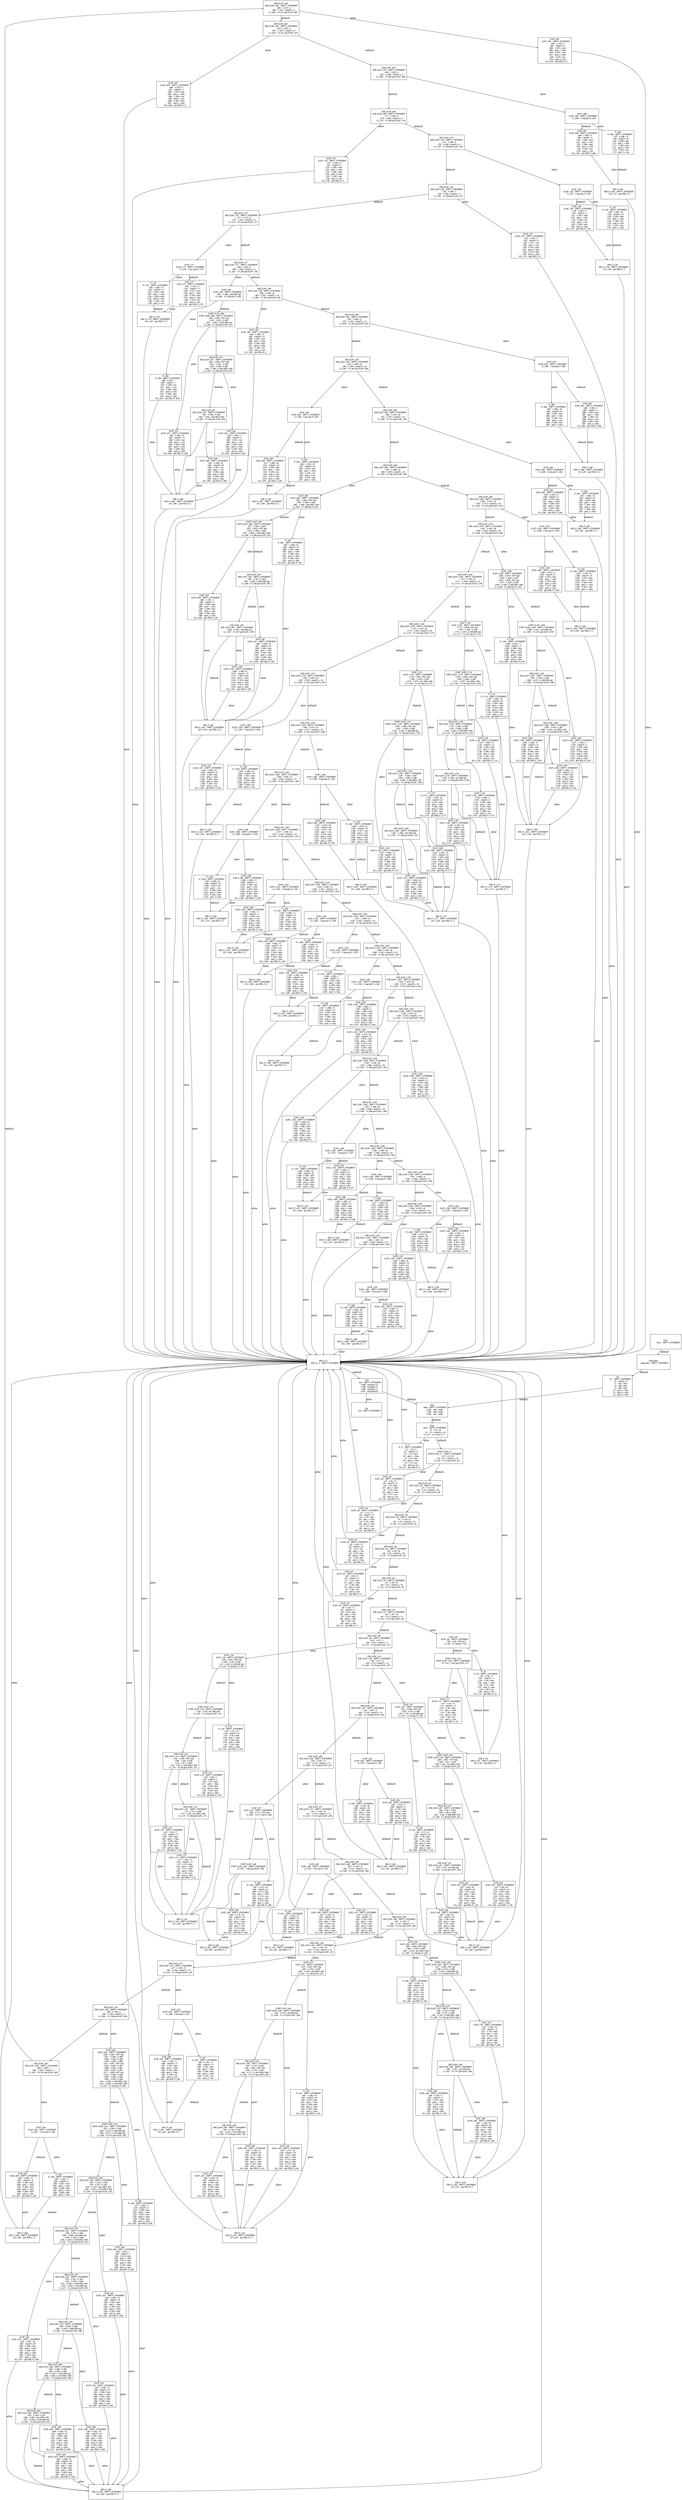 digraph G {
  ranksep=.25;
  edge [arrowsize=.5]
  node [shape=rectangle, fontname="ArialNarrow",
        fontsize=12,  height=1.2];
  "END_ELSIF_L634
 END_ELSIF_L634 :  EMPTY_STATEMENT
           L662 :  #_t270 = 2
           L663 :  #_t271 = cstate70 == 2
        CJ_L664 :  if #_t271 goto ELSIF_L661
"; "END_ELSIF_L277
 END_ELSIF_L277 :  EMPTY_STATEMENT
           L310 :  #_t120 = 15
           L311 :  #_t121 = cstate70 == 15
        CJ_L312 :  if #_t121 goto ELSIF_L309
"; "END_IF_L1525
   END_IF_L1525 :  EMPTY_STATEMENT
      UCJ_L1546 :  goto END_IF_L7
"; "END_ELSIF_L433
 END_ELSIF_L433 :  EMPTY_STATEMENT
           L447 :  #_t175 = #_t640
           L448 :  #_t641 = NOT req2
          L1602 :  #_t176 = #_t641
           L449 :  #_t177 = #_t641 AND #_t640
        CJ_L450 :  if #_t177 goto ELSIF_L446
"; "ELSIF_L1397
    ELSIF_L1397 :  EMPTY_STATEMENT
       CJ_L1404 :  if req2 goto IF_L1402
"; "ELSIF_L1172
    ELSIF_L1172 :  EMPTY_STATEMENT
          L1178 :  #_t661 = NOT req2
          L1622 :  #_t476 = #_t661
          L1179 :  #_t477 = req1 AND #_t661
       CJ_L1180 :  if #_t477 goto IF_L1177
"; "END_IF_L1402
   END_IF_L1402 :  EMPTY_STATEMENT
      UCJ_L1423 :  goto END_IF_L7
"; "START_ELSIF_L100
START_ELSIF_L100 :  EMPTY_STATEMENT
        CJ_L112 :  if req1 goto ELSIF_L111
"; "END_ELSIF_L1466
END_ELSIF_L1466 :  EMPTY_STATEMENT
          L1494 :  #_t598 = 40
          L1495 :  #_t599 = cstate70 == 40
       CJ_L1496 :  if #_t599 goto ELSIF_L1493
"; "END_ELSIF_L1520
END_ELSIF_L1520 :  EMPTY_STATEMENT
          L1548 :  #_t618 = 42
          L1549 :  #_t619 = cstate70 == 42
       CJ_L1550 :  if #_t619 goto ELSIF_L1547
"; "END_ELSIF_L588
 END_ELSIF_L588 :  EMPTY_STATEMENT
           L603 :  #_t245 = #_t650
           L604 :  #_t246 = #_t649
           L605 :  #_t247 = #_t649 AND req2
           L606 :  #_t248 = #_t247 AND #_t650
        CJ_L607 :  if #_t248 goto ELSIF_L602
"; "ELSIF_L541
     ELSIF_L541 :  EMPTY_STATEMENT
           L548 :  #_t220 = 18
           L549 :  cstate70 = 18
           L550 :  #_t221 = false
           L551 :  grant_1 = false
           L552 :  #_t222 = false
           L553 :  grant_2 = false
           L554 :  #_t223 = false
           L555 :  grant_3 = false
       UCJ_L556 :  goto END_IF_L508
"; "END_ELSIF_L413
 END_ELSIF_L413 :  EMPTY_STATEMENT
           L477 :  #_t188 = 19
           L478 :  #_t189 = cstate70 == 19
        CJ_L479 :  if #_t189 goto ELSIF_L476
"; "END_IF_L1321
   END_IF_L1321 :  EMPTY_STATEMENT
      UCJ_L1342 :  goto END_IF_L7
"; "ELSIF_L187
     ELSIF_L187 :  EMPTY_STATEMENT
           L193 :  #_t636 = NOT req1
          L1597 :  #_t75 = #_t636
           L194 :  #_t76 = #_t636 AND req2
        CJ_L195 :  if #_t76 goto IF_L192
"; "ELSIF_L336
     ELSIF_L336 :  EMPTY_STATEMENT
           L341 :  #_t132 = 41
           L342 :  cstate70 = 41
           L343 :  #_t133 = false
           L344 :  grant_1 = false
           L345 :  #_t134 = true
           L346 :  grant_2 = true
           L347 :  #_t135 = false
           L348 :  grant_3 = false
       UCJ_L349 :  goto END_IF_L7
"; "IF_L129
        IF_L129 :  EMPTY_STATEMENT
           L135 :  #_t51 = 22
           L136 :  cstate70 = 22
           L137 :  #_t52 = false
           L138 :  grant_1 = false
           L139 :  #_t53 = false
           L140 :  grant_2 = false
           L141 :  #_t54 = false
           L142 :  grant_3 = false
       UCJ_L143 :  goto END_IF_L129
"; "END_ELSIF_L1080
END_ELSIF_L1080 :  EMPTY_STATEMENT
          L1095 :  #_t442 = #_t657
          L1096 :  #_t443 = req1 AND #_t657
       CJ_L1097 :  if #_t443 goto ELSIF_L1094
"; "START_ELSIF_L133
START_ELSIF_L133 :  EMPTY_STATEMENT
           L145 :  #_t55 = req1 AND req3
        CJ_L146 :  if #_t55 goto ELSIF_L144
"; "ELSE_L1349
     ELSE_L1349 :  EMPTY_STATEMENT
          L1352 :  #_t542 = 27
          L1353 :  cstate70 = 27
          L1354 :  #_t543 = true
          L1355 :  grant_1 = true
          L1356 :  #_t544 = false
          L1357 :  grant_2 = false
          L1358 :  #_t545 = false
          L1359 :  grant_3 = false
      UCJ_L1360 :  goto END_IF_L1348
"; "ELSE_L640
      ELSE_L640 :  EMPTY_STATEMENT
           L643 :  #_t262 = 19
           L644 :  cstate70 = 19
           L645 :  #_t263 = false
           L646 :  grant_1 = false
           L647 :  #_t264 = false
           L648 :  grant_2 = false
           L649 :  #_t265 = false
           L650 :  grant_3 = false
       UCJ_L651 :  goto END_IF_L639
"; "ELSE_L1403
     ELSE_L1403 :  EMPTY_STATEMENT
          L1406 :  #_t562 = 4
          L1407 :  cstate70 = 4
          L1408 :  #_t563 = false
          L1409 :  grant_1 = false
          L1410 :  #_t564 = false
          L1411 :  grant_2 = false
          L1412 :  #_t565 = false
          L1413 :  grant_3 = false
      UCJ_L1414 :  goto END_IF_L1402
"; "END_ELSIF_L1235
END_ELSIF_L1235 :  EMPTY_STATEMENT
          L1263 :  #_t510 = 30
          L1264 :  #_t511 = cstate70 == 30
       CJ_L1265 :  if #_t511 goto ELSIF_L1262
"; "END_ELSIF_L1172
END_ELSIF_L1172 :  EMPTY_STATEMENT
          L1236 :  #_t500 = 29
          L1237 :  #_t501 = cstate70 == 29
       CJ_L1238 :  if #_t501 goto ELSIF_L1235
"; "END_IF_L282
    END_IF_L282 :  EMPTY_STATEMENT
       UCJ_L308 :  goto END_IF_L7
"; "ELSIF_L572
     ELSIF_L572 :  EMPTY_STATEMENT
           L579 :  #_t235 = 12
           L580 :  cstate70 = 12
           L581 :  #_t236 = false
           L582 :  grant_1 = false
           L583 :  #_t237 = false
           L584 :  grant_2 = false
           L585 :  #_t238 = false
           L586 :  grant_3 = false
       UCJ_L587 :  goto END_IF_L508
"; "END_ELSIF_L716
 END_ELSIF_L716 :  EMPTY_STATEMENT
           L731 :  #_t298 = 6
           L732 :  #_t299 = cstate70 == 6
        CJ_L733 :  if #_t299 goto ELSIF_L730
"; "END_ELSIF_L771
 END_ELSIF_L771 :  EMPTY_STATEMENT
           L799 :  #_t324 = 9
           L800 :  #_t325 = cstate70 == 9
        CJ_L801 :  if #_t325 goto ELSIF_L798
"; "IF_L1525
       IF_L1525 :  EMPTY_STATEMENT
          L1538 :  #_t614 = 32
          L1539 :  cstate70 = 32
          L1540 :  #_t615 = false
          L1541 :  grant_1 = false
          L1542 :  #_t616 = false
          L1543 :  grant_2 = false
          L1544 :  #_t617 = true
          L1545 :  grant_3 = true
"; "END_ELSIF_L661
 END_ELSIF_L661 :  EMPTY_STATEMENT
           L676 :  #_t276 = 3
           L677 :  #_t277 = cstate70 == 3
        CJ_L678 :  if #_t277 goto ELSIF_L675
"; "IF_L418
        IF_L418 :  EMPTY_STATEMENT
           L424 :  #_t166 = 40
           L425 :  cstate70 = 40
           L426 :  #_t167 = false
           L427 :  grant_1 = false
           L428 :  #_t168 = false
           L429 :  grant_2 = false
           L430 :  #_t169 = false
           L431 :  grant_3 = false
       UCJ_L432 :  goto END_IF_L418
"; "END_IF_L880
    END_IF_L880 :  EMPTY_STATEMENT
       UCJ_L901 :  goto END_IF_L7
"; "END_IF_L907
    END_IF_L907 :  EMPTY_STATEMENT
       UCJ_L928 :  goto END_IF_L7
"; "END_IF_L7
      END_IF_L7 :  EMPTY_STATEMENT
"; "ELSIF_L399
     ELSIF_L399 :  EMPTY_STATEMENT
           L403 :  #_t158 = 35
           L404 :  cstate70 = 35
           L405 :  #_t159 = false
           L406 :  grant_1 = false
           L407 :  #_t160 = true
           L408 :  grant_2 = true
           L409 :  #_t161 = false
           L410 :  grant_3 = false
       UCJ_L411 :  goto END_IF_L355
"; "END_IF_L1498
   END_IF_L1498 :  EMPTY_STATEMENT
      UCJ_L1519 :  goto END_IF_L7
"; "Exit
           Exit :  EMPTY_STATEMENT
"; "END_ELSIF_L991
 END_ELSIF_L991 :  EMPTY_STATEMENT
          L1006 :  #_t407 = req2 AND req3
       CJ_L1007 :  if #_t407 goto ELSIF_L1005
"; "ELSIF_L634
     ELSIF_L634 :  EMPTY_STATEMENT
        CJ_L641 :  if req1 goto IF_L639
"; "IF_L1114
       IF_L1114 :  EMPTY_STATEMENT
          L1120 :  #_t452 = 26
          L1121 :  cstate70 = 26
          L1122 :  #_t453 = false
          L1123 :  grant_1 = false
          L1124 :  #_t454 = false
          L1125 :  grant_2 = false
          L1126 :  #_t455 = true
          L1127 :  grant_3 = true
      UCJ_L1128 :  goto END_IF_L1114
"; "START_ELSIF_L1118
START_ELSIF_L1118 :  EMPTY_STATEMENT
          L1130 :  #_t659 = NOT req2
          L1620 :  #_t456 = #_t659
          L1131 :  #_t457 = req1 AND #_t659
       CJ_L1132 :  if #_t457 goto ELSIF_L1129
"; "END_IF_L255
    END_IF_L255 :  EMPTY_STATEMENT
       UCJ_L276 :  goto END_IF_L7
"; "END_ELSIF_L446
 END_ELSIF_L446 :  EMPTY_STATEMENT
           L462 :  #_t182 = #_t641
           L463 :  #_t183 = #_t641 AND req3
        CJ_L464 :  if #_t183 goto ELSIF_L461
"; "ELSE_L935
      ELSE_L935 :  EMPTY_STATEMENT
           L938 :  #_t378 = 41
           L939 :  cstate70 = 41
           L940 :  #_t379 = false
           L941 :  grant_1 = false
           L942 :  #_t380 = false
           L943 :  grant_2 = false
           L944 :  #_t381 = false
           L945 :  grant_3 = false
       UCJ_L946 :  goto END_IF_L934
"; "ELSIF_L384
     ELSIF_L384 :  EMPTY_STATEMENT
           L390 :  #_t153 = 0
           L391 :  cstate70 = 0
           L392 :  #_t154 = false
           L393 :  grant_1 = false
           L394 :  #_t155 = true
           L395 :  grant_2 = true
           L396 :  #_t156 = false
           L397 :  grant_3 = false
       UCJ_L398 :  goto END_IF_L355
"; "ELSE_L881
      ELSE_L881 :  EMPTY_STATEMENT
           L884 :  #_t358 = 9
           L885 :  cstate70 = 9
           L886 :  #_t359 = false
           L887 :  grant_1 = false
           L888 :  #_t360 = true
           L889 :  grant_2 = true
           L890 :  #_t361 = false
           L891 :  grant_3 = false
       UCJ_L892 :  goto END_IF_L880
"; "ELSIF_L1289
    ELSIF_L1289 :  EMPTY_STATEMENT
       CJ_L1296 :  if req3 goto IF_L1294
"; "END_ELSIF_L1397
END_ELSIF_L1397 :  EMPTY_STATEMENT
          L1425 :  #_t570 = 36
          L1426 :  #_t571 = cstate70 == 36
       CJ_L1427 :  if #_t571 goto ELSIF_L1424
"; "ELSIF_L92
      ELSIF_L92 :  EMPTY_STATEMENT
            L98 :  #_t38 = NOT req1
         CJ_L99 :  if #_t38 goto IF_L97
"; "ELSE_L695
      ELSE_L695 :  EMPTY_STATEMENT
           L698 :  #_t284 = 9
           L699 :  cstate70 = 9
           L700 :  #_t285 = false
           L701 :  grant_1 = false
           L702 :  #_t286 = false
           L703 :  grant_2 = false
           L704 :  #_t287 = true
           L705 :  grant_3 = true
       UCJ_L706 :  goto END_IF_L694
"; "ELSIF_L831
     ELSIF_L831 :  EMPTY_STATEMENT
           L837 :  #_t340 = 0
           L838 :  cstate70 = 0
           L839 :  #_t341 = true
           L840 :  grant_1 = true
           L841 :  #_t342 = false
           L842 :  grant_2 = false
           L843 :  #_t343 = false
           L844 :  grant_3 = false
       UCJ_L845 :  goto END_IF_L803
"; "ELSIF_L296
     ELSIF_L296 :  EMPTY_STATEMENT
           L299 :  #_t116 = 34
           L300 :  cstate70 = 34
           L301 :  #_t117 = false
           L302 :  grant_1 = false
           L303 :  #_t118 = true
           L304 :  grant_2 = true
           L305 :  #_t119 = false
           L306 :  grant_3 = false
       UCJ_L307 :  goto END_IF_L282
"; "ELSIF_L1452
    ELSIF_L1452 :  EMPTY_STATEMENT
          L1457 :  #_t584 = 33
          L1458 :  cstate70 = 33
          L1459 :  #_t585 = false
          L1460 :  grant_1 = false
          L1461 :  #_t586 = true
          L1462 :  grant_2 = true
          L1463 :  #_t587 = false
          L1464 :  grant_3 = false
      UCJ_L1465 :  goto END_IF_L7
"; "END_ELSIF_L309
 END_ELSIF_L309 :  EMPTY_STATEMENT
           L337 :  #_t130 = 16
           L338 :  #_t131 = cstate70 == 16
        CJ_L339 :  if #_t131 goto ELSIF_L336
"; "ELSIF_L602
     ELSIF_L602 :  EMPTY_STATEMENT
           L609 :  #_t249 = 26
           L610 :  cstate70 = 26
           L611 :  #_t250 = false
           L612 :  grant_1 = false
           L613 :  #_t251 = false
           L614 :  grant_2 = false
           L615 :  #_t252 = false
           L616 :  grant_3 = false
       UCJ_L617 :  goto END_IF_L508
"; "END_ELSIF_L384
 END_ELSIF_L384 :  EMPTY_STATEMENT
           L400 :  #_t157 = req1 AND req3
        CJ_L401 :  if #_t157 goto ELSIF_L399
"; "END_ELSIF_L757
 END_ELSIF_L757 :  EMPTY_STATEMENT
           L772 :  #_t314 = 8
           L773 :  #_t315 = cstate70 == 8
        CJ_L774 :  if #_t315 goto ELSIF_L771
"; "END_ELSIF_L221
 END_ELSIF_L221 :  EMPTY_STATEMENT
           L237 :  #_t94 = req1 AND req2
        CJ_L238 :  if #_t94 goto ELSIF_L236
"; "ELSIF_L476
     ELSIF_L476 :  EMPTY_STATEMENT
        CJ_L483 :  if req1 goto IF_L481
"; "ELSIF_L976
     ELSIF_L976 :  EMPTY_STATEMENT
           L982 :  #_t397 = 9
           L983 :  cstate70 = 9
           L984 :  #_t398 = false
           L985 :  grant_1 = false
           L986 :  #_t399 = false
           L987 :  grant_2 = false
           L988 :  #_t400 = false
           L989 :  grant_3 = false
       UCJ_L990 :  goto END_IF_L961
"; "END_IF_L508
    END_IF_L508 :  EMPTY_STATEMENT
       UCJ_L633 :  goto END_IF_L7
"; "ELSE_L1472
     ELSE_L1472 :  EMPTY_STATEMENT
          L1475 :  #_t590 = 21
          L1476 :  cstate70 = 21
          L1477 :  #_t591 = false
          L1478 :  grant_1 = false
          L1479 :  #_t592 = false
          L1480 :  grant_2 = false
          L1481 :  #_t593 = false
          L1482 :  grant_3 = false
      UCJ_L1483 :  goto END_IF_L1471
"; "ELSE_L736
      ELSE_L736 :  EMPTY_STATEMENT
           L739 :  #_t300 = 9
           L740 :  cstate70 = 9
           L741 :  #_t301 = false
           L742 :  grant_1 = false
           L743 :  #_t302 = true
           L744 :  grant_2 = true
           L745 :  #_t303 = false
           L746 :  grant_3 = false
       UCJ_L747 :  goto END_IF_L735
"; "ELSIF_L1316
    ELSIF_L1316 :  EMPTY_STATEMENT
       CJ_L1323 :  if req3 goto IF_L1321
"; "ELSIF_L1493
    ELSIF_L1493 :  EMPTY_STATEMENT
       CJ_L1500 :  if req3 goto IF_L1498
"; "Body
           Body :  EMPTY_STATEMENT
             L8 :  #_t0 = 44
             L9 :  #_t1 = cstate70 == 44
         CJ_L10 :  if #_t1 goto IF_L7
"; "ELSIF_L798
     ELSIF_L798 :  EMPTY_STATEMENT
           L804 :  #_t326 = req2 AND req3
        CJ_L805 :  if #_t326 goto IF_L803
"; "ELSE_L1322
     ELSE_L1322 :  EMPTY_STATEMENT
          L1325 :  #_t532 = 11
          L1326 :  cstate70 = 11
          L1327 :  #_t533 = true
          L1328 :  grant_1 = true
          L1329 :  #_t534 = false
          L1330 :  grant_2 = false
          L1331 :  #_t535 = false
          L1332 :  grant_3 = false
      UCJ_L1333 :  goto END_IF_L1321
"; "ELSIF_L1206
    ELSIF_L1206 :  EMPTY_STATEMENT
          L1212 :  #_t491 = 27
          L1213 :  cstate70 = 27
          L1214 :  #_t492 = false
          L1215 :  grant_1 = false
          L1216 :  #_t493 = false
          L1217 :  grant_2 = false
          L1218 :  #_t494 = false
          L1219 :  grant_3 = false
      UCJ_L1220 :  goto END_IF_L1177
"; "Read
           Read :  EMPTY_STATEMENT
          L1592 :  req3 = read()
          L1593 :  req2 = read()
          L1594 :  req1 = read()
"; "ELSIF_L1109
    ELSIF_L1109 :  EMPTY_STATEMENT
          L1115 :  #_t658 = NOT req1
          L1619 :  #_t450 = #_t658
          L1116 :  #_t451 = #_t658 AND req2
       CJ_L1117 :  if #_t451 goto IF_L1114
"; "ELSIF_L50
      ELSIF_L50 :  EMPTY_STATEMENT
            L55 :  #_t20 = 19
            L56 :  cstate70 = 19
            L57 :  #_t21 = true
            L58 :  grant_1 = true
            L59 :  #_t22 = false
            L60 :  grant_2 = false
            L61 :  #_t23 = false
            L62 :  grant_3 = false
        UCJ_L63 :  goto END_IF_L7
"; "END_ELSIF_L78
  END_ELSIF_L78 :  EMPTY_STATEMENT
            L93 :  #_t36 = 10
            L94 :  #_t37 = cstate70 == 10
         CJ_L95 :  if #_t37 goto ELSIF_L92
"; "IF_L192
        IF_L192 :  EMPTY_STATEMENT
           L198 :  #_t77 = 25
           L199 :  cstate70 = 25
           L200 :  #_t78 = false
           L201 :  grant_1 = false
           L202 :  #_t79 = false
           L203 :  grant_2 = false
           L204 :  #_t80 = false
           L205 :  grant_3 = false
       UCJ_L206 :  goto END_IF_L192
"; "IF_L907
        IF_L907 :  EMPTY_STATEMENT
           L920 :  #_t372 = 23
           L921 :  cstate70 = 23
           L922 :  #_t373 = false
           L923 :  grant_1 = false
           L924 :  #_t374 = true
           L925 :  grant_2 = true
           L926 :  #_t375 = false
           L927 :  grant_3 = false
"; "ELSIF_L956
     ELSIF_L956 :  EMPTY_STATEMENT
           L962 :  #_t654 = NOT req3
          L1615 :  #_t388 = #_t654
           L963 :  #_t389 = req2 AND #_t654
        CJ_L964 :  if #_t389 goto IF_L961
"; "ELSIF_L757
     ELSIF_L757 :  EMPTY_STATEMENT
           L762 :  #_t310 = 8
           L763 :  cstate70 = 8
           L764 :  #_t311 = true
           L765 :  grant_1 = true
           L766 :  #_t312 = false
           L767 :  grant_2 = false
           L768 :  #_t313 = false
           L769 :  grant_3 = false
       UCJ_L770 :  goto END_IF_L7
"; "ELSIF_L991
     ELSIF_L991 :  EMPTY_STATEMENT
           L996 :  #_t403 = 30
           L997 :  cstate70 = 30
           L998 :  #_t404 = false
           L999 :  grant_1 = false
          L1000 :  #_t405 = false
          L1001 :  grant_2 = false
          L1002 :  #_t406 = false
          L1003 :  grant_3 = false
      UCJ_L1004 :  goto END_IF_L961
"; "ELSIF_L36
      ELSIF_L36 :  EMPTY_STATEMENT
            L41 :  #_t14 = 31
            L42 :  cstate70 = 31
            L43 :  #_t15 = false
            L44 :  grant_1 = false
            L45 :  #_t16 = false
            L46 :  grant_2 = false
            L47 :  #_t17 = true
            L48 :  grant_3 = true
        UCJ_L49 :  goto END_IF_L7
"; "END_ELSIF_L526
 END_ELSIF_L526 :  EMPTY_STATEMENT
           L542 :  #_t216 = #_t650
           L543 :  #_t217 = #_t651
           L544 :  #_t218 = req1 AND #_t651
           L545 :  #_t219 = #_t218 AND #_t650
        CJ_L546 :  if #_t219 goto ELSIF_L541
"; "END_IF_L481
    END_IF_L481 :  EMPTY_STATEMENT
       UCJ_L502 :  goto END_IF_L7
"; "ELSIF_L1046
    ELSIF_L1046 :  EMPTY_STATEMENT
          L1052 :  #_t657 = NOT req3
          L1618 :  #_t424 = #_t657
          L1053 :  #_t656 = NOT req1
          L1617 :  #_t425 = #_t656
          L1054 :  #_t426 = #_t656 AND #_t657
       CJ_L1055 :  if #_t426 goto IF_L1051
"; "ELSE_L1268
     ELSE_L1268 :  EMPTY_STATEMENT
          L1271 :  #_t512 = 28
          L1272 :  cstate70 = 28
          L1273 :  #_t513 = true
          L1274 :  grant_1 = true
          L1275 :  #_t514 = false
          L1276 :  grant_2 = false
          L1277 :  #_t515 = false
          L1278 :  grant_3 = false
      UCJ_L1279 :  goto END_IF_L1267
"; "ELSIF_L1547
    ELSIF_L1547 :  EMPTY_STATEMENT
          L1552 :  #_t620 = 43
          L1553 :  cstate70 = 43
          L1554 :  #_t621 = true
          L1555 :  grant_1 = true
          L1556 :  #_t622 = false
          L1557 :  grant_2 = false
          L1558 :  #_t623 = false
          L1559 :  grant_3 = false
      UCJ_L1560 :  goto END_IF_L7
"; "ELSE_L1295
     ELSE_L1295 :  EMPTY_STATEMENT
          L1298 :  #_t522 = 17
          L1299 :  cstate70 = 17
          L1300 :  #_t523 = true
          L1301 :  grant_1 = true
          L1302 :  #_t524 = false
          L1303 :  grant_2 = false
          L1304 :  #_t525 = false
          L1305 :  grant_3 = false
      UCJ_L1306 :  goto END_IF_L1294
"; "IF_L1321
       IF_L1321 :  EMPTY_STATEMENT
          L1334 :  #_t536 = 15
          L1335 :  cstate70 = 15
          L1336 :  #_t537 = true
          L1337 :  grant_1 = true
          L1338 :  #_t538 = false
          L1339 :  grant_2 = false
          L1340 :  #_t539 = false
          L1341 :  grant_3 = false
"; "END_IF_L418
    END_IF_L418 :  EMPTY_STATEMENT
       UCJ_L475 :  goto END_IF_L7
"; "IF_L481
        IF_L481 :  EMPTY_STATEMENT
           L494 :  #_t194 = 14
           L495 :  cstate70 = 14
           L496 :  #_t195 = false
           L497 :  grant_1 = false
           L498 :  #_t196 = false
           L499 :  grant_2 = false
           L500 :  #_t197 = true
           L501 :  grant_3 = true
"; "IF_L934
        IF_L934 :  EMPTY_STATEMENT
           L947 :  #_t382 = 45
           L948 :  cstate70 = 45
           L949 :  #_t383 = false
           L950 :  grant_1 = false
           L951 :  #_t384 = false
           L952 :  grant_2 = false
           L953 :  #_t385 = false
           L954 :  grant_3 = false
"; "ELSIF_L861
     ELSIF_L861 :  EMPTY_STATEMENT
           L866 :  #_t352 = 21
           L867 :  cstate70 = 21
           L868 :  #_t353 = false
           L869 :  grant_1 = false
           L870 :  #_t354 = false
           L871 :  grant_2 = false
           L872 :  #_t355 = true
           L873 :  grant_3 = true
       UCJ_L874 :  goto END_IF_L7
"; "END_ELSIF_L22
  END_ELSIF_L22 :  EMPTY_STATEMENT
            L37 :  #_t12 = 46
            L38 :  #_t13 = cstate70 == 46
         CJ_L39 :  if #_t13 goto ELSIF_L36
"; "END_ELSIF_L875
 END_ELSIF_L875 :  EMPTY_STATEMENT
           L903 :  #_t366 = 22
           L904 :  #_t367 = cstate70 == 22
        CJ_L905 :  if #_t367 goto ELSIF_L902
"; "END_IF_L1375
   END_IF_L1375 :  EMPTY_STATEMENT
      UCJ_L1396 :  goto END_IF_L7
"; "START_ELSIF_L11
START_ELSIF_L11 :  EMPTY_STATEMENT
            L23 :  #_t6 = 45
            L24 :  #_t7 = cstate70 == 45
         CJ_L25 :  if #_t7 goto ELSIF_L22
"; "START_ELSIF_L285
START_ELSIF_L285 :  EMPTY_STATEMENT
        CJ_L297 :  if req3 goto ELSIF_L296
"; "ELSIF_L221
     ELSIF_L221 :  EMPTY_STATEMENT
           L227 :  #_t90 = 28
           L228 :  cstate70 = 28
           L229 :  #_t91 = false
           L230 :  grant_1 = false
           L231 :  #_t92 = false
           L232 :  grant_2 = false
           L233 :  #_t93 = false
           L234 :  grant_3 = false
       UCJ_L235 :  goto END_IF_L192
"; "ELSIF_L661
     ELSIF_L661 :  EMPTY_STATEMENT
           L666 :  #_t272 = 6
           L667 :  cstate70 = 6
           L668 :  #_t273 = false
           L669 :  grant_1 = false
           L670 :  #_t274 = false
           L671 :  grant_2 = false
           L672 :  #_t275 = true
           L673 :  grant_3 = true
       UCJ_L674 :  goto END_IF_L7
"; "ELSIF_L1370
    ELSIF_L1370 :  EMPTY_STATEMENT
       CJ_L1377 :  if req2 goto IF_L1375
"; "IF_L1471
       IF_L1471 :  EMPTY_STATEMENT
          L1484 :  #_t594 = 36
          L1485 :  cstate70 = 36
          L1486 :  #_t595 = false
          L1487 :  grant_1 = false
          L1488 :  #_t596 = false
          L1489 :  grant_2 = false
          L1490 :  #_t597 = false
          L1491 :  grant_3 = false
"; "ELSIF_L526
     ELSIF_L526 :  EMPTY_STATEMENT
           L532 :  #_t212 = 1
           L533 :  cstate70 = 1
           L534 :  #_t213 = false
           L535 :  grant_1 = false
           L536 :  #_t214 = false
           L537 :  grant_2 = false
           L538 :  #_t215 = false
           L539 :  grant_3 = false
       UCJ_L540 :  goto END_IF_L508
"; "IF_L776
        IF_L776 :  EMPTY_STATEMENT
           L789 :  #_t320 = 14
           L790 :  cstate70 = 14
           L791 :  #_t321 = false
           L792 :  grant_1 = false
           L793 :  #_t322 = false
           L794 :  grant_2 = false
           L795 :  #_t323 = true
           L796 :  grant_3 = true
"; "IF_L1402
       IF_L1402 :  EMPTY_STATEMENT
          L1415 :  #_t566 = 37
          L1416 :  cstate70 = 37
          L1417 :  #_t567 = false
          L1418 :  grant_1 = false
          L1419 :  #_t568 = false
          L1420 :  grant_2 = false
          L1421 :  #_t569 = false
          L1422 :  grant_3 = false
"; "ELSIF_L446
     ELSIF_L446 :  EMPTY_STATEMENT
           L452 :  #_t178 = 24
           L453 :  cstate70 = 24
           L454 :  #_t179 = false
           L455 :  grant_1 = false
           L456 :  #_t180 = false
           L457 :  grant_2 = false
           L458 :  #_t181 = false
           L459 :  grant_3 = false
       UCJ_L460 :  goto END_IF_L418
"; "START_ELSIF_L1181
START_ELSIF_L1181 :  EMPTY_STATEMENT
          L1193 :  #_t660 = NOT req1
          L1621 :  #_t482 = #_t660
          L1194 :  #_t483 = #_t660 AND req2
       CJ_L1195 :  if #_t483 goto ELSIF_L1192
"; "START_ELSIF_L1056
START_ELSIF_L1056 :  EMPTY_STATEMENT
          L1068 :  #_t431 = req1 AND req3
       CJ_L1069 :  if #_t431 goto ELSIF_L1067
"; "ELSIF_L157
     ELSIF_L157 :  EMPTY_STATEMENT
           L163 :  #_t63 = 17
           L164 :  cstate70 = 17
           L165 :  #_t64 = false
           L166 :  grant_1 = false
           L167 :  #_t65 = false
           L168 :  grant_2 = false
           L169 :  #_t66 = false
           L170 :  grant_3 = false
       UCJ_L171 :  goto END_IF_L129
"; "ELSIF_L1262
    ELSIF_L1262 :  EMPTY_STATEMENT
       CJ_L1269 :  if req2 goto IF_L1267
"; "ELSIF_L503
     ELSIF_L503 :  EMPTY_STATEMENT
           L509 :  #_t650 = NOT req3
          L1611 :  #_t645 = #_t650
          L1606 :  #_t643 = #_t650
          L1604 :  #_t200 = #_t650
           L510 :  #_t651 = NOT req2
          L1612 :  #_t647 = #_t651
          L1608 :  #_t644 = #_t651
          L1605 :  #_t201 = #_t651
           L511 :  #_t649 = NOT req1
          L1610 :  #_t646 = #_t649
          L1607 :  #_t642 = #_t649
          L1603 :  #_t202 = #_t649
           L512 :  #_t203 = #_t649 AND #_t651
           L513 :  #_t204 = #_t203 AND #_t650
        CJ_L514 :  if #_t204 goto IF_L508
"; "END_ELSIF_L250
 END_ELSIF_L250 :  EMPTY_STATEMENT
           L278 :  #_t109 = 14
           L279 :  #_t110 = cstate70 == 14
        CJ_L280 :  if #_t110 goto ELSIF_L277
"; "END_IF_L961
    END_IF_L961 :  EMPTY_STATEMENT
      UCJ_L1018 :  goto END_IF_L7
"; "END_ELSIF_L144
 END_ELSIF_L144 :  EMPTY_STATEMENT
           L158 :  #_t635 = NOT req3
          L1596 :  #_t60 = #_t635
           L159 :  #_t61 = #_t634
           L160 :  #_t62 = #_t634 AND #_t635
        CJ_L161 :  if #_t62 goto ELSIF_L157
"; "ELSIF_L618
     ELSIF_L618 :  EMPTY_STATEMENT
           L624 :  #_t256 = 35
           L625 :  cstate70 = 35
           L626 :  #_t257 = false
           L627 :  grant_1 = false
           L628 :  #_t258 = false
           L629 :  grant_2 = false
           L630 :  #_t259 = false
           L631 :  grant_3 = false
       UCJ_L632 :  goto END_IF_L508
"; "IF_L639
        IF_L639 :  EMPTY_STATEMENT
           L652 :  #_t266 = 2
           L653 :  cstate70 = 2
           L654 :  #_t267 = false
           L655 :  grant_1 = false
           L656 :  #_t268 = false
           L657 :  grant_2 = false
           L658 :  #_t269 = false
           L659 :  grant_3 = false
"; "ELSIF_L902
     ELSIF_L902 :  EMPTY_STATEMENT
        CJ_L909 :  if req1 goto IF_L907
"; "END_IF_L1294
   END_IF_L1294 :  EMPTY_STATEMENT
      UCJ_L1315 :  goto END_IF_L7
"; "START_ELSIF_L806
START_ELSIF_L806 :  EMPTY_STATEMENT
           L818 :  #_t652 = NOT req2
          L1613 :  #_t331 = #_t652
           L819 :  #_t332 = #_t652 AND req3
        CJ_L820 :  if #_t332 goto ELSIF_L817
"; "ELSIF_L64
      ELSIF_L64 :  EMPTY_STATEMENT
            L69 :  #_t26 = 21
            L70 :  cstate70 = 21
            L71 :  #_t27 = false
            L72 :  grant_1 = false
            L73 :  #_t28 = false
            L74 :  grant_2 = false
            L75 :  #_t29 = true
            L76 :  grant_3 = true
        UCJ_L77 :  goto END_IF_L7
"; "ELSIF_L236
     ELSIF_L236 :  EMPTY_STATEMENT
           L240 :  #_t95 = 49
           L241 :  cstate70 = 49
           L242 :  #_t96 = false
           L243 :  grant_1 = false
           L244 :  #_t97 = false
           L245 :  grant_2 = false
           L246 :  #_t98 = false
           L247 :  grant_3 = false
       UCJ_L248 :  goto END_IF_L192
"; "ELSIF_L1343
    ELSIF_L1343 :  EMPTY_STATEMENT
       CJ_L1350 :  if req2 goto IF_L1348
"; "END_ELSIF_L64
  END_ELSIF_L64 :  EMPTY_STATEMENT
            L79 :  #_t30 = 49
            L80 :  #_t31 = cstate70 == 49
         CJ_L81 :  if #_t31 goto ELSIF_L78
"; "END_ELSIF_L1046
END_ELSIF_L1046 :  EMPTY_STATEMENT
          L1110 :  #_t448 = 27
          L1111 :  #_t449 = cstate70 == 27
       CJ_L1112 :  if #_t449 goto ELSIF_L1109
"; "ELSE_L482
      ELSE_L482 :  EMPTY_STATEMENT
           L485 :  #_t190 = 17
           L486 :  cstate70 = 17
           L487 :  #_t191 = false
           L488 :  grant_1 = false
           L489 :  #_t192 = false
           L490 :  grant_2 = false
           L491 :  #_t193 = true
           L492 :  grant_3 = true
       UCJ_L493 :  goto END_IF_L481
"; "END_ELSIF_L976
 END_ELSIF_L976 :  EMPTY_STATEMENT
           L992 :  #_t401 = #_t655
           L993 :  #_t402 = #_t655 AND req3
        CJ_L994 :  if #_t402 goto ELSIF_L991
"; "ELSE_L1567
     ELSE_L1567 :  EMPTY_STATEMENT
          L1570 :  #_t626 = 27
          L1571 :  cstate70 = 27
          L1572 :  #_t627 = false
          L1573 :  grant_1 = false
          L1574 :  #_t628 = true
          L1575 :  grant_2 = true
          L1576 :  #_t629 = false
          L1577 :  grant_3 = false
      UCJ_L1578 :  goto END_IF_L1566
"; "END_ELSIF_L1019
END_ELSIF_L1019 :  EMPTY_STATEMENT
          L1047 :  #_t422 = 26
          L1048 :  #_t423 = cstate70 == 26
       CJ_L1049 :  if #_t423 goto ELSIF_L1046
"; "ELSIF_L1067
    ELSIF_L1067 :  EMPTY_STATEMENT
          L1071 :  #_t432 = 5
          L1072 :  cstate70 = 5
          L1073 :  #_t433 = false
          L1074 :  grant_1 = false
          L1075 :  #_t434 = false
          L1076 :  grant_2 = false
          L1077 :  #_t435 = false
          L1078 :  grant_3 = false
      UCJ_L1079 :  goto END_IF_L1051
"; "END_ELSIF_L207
 END_ELSIF_L207 :  EMPTY_STATEMENT
           L222 :  #_t87 = #_t637
           L223 :  #_t88 = #_t636
           L224 :  #_t89 = #_t636 AND #_t637
        CJ_L225 :  if #_t89 goto ELSIF_L221
"; "END_IF_L314
    END_IF_L314 :  EMPTY_STATEMENT
       UCJ_L335 :  goto END_IF_L7
"; "END_ELSIF_L956
 END_ELSIF_L956 :  EMPTY_STATEMENT
          L1020 :  #_t412 = 25
          L1021 :  #_t413 = cstate70 == 25
       CJ_L1022 :  if #_t413 goto ELSIF_L1019
"; "ELSE_L777
      ELSE_L777 :  EMPTY_STATEMENT
           L780 :  #_t316 = 17
           L781 :  cstate70 = 17
           L782 :  #_t317 = false
           L783 :  grant_1 = false
           L784 :  #_t318 = false
           L785 :  grant_2 = false
           L786 :  #_t319 = true
           L787 :  grant_3 = true
       UCJ_L788 :  goto END_IF_L776
"; "IF_L1051
       IF_L1051 :  EMPTY_STATEMENT
          L1058 :  #_t427 = 11
          L1059 :  cstate70 = 11
          L1060 :  #_t428 = false
          L1061 :  grant_1 = false
          L1062 :  #_t429 = false
          L1063 :  grant_2 = false
          L1064 :  #_t430 = false
          L1065 :  grant_3 = false
      UCJ_L1066 :  goto END_IF_L1051
"; "IF_L282
        IF_L282 :  EMPTY_STATEMENT
           L287 :  #_t112 = 24
           L288 :  cstate70 = 24
           L289 :  #_t113 = false
           L290 :  grant_1 = false
           L291 :  #_t114 = true
           L292 :  grant_2 = true
           L293 :  #_t115 = false
           L294 :  grant_3 = false
       UCJ_L295 :  goto END_IF_L282
"; "END_IF_L1177
   END_IF_L1177 :  EMPTY_STATEMENT
      UCJ_L1234 :  goto END_IF_L7
"; "ELSIF_L557
     ELSIF_L557 :  EMPTY_STATEMENT
           L563 :  #_t227 = 39
           L564 :  cstate70 = 39
           L565 :  #_t228 = false
           L566 :  grant_1 = false
           L567 :  #_t229 = false
           L568 :  grant_2 = false
           L569 :  #_t230 = false
           L570 :  grant_3 = false
       UCJ_L571 :  goto END_IF_L508
"; "START_ELSIF_L965
START_ELSIF_L965 :  EMPTY_STATEMENT
           L977 :  #_t394 = #_t654
           L978 :  #_t655 = NOT req2
          L1616 :  #_t395 = #_t655
           L979 :  #_t396 = #_t655 AND #_t654
        CJ_L980 :  if #_t396 goto ELSIF_L976
"; "ELSIF_L588
     ELSIF_L588 :  EMPTY_STATEMENT
           L593 :  #_t241 = 20
           L594 :  cstate70 = 20
           L595 :  #_t242 = false
           L596 :  grant_1 = false
           L597 :  #_t243 = false
           L598 :  grant_2 = false
           L599 :  #_t244 = false
           L600 :  grant_3 = false
       UCJ_L601 :  goto END_IF_L508
"; "IF_L961
        IF_L961 :  EMPTY_STATEMENT
           L967 :  #_t390 = 32
           L968 :  cstate70 = 32
           L969 :  #_t391 = false
           L970 :  grant_1 = false
           L971 :  #_t392 = false
           L972 :  grant_2 = false
           L973 :  #_t393 = false
           L974 :  grant_3 = false
       UCJ_L975 :  goto END_IF_L961
"; "END_ELSIF_L1316
END_ELSIF_L1316 :  EMPTY_STATEMENT
          L1344 :  #_t540 = 33
          L1345 :  #_t541 = cstate70 == 33
       CJ_L1346 :  if #_t541 goto ELSIF_L1343
"; "END_ELSIF_L503
 END_ELSIF_L503 :  EMPTY_STATEMENT
           L635 :  #_t260 = 1
           L636 :  #_t261 = cstate70 == 1
        CJ_L637 :  if #_t261 goto ELSIF_L634
"; "END_ELSIF_L1493
END_ELSIF_L1493 :  EMPTY_STATEMENT
          L1521 :  #_t608 = 41
          L1522 :  #_t609 = cstate70 == 41
       CJ_L1523 :  if #_t609 goto ELSIF_L1520
"; "IF_L314
        IF_L314 :  EMPTY_STATEMENT
           L327 :  #_t126 = 16
           L328 :  cstate70 = 16
           L329 :  #_t127 = false
           L330 :  grant_1 = false
           L331 :  #_t128 = false
           L332 :  grant_2 = false
           L333 :  #_t129 = false
           L334 :  grant_3 = false
"; "END_ELSIF_L370
 END_ELSIF_L370 :  EMPTY_STATEMENT
           L385 :  #_t150 = #_t639
           L386 :  #_t151 = #_t638
           L387 :  #_t152 = #_t638 AND #_t639
        CJ_L388 :  if #_t152 goto ELSIF_L384
"; "IF_L880
        IF_L880 :  EMPTY_STATEMENT
           L893 :  #_t362 = 30
           L894 :  cstate70 = 30
           L895 :  #_t363 = false
           L896 :  grant_1 = false
           L897 :  #_t364 = true
           L898 :  grant_2 = true
           L899 :  #_t365 = false
           L900 :  grant_3 = false
"; "ELSIF_L207
     ELSIF_L207 :  EMPTY_STATEMENT
           L212 :  #_t83 = 23
           L213 :  cstate70 = 23
           L214 :  #_t84 = false
           L215 :  grant_1 = false
           L216 :  #_t85 = false
           L217 :  grant_2 = false
           L218 :  #_t86 = false
           L219 :  grant_3 = false
       UCJ_L220 :  goto END_IF_L192
"; "END_ELSIF_L675
 END_ELSIF_L675 :  EMPTY_STATEMENT
           L690 :  #_t282 = 4
           L691 :  #_t283 = cstate70 == 4
        CJ_L692 :  if #_t283 goto ELSIF_L689
"; "IF_L1348
       IF_L1348 :  EMPTY_STATEMENT
          L1361 :  #_t546 = 10
          L1362 :  cstate70 = 10
          L1363 :  #_t547 = true
          L1364 :  grant_1 = true
          L1365 :  #_t548 = false
          L1366 :  grant_2 = false
          L1367 :  #_t549 = false
          L1368 :  grant_3 = false
"; "END_ELSIF_L689
 END_ELSIF_L689 :  EMPTY_STATEMENT
           L717 :  #_t292 = 5
           L718 :  #_t293 = cstate70 == 5
        CJ_L719 :  if #_t293 goto ELSIF_L716
"; "ELSIF_L817
     ELSIF_L817 :  EMPTY_STATEMENT
           L822 :  #_t333 = 12
           L823 :  cstate70 = 12
           L824 :  #_t334 = true
           L825 :  grant_1 = true
           L826 :  #_t335 = false
           L827 :  grant_2 = false
           L828 :  #_t336 = false
           L829 :  grant_3 = false
       UCJ_L830 :  goto END_IF_L803
"; "ELSIF_L1466
    ELSIF_L1466 :  EMPTY_STATEMENT
       CJ_L1473 :  if req3 goto IF_L1471
"; "END_IF_L129
    END_IF_L129 :  EMPTY_STATEMENT
       UCJ_L186 :  goto END_IF_L7
"; "IF_L1024
       IF_L1024 :  EMPTY_STATEMENT
          L1037 :  #_t418 = 44
          L1038 :  cstate70 = 44
          L1039 :  #_t419 = false
          L1040 :  grant_1 = false
          L1041 :  #_t420 = false
          L1042 :  grant_2 = false
          L1043 :  #_t421 = false
          L1044 :  grant_3 = false
"; "IF_L355
        IF_L355 :  EMPTY_STATEMENT
           L361 :  #_t140 = 18
           L362 :  cstate70 = 18
           L363 :  #_t141 = false
           L364 :  grant_1 = false
           L365 :  #_t142 = true
           L366 :  grant_2 = true
           L367 :  #_t143 = false
           L368 :  grant_3 = false
       UCJ_L369 :  goto END_IF_L355
"; "START_ELSIF_L422
START_ELSIF_L422 :  EMPTY_STATEMENT
           L434 :  #_t170 = req2 AND req3
        CJ_L435 :  if #_t170 goto ELSIF_L433
"; "END_IF_L1114
   END_IF_L1114 :  EMPTY_STATEMENT
      UCJ_L1171 :  goto END_IF_L7
"; "END_ELSIF_L476
 END_ELSIF_L476 :  EMPTY_STATEMENT
           L504 :  #_t198 = 0
           L505 :  #_t199 = cstate70 == 0
        CJ_L506 :  if #_t199 goto ELSIF_L503
"; "END_ELSIF_L929
 END_ELSIF_L929 :  EMPTY_STATEMENT
           L957 :  #_t386 = 24
           L958 :  #_t387 = cstate70 == 24
        CJ_L959 :  if #_t387 goto ELSIF_L956
"; "ELSIF_L1158
    ELSIF_L1158 :  EMPTY_STATEMENT
          L1162 :  #_t470 = 39
          L1163 :  cstate70 = 39
          L1164 :  #_t471 = false
          L1165 :  grant_1 = false
          L1166 :  #_t472 = false
          L1167 :  grant_2 = false
          L1168 :  #_t473 = true
          L1169 :  grant_3 = true
      UCJ_L1170 :  goto END_IF_L1114
"; "IF_L508
        IF_L508 :  EMPTY_STATEMENT
           L517 :  #_t205 = 0
           L518 :  cstate70 = 0
           L519 :  #_t206 = false
           L520 :  grant_1 = false
           L521 :  #_t207 = false
           L522 :  grant_2 = false
           L523 :  #_t208 = false
           L524 :  grant_3 = false
       UCJ_L525 :  goto END_IF_L508
"; "End
            End :  EMPTY_STATEMENT
          L1588 :  print(grant_3,)
          L1589 :  print(grant_2,)
          L1590 :  print(grant_1,)
          L1591 :  print(cstate70,)
"; "ELSIF_L144
     ELSIF_L144 :  EMPTY_STATEMENT
           L148 :  #_t56 = 3
           L149 :  cstate70 = 3
           L150 :  #_t57 = false
           L151 :  grant_1 = false
           L152 :  #_t58 = false
           L153 :  grant_2 = false
           L154 :  #_t59 = false
           L155 :  grant_3 = false
       UCJ_L156 :  goto END_IF_L129
"; "Entry
          Entry :  EMPTY_STATEMENT
"; "ELSIF_L172
     ELSIF_L172 :  EMPTY_STATEMENT
           L177 :  #_t69 = 14
           L178 :  cstate70 = 14
           L179 :  #_t70 = false
           L180 :  grant_1 = false
           L181 :  #_t71 = false
           L182 :  grant_2 = false
           L183 :  #_t72 = false
           L184 :  grant_3 = false
       UCJ_L185 :  goto END_IF_L129
"; "END_IF_L694
    END_IF_L694 :  EMPTY_STATEMENT
       UCJ_L715 :  goto END_IF_L7
"; "ELSE_L1526
     ELSE_L1526 :  EMPTY_STATEMENT
          L1529 :  #_t610 = 9
          L1530 :  cstate70 = 9
          L1531 :  #_t611 = false
          L1532 :  grant_1 = false
          L1533 :  #_t612 = false
          L1534 :  grant_2 = false
          L1535 :  #_t613 = true
          L1536 :  grant_3 = true
      UCJ_L1537 :  goto END_IF_L1525
"; "END_IF_L1471
   END_IF_L1471 :  EMPTY_STATEMENT
      UCJ_L1492 :  goto END_IF_L7
"; "ELSIF_L1424
    ELSIF_L1424 :  EMPTY_STATEMENT
          L1429 :  #_t572 = 33
          L1430 :  cstate70 = 33
          L1431 :  #_t573 = false
          L1432 :  grant_1 = false
          L1433 :  #_t574 = true
          L1434 :  grant_2 = true
          L1435 :  #_t575 = false
          L1436 :  grant_3 = false
      UCJ_L1437 :  goto END_IF_L7
"; "IF_L1267
       IF_L1267 :  EMPTY_STATEMENT
          L1280 :  #_t516 = 25
          L1281 :  cstate70 = 25
          L1282 :  #_t517 = true
          L1283 :  grant_1 = true
          L1284 :  #_t518 = false
          L1285 :  grant_2 = false
          L1286 :  #_t519 = false
          L1287 :  grant_3 = false
"; "END_IF_L1051
   END_IF_L1051 :  EMPTY_STATEMENT
      UCJ_L1108 :  goto END_IF_L7
"; "ELSIF_L124
     ELSIF_L124 :  EMPTY_STATEMENT
           L130 :  #_t634 = NOT req1
          L1595 :  #_t49 = #_t634
           L131 :  #_t50 = #_t634 AND req3
        CJ_L132 :  if #_t50 goto IF_L129
"; "Responder3
     Responder3 :  EMPTY_STATEMENT
"; "IF_L7
          IF_L7 :  EMPTY_STATEMENT
            L13 :  #_t2 = 6
            L14 :  cstate70 = 6
            L15 :  #_t3 = false
            L16 :  grant_1 = false
            L17 :  #_t4 = false
            L18 :  grant_2 = false
            L19 :  #_t5 = true
            L20 :  grant_3 = true
        UCJ_L21 :  goto END_IF_L7
"; "START_ELSIF_L359
START_ELSIF_L359 :  EMPTY_STATEMENT
           L371 :  #_t638 = NOT req1
          L1599 :  #_t144 = #_t638
           L372 :  #_t145 = #_t638 AND req3
        CJ_L373 :  if #_t145 goto ELSIF_L370
"; "END_ELSIF_L1109
END_ELSIF_L1109 :  EMPTY_STATEMENT
          L1173 :  #_t474 = 28
          L1174 :  #_t475 = cstate70 == 28
       CJ_L1175 :  if #_t475 goto ELSIF_L1172
"; "ELSIF_L1143
    ELSIF_L1143 :  EMPTY_STATEMENT
          L1149 :  #_t465 = 0
          L1150 :  cstate70 = 0
          L1151 :  #_t466 = false
          L1152 :  grant_1 = false
          L1153 :  #_t467 = false
          L1154 :  grant_2 = false
          L1155 :  #_t468 = true
          L1156 :  grant_3 = true
      UCJ_L1157 :  goto END_IF_L1114
"; "END_ELSIF_L1289
END_ELSIF_L1289 :  EMPTY_STATEMENT
          L1317 :  #_t530 = 32
          L1318 :  #_t531 = cstate70 == 32
       CJ_L1319 :  if #_t531 goto ELSIF_L1316
"; "ELSIF_L1192
    ELSIF_L1192 :  EMPTY_STATEMENT
          L1197 :  #_t484 = 10
          L1198 :  cstate70 = 10
          L1199 :  #_t485 = false
          L1200 :  grant_1 = false
          L1201 :  #_t486 = false
          L1202 :  grant_2 = false
          L1203 :  #_t487 = false
          L1204 :  grant_3 = false
      UCJ_L1205 :  goto END_IF_L1177
"; "END_IF_L192
    END_IF_L192 :  EMPTY_STATEMENT
       UCJ_L249 :  goto END_IF_L7
"; "END_ELSIF_L541
 END_ELSIF_L541 :  EMPTY_STATEMENT
           L558 :  #_t224 = #_t650
           L559 :  #_t648 = req1 AND req2
          L1609 :  #_t225 = #_t648
           L560 :  #_t226 = #_t648 AND #_t650
        CJ_L561 :  if #_t226 goto ELSIF_L557
"; "IF_L735
        IF_L735 :  EMPTY_STATEMENT
           L748 :  #_t304 = 30
           L749 :  cstate70 = 30
           L750 :  #_t305 = false
           L751 :  grant_1 = false
           L752 :  #_t306 = true
           L753 :  grant_2 = true
           L754 :  #_t307 = false
           L755 :  grant_3 = false
"; "ELSIF_L689
     ELSIF_L689 :  EMPTY_STATEMENT
        CJ_L696 :  if req2 goto IF_L694
"; "ELSIF_L1520
    ELSIF_L1520 :  EMPTY_STATEMENT
       CJ_L1527 :  if req2 goto IF_L1525
"; "ELSIF_L309
     ELSIF_L309 :  EMPTY_STATEMENT
        CJ_L316 :  if req1 goto IF_L314
"; "IF_L1294
       IF_L1294 :  EMPTY_STATEMENT
          L1307 :  #_t526 = 22
          L1308 :  cstate70 = 22
          L1309 :  #_t527 = true
          L1310 :  grant_1 = true
          L1311 :  #_t528 = false
          L1312 :  grant_2 = false
          L1313 :  #_t529 = false
          L1314 :  grant_3 = false
"; "END_ELSIF_L1547
END_ELSIF_L1547 :  EMPTY_STATEMENT
          L1562 :  #_t624 = 43
          L1563 :  #_t625 = cstate70 == 43
       CJ_L1564 :  if #_t625 goto ELSIF_L1561
"; "END_ELSIF_L336
 END_ELSIF_L336 :  EMPTY_STATEMENT
           L351 :  #_t136 = 17
           L352 :  #_t137 = cstate70 == 17
        CJ_L353 :  if #_t137 goto ELSIF_L350
"; "ELSIF_L461
     ELSIF_L461 :  EMPTY_STATEMENT
           L466 :  #_t184 = 34
           L467 :  cstate70 = 34
           L468 :  #_t185 = false
           L469 :  grant_1 = false
           L470 :  #_t186 = false
           L471 :  grant_2 = false
           L472 :  #_t187 = false
           L473 :  grant_3 = false
       UCJ_L474 :  goto END_IF_L418
"; "ELSIF_L846
     ELSIF_L846 :  EMPTY_STATEMENT
           L851 :  #_t346 = 26
           L852 :  cstate70 = 26
           L853 :  #_t347 = true
           L854 :  grant_1 = true
           L855 :  #_t348 = false
           L856 :  grant_2 = false
           L857 :  #_t349 = false
           L858 :  grant_3 = false
       UCJ_L859 :  goto END_IF_L803
"; "IF_L1498
       IF_L1498 :  EMPTY_STATEMENT
          L1511 :  #_t604 = 42
          L1512 :  cstate70 = 42
          L1513 :  #_t605 = false
          L1514 :  grant_1 = false
          L1515 :  #_t606 = false
          L1516 :  grant_2 = false
          L1517 :  #_t607 = false
          L1518 :  grant_3 = false
"; "END_ELSIF_L861
 END_ELSIF_L861 :  EMPTY_STATEMENT
           L876 :  #_t356 = 21
           L877 :  #_t357 = cstate70 == 21
        CJ_L878 :  if #_t357 goto ELSIF_L875
"; "ELSIF_L250
     ELSIF_L250 :  EMPTY_STATEMENT
        CJ_L257 :  if req3 goto IF_L255
"; "IF_L255
        IF_L255 :  EMPTY_STATEMENT
           L268 :  #_t105 = 38
           L269 :  cstate70 = 38
           L270 :  #_t106 = false
           L271 :  grant_1 = false
           L272 :  #_t107 = false
           L273 :  grant_2 = false
           L274 :  #_t108 = false
           L275 :  grant_3 = false
"; "ELSIF_L433
     ELSIF_L433 :  EMPTY_STATEMENT
           L437 :  #_t171 = 46
           L438 :  cstate70 = 46
           L439 :  #_t172 = false
           L440 :  grant_1 = false
           L441 :  #_t173 = false
           L442 :  grant_2 = false
           L443 :  #_t174 = false
           L444 :  grant_3 = false
       UCJ_L445 :  goto END_IF_L418
"; "ELSIF_L1080
    ELSIF_L1080 :  EMPTY_STATEMENT
          L1085 :  #_t438 = 15
          L1086 :  cstate70 = 15
          L1087 :  #_t439 = false
          L1088 :  grant_1 = false
          L1089 :  #_t440 = false
          L1090 :  grant_2 = false
          L1091 :  #_t441 = false
          L1092 :  grant_3 = false
      UCJ_L1093 :  goto END_IF_L1051
"; "ELSE_L1376
     ELSE_L1376 :  EMPTY_STATEMENT
          L1379 :  #_t552 = 33
          L1380 :  cstate70 = 33
          L1381 :  #_t553 = false
          L1382 :  grant_1 = false
          L1383 :  #_t554 = false
          L1384 :  grant_2 = false
          L1385 :  #_t555 = false
          L1386 :  grant_3 = false
      UCJ_L1387 :  goto END_IF_L1375
"; "ELSIF_L1235
    ELSIF_L1235 :  EMPTY_STATEMENT
       CJ_L1242 :  if req2 goto IF_L1240
"; "ELSIF_L1561
    ELSIF_L1561 :  EMPTY_STATEMENT
       CJ_L1568 :  if req1 goto IF_L1566
"; "END_ELSIF_L1424
END_ELSIF_L1424 :  EMPTY_STATEMENT
          L1439 :  #_t576 = 37
          L1440 :  #_t577 = cstate70 == 37
       CJ_L1441 :  if #_t577 goto ELSIF_L1438
"; "END_ELSIF_L1262
END_ELSIF_L1262 :  EMPTY_STATEMENT
          L1290 :  #_t520 = 31
          L1291 :  #_t521 = cstate70 == 31
       CJ_L1292 :  if #_t521 goto ELSIF_L1289
"; "ELSIF_L875
     ELSIF_L875 :  EMPTY_STATEMENT
        CJ_L882 :  if req3 goto IF_L880
"; "ELSE_L1499
     ELSE_L1499 :  EMPTY_STATEMENT
          L1502 :  #_t600 = 31
          L1503 :  cstate70 = 31
          L1504 :  #_t601 = false
          L1505 :  grant_1 = false
          L1506 :  #_t602 = false
          L1507 :  grant_2 = false
          L1508 :  #_t603 = false
          L1509 :  grant_3 = false
      UCJ_L1510 :  goto END_IF_L1498
"; "ELSIF_L22
      ELSIF_L22 :  EMPTY_STATEMENT
            L27 :  #_t8 = 31
            L28 :  cstate70 = 31
            L29 :  #_t9 = false
            L30 :  grant_1 = false
            L31 :  #_t10 = false
            L32 :  grant_2 = false
            L33 :  #_t11 = true
            L34 :  grant_3 = true
        UCJ_L35 :  goto END_IF_L7
"; "ELSIF_L1129
    ELSIF_L1129 :  EMPTY_STATEMENT
          L1134 :  #_t458 = 18
          L1135 :  cstate70 = 18
          L1136 :  #_t459 = false
          L1137 :  grant_1 = false
          L1138 :  #_t460 = false
          L1139 :  grant_2 = false
          L1140 :  #_t461 = true
          L1141 :  grant_3 = true
      UCJ_L1142 :  goto END_IF_L1114
"; "IF_L97
         IF_L97 :  EMPTY_STATEMENT
           L102 :  #_t39 = 11
           L103 :  cstate70 = 11
           L104 :  #_t40 = false
           L105 :  grant_1 = false
           L106 :  #_t41 = false
           L107 :  grant_2 = false
           L108 :  #_t42 = true
           L109 :  grant_3 = true
       UCJ_L110 :  goto END_IF_L97
"; "END_ELSIF_L557
 END_ELSIF_L557 :  EMPTY_STATEMENT
           L573 :  #_t231 = #_t651
           L574 :  #_t232 = #_t649
           L575 :  #_t233 = #_t649 AND #_t651
           L576 :  #_t234 = #_t233 AND req3
        CJ_L577 :  if #_t234 goto ELSIF_L572
"; "END_IF_L803
    END_IF_L803 :  EMPTY_STATEMENT
       UCJ_L860 :  goto END_IF_L7
"; "ELSIF_L111
     ELSIF_L111 :  EMPTY_STATEMENT
           L114 :  #_t43 = 13
           L115 :  cstate70 = 13
           L116 :  #_t44 = false
           L117 :  grant_1 = false
           L118 :  #_t45 = false
           L119 :  grant_2 = false
           L120 :  #_t46 = true
           L121 :  grant_3 = true
       UCJ_L122 :  goto END_IF_L97
"; "END_IF_L97
     END_IF_L97 :  EMPTY_STATEMENT
       UCJ_L123 :  goto END_IF_L7
"; "END_ELSIF_L187
 END_ELSIF_L187 :  EMPTY_STATEMENT
           L251 :  #_t99 = 13
           L252 :  #_t100 = cstate70 == 13
        CJ_L253 :  if #_t100 goto ELSIF_L250
"; "END_ELSIF_L602
 END_ELSIF_L602 :  EMPTY_STATEMENT
           L619 :  #_t253 = #_t651
           L620 :  #_t254 = req1 AND #_t651
           L621 :  #_t255 = #_t254 AND req3
        CJ_L622 :  if #_t255 goto ELSIF_L618
"; "START_ELSIF_L515
START_ELSIF_L515 :  EMPTY_STATEMENT
           L527 :  #_t209 = #_t649
           L528 :  #_t210 = #_t649 AND req2
           L529 :  #_t211 = #_t210 AND req3
        CJ_L530 :  if #_t211 goto ELSIF_L526
"; "END_ELSIF_L902
 END_ELSIF_L902 :  EMPTY_STATEMENT
           L930 :  #_t376 = 23
           L931 :  #_t377 = cstate70 == 23
        CJ_L932 :  if #_t377 goto ELSIF_L929
"; "END_IF_L1348
   END_IF_L1348 :  EMPTY_STATEMENT
      UCJ_L1369 :  goto END_IF_L7
"; "END_IF_L934
    END_IF_L934 :  EMPTY_STATEMENT
       UCJ_L955 :  goto END_IF_L7
"; "END_ELSIF_L1370
END_ELSIF_L1370 :  EMPTY_STATEMENT
          L1398 :  #_t560 = 35
          L1399 :  #_t561 = cstate70 == 35
       CJ_L1400 :  if #_t561 goto ELSIF_L1397
"; "END_ELSIF_L1206
END_ELSIF_L1206 :  EMPTY_STATEMENT
          L1222 :  #_t495 = req1 AND req2
       CJ_L1223 :  if #_t495 goto ELSIF_L1221
"; "Init
           Init :  EMPTY_STATEMENT
             L0 :  cstate70 = 0
             L1 :  req1 = false
             L2 :  req2 = false
             L3 :  req3 = false
             L4 :  grant_1 = false
             L5 :  grant_2 = false
             L6 :  grant_3 = false
"; "ELSIF_L771
     ELSIF_L771 :  EMPTY_STATEMENT
        CJ_L778 :  if req1 goto IF_L776
"; "ELSIF_L1221
    ELSIF_L1221 :  EMPTY_STATEMENT
          L1225 :  #_t496 = 48
          L1226 :  cstate70 = 48
          L1227 :  #_t497 = false
          L1228 :  grant_1 = false
          L1229 :  #_t498 = false
          L1230 :  grant_2 = false
          L1231 :  #_t499 = false
          L1232 :  grant_3 = false
      UCJ_L1233 :  goto END_IF_L1177
"; "ELSIF_L370
     ELSIF_L370 :  EMPTY_STATEMENT
           L375 :  #_t146 = 12
           L376 :  cstate70 = 12
           L377 :  #_t147 = false
           L378 :  grant_1 = false
           L379 :  #_t148 = true
           L380 :  grant_2 = true
           L381 :  #_t149 = false
           L382 :  grant_3 = false
       UCJ_L383 :  goto END_IF_L355
"; "END_ELSIF_L798
 END_ELSIF_L798 :  EMPTY_STATEMENT
           L862 :  #_t350 = 20
           L863 :  #_t351 = cstate70 == 20
        CJ_L864 :  if #_t351 goto ELSIF_L861
"; "END_ELSIF_L572
 END_ELSIF_L572 :  EMPTY_STATEMENT
           L589 :  #_t239 = #_t648
           L590 :  #_t240 = #_t648 AND req3
        CJ_L591 :  if #_t240 goto ELSIF_L588
"; "IF_L803
        IF_L803 :  EMPTY_STATEMENT
           L808 :  #_t327 = 1
           L809 :  cstate70 = 1
           L810 :  #_t328 = true
           L811 :  grant_1 = true
           L812 :  #_t329 = false
           L813 :  grant_2 = false
           L814 :  #_t330 = false
           L815 :  grant_3 = false
       UCJ_L816 :  goto END_IF_L803
"; "ELSIF_L716
     ELSIF_L716 :  EMPTY_STATEMENT
           L721 :  #_t294 = 6
           L722 :  cstate70 = 6
           L723 :  #_t295 = false
           L724 :  grant_1 = false
           L725 :  #_t296 = false
           L726 :  grant_2 = false
           L727 :  #_t297 = true
           L728 :  grant_3 = true
       UCJ_L729 :  goto END_IF_L7
"; "END_ELSIF_L730
 END_ELSIF_L730 :  EMPTY_STATEMENT
           L758 :  #_t308 = 7
           L759 :  #_t309 = cstate70 == 7
        CJ_L760 :  if #_t309 goto ELSIF_L757
"; "END_IF_L1267
   END_IF_L1267 :  EMPTY_STATEMENT
      UCJ_L1288 :  goto END_IF_L7
"; "ELSIF_L730
     ELSIF_L730 :  EMPTY_STATEMENT
        CJ_L737 :  if req3 goto IF_L735
"; "ELSIF_L1005
    ELSIF_L1005 :  EMPTY_STATEMENT
          L1009 :  #_t408 = 47
          L1010 :  cstate70 = 47
          L1011 :  #_t409 = false
          L1012 :  grant_1 = false
          L1013 :  #_t410 = false
          L1014 :  grant_2 = false
          L1015 :  #_t411 = false
          L1016 :  grant_3 = false
      UCJ_L1017 :  goto END_IF_L961
"; "END_IF_L776
    END_IF_L776 :  EMPTY_STATEMENT
       UCJ_L797 :  goto END_IF_L7
"; "ELSIF_L350
     ELSIF_L350 :  EMPTY_STATEMENT
           L356 :  #_t639 = NOT req3
          L1600 :  #_t138 = #_t639
           L357 :  #_t139 = req1 AND #_t639
        CJ_L358 :  if #_t139 goto IF_L355
"; "START_ELSIF_L196
START_ELSIF_L196 :  EMPTY_STATEMENT
           L208 :  #_t637 = NOT req2
          L1598 :  #_t81 = #_t637
           L209 :  #_t82 = req1 AND #_t637
        CJ_L210 :  if #_t82 goto ELSIF_L207
"; "END_ELSIF_L350
 END_ELSIF_L350 :  EMPTY_STATEMENT
           L414 :  #_t162 = 18
           L415 :  #_t163 = cstate70 == 18
        CJ_L416 :  if #_t163 goto ELSIF_L413
"; "ELSE_L315
      ELSE_L315 :  EMPTY_STATEMENT
           L318 :  #_t122 = 43
           L319 :  cstate70 = 43
           L320 :  #_t123 = false
           L321 :  grant_1 = false
           L322 :  #_t124 = false
           L323 :  grant_2 = false
           L324 :  #_t125 = false
           L325 :  grant_3 = false
       UCJ_L326 :  goto END_IF_L314
"; "END_ELSIF_L36
  END_ELSIF_L36 :  EMPTY_STATEMENT
            L51 :  #_t18 = 47
            L52 :  #_t19 = cstate70 == 47
         CJ_L53 :  if #_t19 goto ELSIF_L50
"; "ELSE_L908
      ELSE_L908 :  EMPTY_STATEMENT
           L911 :  #_t368 = 28
           L912 :  cstate70 = 28
           L913 :  #_t369 = false
           L914 :  grant_1 = false
           L915 :  #_t370 = true
           L916 :  grant_2 = true
           L917 :  #_t371 = false
           L918 :  grant_3 = false
       UCJ_L919 :  goto END_IF_L907
"; "ELSE_L256
      ELSE_L256 :  EMPTY_STATEMENT
           L259 :  #_t101 = 6
           L260 :  cstate70 = 6
           L261 :  #_t102 = false
           L262 :  grant_1 = false
           L263 :  #_t103 = false
           L264 :  grant_2 = false
           L265 :  #_t104 = false
           L266 :  grant_3 = false
       UCJ_L267 :  goto END_IF_L255
"; "END_ELSIF_L50
  END_ELSIF_L50 :  EMPTY_STATEMENT
            L65 :  #_t24 = 48
            L66 :  #_t25 = cstate70 == 48
         CJ_L67 :  if #_t25 goto ELSIF_L64
"; "ELSIF_L675
     ELSIF_L675 :  EMPTY_STATEMENT
           L680 :  #_t278 = 4
           L681 :  cstate70 = 4
           L682 :  #_t279 = false
           L683 :  grant_1 = false
           L684 :  #_t280 = true
           L685 :  grant_2 = true
           L686 :  #_t281 = false
           L687 :  grant_3 = false
       UCJ_L688 :  goto END_IF_L7
"; "END_ELSIF_L831
 END_ELSIF_L831 :  EMPTY_STATEMENT
           L847 :  #_t344 = #_t653
           L848 :  #_t345 = req2 AND #_t653
        CJ_L849 :  if #_t345 goto ELSIF_L846
"; "END_ELSIF_L92
  END_ELSIF_L92 :  EMPTY_STATEMENT
           L125 :  #_t47 = 11
           L126 :  #_t48 = cstate70 == 11
        CJ_L127 :  if #_t48 goto ELSIF_L124
"; "ELSIF_L277
     ELSIF_L277 :  EMPTY_STATEMENT
           L283 :  #_t111 = NOT req3
        CJ_L284 :  if #_t111 goto IF_L282
"; "ELSIF_L1438
    ELSIF_L1438 :  EMPTY_STATEMENT
          L1443 :  #_t578 = 31
          L1444 :  cstate70 = 31
          L1445 :  #_t579 = false
          L1446 :  grant_1 = false
          L1447 :  #_t580 = false
          L1448 :  grant_2 = false
          L1449 :  #_t581 = true
          L1450 :  grant_3 = true
      UCJ_L1451 :  goto END_IF_L7
"; "END_IF_L639
    END_IF_L639 :  EMPTY_STATEMENT
       UCJ_L660 :  goto END_IF_L7
"; "IF_L694
        IF_L694 :  EMPTY_STATEMENT
           L707 :  #_t288 = 32
           L708 :  cstate70 = 32
           L709 :  #_t289 = false
           L710 :  grant_1 = false
           L711 :  #_t290 = false
           L712 :  grant_2 = false
           L713 :  #_t291 = true
           L714 :  grant_3 = true
"; "IF_L1375
       IF_L1375 :  EMPTY_STATEMENT
          L1388 :  #_t556 = 7
          L1389 :  cstate70 = 7
          L1390 :  #_t557 = false
          L1391 :  grant_1 = false
          L1392 :  #_t558 = false
          L1393 :  grant_2 = false
          L1394 :  #_t559 = false
          L1395 :  grant_3 = false
"; "END_IF_L735
    END_IF_L735 :  EMPTY_STATEMENT
       UCJ_L756 :  goto END_IF_L7
"; "ELSIF_L78
      ELSIF_L78 :  EMPTY_STATEMENT
            L83 :  #_t32 = 21
            L84 :  cstate70 = 21
            L85 :  #_t33 = false
            L86 :  grant_1 = false
            L87 :  #_t34 = false
            L88 :  grant_2 = false
            L89 :  #_t35 = true
            L90 :  grant_3 = true
        UCJ_L91 :  goto END_IF_L7
"; "END_ELSIF_L1067
END_ELSIF_L1067 :  EMPTY_STATEMENT
          L1081 :  #_t436 = #_t656
          L1082 :  #_t437 = #_t656 AND req3
       CJ_L1083 :  if #_t437 goto ELSIF_L1080
"; "END_ELSIF_L1438
END_ELSIF_L1438 :  EMPTY_STATEMENT
          L1453 :  #_t582 = 38
          L1454 :  #_t583 = cstate70 == 38
       CJ_L1455 :  if #_t583 goto ELSIF_L1452
"; "END_IF_L1566
   END_IF_L1566 :  EMPTY_STATEMENT
      UCJ_L1587 :  goto END_IF_L7
"; "END_IF_L355
    END_IF_L355 :  EMPTY_STATEMENT
       UCJ_L412 :  goto END_IF_L7
"; "END_IF_L1024
   END_IF_L1024 :  EMPTY_STATEMENT
      UCJ_L1045 :  goto END_IF_L7
"; "ELSE_L1025
     ELSE_L1025 :  EMPTY_STATEMENT
          L1028 :  #_t414 = 8
          L1029 :  cstate70 = 8
          L1030 :  #_t415 = false
          L1031 :  grant_1 = false
          L1032 :  #_t416 = false
          L1033 :  grant_2 = false
          L1034 :  #_t417 = false
          L1035 :  grant_3 = false
      UCJ_L1036 :  goto END_IF_L1024
"; "END_ELSIF_L817
 END_ELSIF_L817 :  EMPTY_STATEMENT
           L832 :  #_t653 = NOT req3
          L1614 :  #_t337 = #_t653
           L833 :  #_t338 = #_t652
           L834 :  #_t339 = #_t652 AND #_t653
        CJ_L835 :  if #_t339 goto ELSIF_L831
"; "ELSIF_L413
     ELSIF_L413 :  EMPTY_STATEMENT
           L419 :  #_t640 = NOT req3
          L1601 :  #_t164 = #_t640
           L420 :  #_t165 = req2 AND #_t640
        CJ_L421 :  if #_t165 goto IF_L418
"; "IF_L1566
       IF_L1566 :  EMPTY_STATEMENT
          L1579 :  #_t630 = 29
          L1580 :  cstate70 = 29
          L1581 :  #_t631 = false
          L1582 :  grant_1 = false
          L1583 :  #_t632 = true
          L1584 :  grant_2 = true
          L1585 :  #_t633 = false
          L1586 :  grant_3 = false
"; "ELSIF_L929
     ELSIF_L929 :  EMPTY_STATEMENT
        CJ_L936 :  if req2 goto IF_L934
"; "END_ELSIF_L1343
END_ELSIF_L1343 :  EMPTY_STATEMENT
          L1371 :  #_t550 = 34
          L1372 :  #_t551 = cstate70 == 34
       CJ_L1373 :  if #_t551 goto ELSIF_L1370
"; "ELSIF_L1019
    ELSIF_L1019 :  EMPTY_STATEMENT
       CJ_L1026 :  if req1 goto IF_L1024
"; "END_ELSIF_L124
 END_ELSIF_L124 :  EMPTY_STATEMENT
           L188 :  #_t73 = 12
           L189 :  #_t74 = cstate70 == 12
        CJ_L190 :  if #_t74 goto ELSIF_L187
"; "END_IF_L1240
   END_IF_L1240 :  EMPTY_STATEMENT
      UCJ_L1261 :  goto END_IF_L7
"; "IF_L1240
       IF_L1240 :  EMPTY_STATEMENT
          L1253 :  #_t506 = 40
          L1254 :  cstate70 = 40
          L1255 :  #_t507 = false
          L1256 :  grant_1 = false
          L1257 :  #_t508 = false
          L1258 :  grant_2 = false
          L1259 :  #_t509 = true
          L1260 :  grant_3 = true
"; "IF_L1177
       IF_L1177 :  EMPTY_STATEMENT
          L1183 :  #_t478 = 29
          L1184 :  cstate70 = 29
          L1185 :  #_t479 = false
          L1186 :  grant_1 = false
          L1187 :  #_t480 = false
          L1188 :  grant_2 = false
          L1189 :  #_t481 = false
          L1190 :  grant_3 = false
      UCJ_L1191 :  goto END_IF_L1177
"; "END_ELSIF_L1452
END_ELSIF_L1452 :  EMPTY_STATEMENT
          L1467 :  #_t588 = 39
          L1468 :  #_t589 = cstate70 == 39
       CJ_L1469 :  if #_t589 goto ELSIF_L1466
"; "END_ELSIF_L1192
END_ELSIF_L1192 :  EMPTY_STATEMENT
          L1207 :  #_t488 = #_t661
          L1208 :  #_t489 = #_t660
          L1209 :  #_t490 = #_t660 AND #_t661
       CJ_L1210 :  if #_t490 goto ELSIF_L1206
"; "ELSE_L1241
     ELSE_L1241 :  EMPTY_STATEMENT
          L1244 :  #_t502 = 24
          L1245 :  cstate70 = 24
          L1246 :  #_t503 = false
          L1247 :  grant_1 = false
          L1248 :  #_t504 = false
          L1249 :  grant_2 = false
          L1250 :  #_t505 = true
          L1251 :  grant_3 = true
      UCJ_L1252 :  goto END_IF_L1240
"; "END_ELSIF_L157
 END_ELSIF_L157 :  EMPTY_STATEMENT
           L173 :  #_t67 = #_t635
           L174 :  #_t68 = req1 AND #_t635
        CJ_L175 :  if #_t68 goto ELSIF_L172
"; "ELSIF_L1094
    ELSIF_L1094 :  EMPTY_STATEMENT
          L1099 :  #_t444 = 13
          L1100 :  cstate70 = 13
          L1101 :  #_t445 = false
          L1102 :  grant_1 = false
          L1103 :  #_t446 = false
          L1104 :  grant_2 = false
          L1105 :  #_t447 = false
          L1106 :  grant_3 = false
      UCJ_L1107 :  goto END_IF_L1051
"; "END_ELSIF_L1143
END_ELSIF_L1143 :  EMPTY_STATEMENT
          L1159 :  #_t469 = req1 AND req2
       CJ_L1160 :  if #_t469 goto ELSIF_L1158
"; "END_ELSIF_L1129
END_ELSIF_L1129 :  EMPTY_STATEMENT
          L1144 :  #_t462 = #_t659
          L1145 :  #_t463 = #_t658
          L1146 :  #_t464 = #_t658 AND #_t659
       CJ_L1147 :  if #_t464 goto ELSIF_L1143
"; 
  "Responder3
     Responder3 :  EMPTY_STATEMENT
" -> "Init
           Init :  EMPTY_STATEMENT
             L0 :  cstate70 = 0
             L1 :  req1 = false
             L2 :  req2 = false
             L3 :  req3 = false
             L4 :  grant_1 = false
             L5 :  grant_2 = false
             L6 :  grant_3 = false
"  [label="default"];
  "Init
           Init :  EMPTY_STATEMENT
             L0 :  cstate70 = 0
             L1 :  req1 = false
             L2 :  req2 = false
             L3 :  req3 = false
             L4 :  grant_1 = false
             L5 :  grant_2 = false
             L6 :  grant_3 = false
" -> "Read
           Read :  EMPTY_STATEMENT
          L1592 :  req3 = read()
          L1593 :  req2 = read()
          L1594 :  req1 = read()
"  [label="default"];
  "Body
           Body :  EMPTY_STATEMENT
             L8 :  #_t0 = 44
             L9 :  #_t1 = cstate70 == 44
         CJ_L10 :  if #_t1 goto IF_L7
" -> "START_ELSIF_L11
START_ELSIF_L11 :  EMPTY_STATEMENT
            L23 :  #_t6 = 45
            L24 :  #_t7 = cstate70 == 45
         CJ_L25 :  if #_t7 goto ELSIF_L22
"  [label="default"];
  "Body
           Body :  EMPTY_STATEMENT
             L8 :  #_t0 = 44
             L9 :  #_t1 = cstate70 == 44
         CJ_L10 :  if #_t1 goto IF_L7
" -> "IF_L7
          IF_L7 :  EMPTY_STATEMENT
            L13 :  #_t2 = 6
            L14 :  cstate70 = 6
            L15 :  #_t3 = false
            L16 :  grant_1 = false
            L17 :  #_t4 = false
            L18 :  grant_2 = false
            L19 :  #_t5 = true
            L20 :  grant_3 = true
        UCJ_L21 :  goto END_IF_L7
"  [label="alter"];
  "IF_L7
          IF_L7 :  EMPTY_STATEMENT
            L13 :  #_t2 = 6
            L14 :  cstate70 = 6
            L15 :  #_t3 = false
            L16 :  grant_1 = false
            L17 :  #_t4 = false
            L18 :  grant_2 = false
            L19 :  #_t5 = true
            L20 :  grant_3 = true
        UCJ_L21 :  goto END_IF_L7
" -> "END_IF_L7
      END_IF_L7 :  EMPTY_STATEMENT
"  [label="alter"];
  "START_ELSIF_L11
START_ELSIF_L11 :  EMPTY_STATEMENT
            L23 :  #_t6 = 45
            L24 :  #_t7 = cstate70 == 45
         CJ_L25 :  if #_t7 goto ELSIF_L22
" -> "END_ELSIF_L22
  END_ELSIF_L22 :  EMPTY_STATEMENT
            L37 :  #_t12 = 46
            L38 :  #_t13 = cstate70 == 46
         CJ_L39 :  if #_t13 goto ELSIF_L36
"  [label="default"];
  "START_ELSIF_L11
START_ELSIF_L11 :  EMPTY_STATEMENT
            L23 :  #_t6 = 45
            L24 :  #_t7 = cstate70 == 45
         CJ_L25 :  if #_t7 goto ELSIF_L22
" -> "ELSIF_L22
      ELSIF_L22 :  EMPTY_STATEMENT
            L27 :  #_t8 = 31
            L28 :  cstate70 = 31
            L29 :  #_t9 = false
            L30 :  grant_1 = false
            L31 :  #_t10 = false
            L32 :  grant_2 = false
            L33 :  #_t11 = true
            L34 :  grant_3 = true
        UCJ_L35 :  goto END_IF_L7
"  [label="alter"];
  "ELSIF_L22
      ELSIF_L22 :  EMPTY_STATEMENT
            L27 :  #_t8 = 31
            L28 :  cstate70 = 31
            L29 :  #_t9 = false
            L30 :  grant_1 = false
            L31 :  #_t10 = false
            L32 :  grant_2 = false
            L33 :  #_t11 = true
            L34 :  grant_3 = true
        UCJ_L35 :  goto END_IF_L7
" -> "END_IF_L7
      END_IF_L7 :  EMPTY_STATEMENT
"  [label="alter"];
  "END_ELSIF_L22
  END_ELSIF_L22 :  EMPTY_STATEMENT
            L37 :  #_t12 = 46
            L38 :  #_t13 = cstate70 == 46
         CJ_L39 :  if #_t13 goto ELSIF_L36
" -> "END_ELSIF_L36
  END_ELSIF_L36 :  EMPTY_STATEMENT
            L51 :  #_t18 = 47
            L52 :  #_t19 = cstate70 == 47
         CJ_L53 :  if #_t19 goto ELSIF_L50
"  [label="default"];
  "END_ELSIF_L22
  END_ELSIF_L22 :  EMPTY_STATEMENT
            L37 :  #_t12 = 46
            L38 :  #_t13 = cstate70 == 46
         CJ_L39 :  if #_t13 goto ELSIF_L36
" -> "ELSIF_L36
      ELSIF_L36 :  EMPTY_STATEMENT
            L41 :  #_t14 = 31
            L42 :  cstate70 = 31
            L43 :  #_t15 = false
            L44 :  grant_1 = false
            L45 :  #_t16 = false
            L46 :  grant_2 = false
            L47 :  #_t17 = true
            L48 :  grant_3 = true
        UCJ_L49 :  goto END_IF_L7
"  [label="alter"];
  "ELSIF_L36
      ELSIF_L36 :  EMPTY_STATEMENT
            L41 :  #_t14 = 31
            L42 :  cstate70 = 31
            L43 :  #_t15 = false
            L44 :  grant_1 = false
            L45 :  #_t16 = false
            L46 :  grant_2 = false
            L47 :  #_t17 = true
            L48 :  grant_3 = true
        UCJ_L49 :  goto END_IF_L7
" -> "END_IF_L7
      END_IF_L7 :  EMPTY_STATEMENT
"  [label="alter"];
  "END_ELSIF_L36
  END_ELSIF_L36 :  EMPTY_STATEMENT
            L51 :  #_t18 = 47
            L52 :  #_t19 = cstate70 == 47
         CJ_L53 :  if #_t19 goto ELSIF_L50
" -> "END_ELSIF_L50
  END_ELSIF_L50 :  EMPTY_STATEMENT
            L65 :  #_t24 = 48
            L66 :  #_t25 = cstate70 == 48
         CJ_L67 :  if #_t25 goto ELSIF_L64
"  [label="default"];
  "END_ELSIF_L36
  END_ELSIF_L36 :  EMPTY_STATEMENT
            L51 :  #_t18 = 47
            L52 :  #_t19 = cstate70 == 47
         CJ_L53 :  if #_t19 goto ELSIF_L50
" -> "ELSIF_L50
      ELSIF_L50 :  EMPTY_STATEMENT
            L55 :  #_t20 = 19
            L56 :  cstate70 = 19
            L57 :  #_t21 = true
            L58 :  grant_1 = true
            L59 :  #_t22 = false
            L60 :  grant_2 = false
            L61 :  #_t23 = false
            L62 :  grant_3 = false
        UCJ_L63 :  goto END_IF_L7
"  [label="alter"];
  "ELSIF_L50
      ELSIF_L50 :  EMPTY_STATEMENT
            L55 :  #_t20 = 19
            L56 :  cstate70 = 19
            L57 :  #_t21 = true
            L58 :  grant_1 = true
            L59 :  #_t22 = false
            L60 :  grant_2 = false
            L61 :  #_t23 = false
            L62 :  grant_3 = false
        UCJ_L63 :  goto END_IF_L7
" -> "END_IF_L7
      END_IF_L7 :  EMPTY_STATEMENT
"  [label="alter"];
  "END_ELSIF_L50
  END_ELSIF_L50 :  EMPTY_STATEMENT
            L65 :  #_t24 = 48
            L66 :  #_t25 = cstate70 == 48
         CJ_L67 :  if #_t25 goto ELSIF_L64
" -> "END_ELSIF_L64
  END_ELSIF_L64 :  EMPTY_STATEMENT
            L79 :  #_t30 = 49
            L80 :  #_t31 = cstate70 == 49
         CJ_L81 :  if #_t31 goto ELSIF_L78
"  [label="default"];
  "END_ELSIF_L50
  END_ELSIF_L50 :  EMPTY_STATEMENT
            L65 :  #_t24 = 48
            L66 :  #_t25 = cstate70 == 48
         CJ_L67 :  if #_t25 goto ELSIF_L64
" -> "ELSIF_L64
      ELSIF_L64 :  EMPTY_STATEMENT
            L69 :  #_t26 = 21
            L70 :  cstate70 = 21
            L71 :  #_t27 = false
            L72 :  grant_1 = false
            L73 :  #_t28 = false
            L74 :  grant_2 = false
            L75 :  #_t29 = true
            L76 :  grant_3 = true
        UCJ_L77 :  goto END_IF_L7
"  [label="alter"];
  "ELSIF_L64
      ELSIF_L64 :  EMPTY_STATEMENT
            L69 :  #_t26 = 21
            L70 :  cstate70 = 21
            L71 :  #_t27 = false
            L72 :  grant_1 = false
            L73 :  #_t28 = false
            L74 :  grant_2 = false
            L75 :  #_t29 = true
            L76 :  grant_3 = true
        UCJ_L77 :  goto END_IF_L7
" -> "END_IF_L7
      END_IF_L7 :  EMPTY_STATEMENT
"  [label="alter"];
  "END_ELSIF_L64
  END_ELSIF_L64 :  EMPTY_STATEMENT
            L79 :  #_t30 = 49
            L80 :  #_t31 = cstate70 == 49
         CJ_L81 :  if #_t31 goto ELSIF_L78
" -> "END_ELSIF_L78
  END_ELSIF_L78 :  EMPTY_STATEMENT
            L93 :  #_t36 = 10
            L94 :  #_t37 = cstate70 == 10
         CJ_L95 :  if #_t37 goto ELSIF_L92
"  [label="default"];
  "END_ELSIF_L64
  END_ELSIF_L64 :  EMPTY_STATEMENT
            L79 :  #_t30 = 49
            L80 :  #_t31 = cstate70 == 49
         CJ_L81 :  if #_t31 goto ELSIF_L78
" -> "ELSIF_L78
      ELSIF_L78 :  EMPTY_STATEMENT
            L83 :  #_t32 = 21
            L84 :  cstate70 = 21
            L85 :  #_t33 = false
            L86 :  grant_1 = false
            L87 :  #_t34 = false
            L88 :  grant_2 = false
            L89 :  #_t35 = true
            L90 :  grant_3 = true
        UCJ_L91 :  goto END_IF_L7
"  [label="alter"];
  "ELSIF_L78
      ELSIF_L78 :  EMPTY_STATEMENT
            L83 :  #_t32 = 21
            L84 :  cstate70 = 21
            L85 :  #_t33 = false
            L86 :  grant_1 = false
            L87 :  #_t34 = false
            L88 :  grant_2 = false
            L89 :  #_t35 = true
            L90 :  grant_3 = true
        UCJ_L91 :  goto END_IF_L7
" -> "END_IF_L7
      END_IF_L7 :  EMPTY_STATEMENT
"  [label="alter"];
  "END_ELSIF_L78
  END_ELSIF_L78 :  EMPTY_STATEMENT
            L93 :  #_t36 = 10
            L94 :  #_t37 = cstate70 == 10
         CJ_L95 :  if #_t37 goto ELSIF_L92
" -> "END_ELSIF_L92
  END_ELSIF_L92 :  EMPTY_STATEMENT
           L125 :  #_t47 = 11
           L126 :  #_t48 = cstate70 == 11
        CJ_L127 :  if #_t48 goto ELSIF_L124
"  [label="default"];
  "END_ELSIF_L78
  END_ELSIF_L78 :  EMPTY_STATEMENT
            L93 :  #_t36 = 10
            L94 :  #_t37 = cstate70 == 10
         CJ_L95 :  if #_t37 goto ELSIF_L92
" -> "ELSIF_L92
      ELSIF_L92 :  EMPTY_STATEMENT
            L98 :  #_t38 = NOT req1
         CJ_L99 :  if #_t38 goto IF_L97
"  [label="alter"];
  "ELSIF_L92
      ELSIF_L92 :  EMPTY_STATEMENT
            L98 :  #_t38 = NOT req1
         CJ_L99 :  if #_t38 goto IF_L97
" -> "START_ELSIF_L100
START_ELSIF_L100 :  EMPTY_STATEMENT
        CJ_L112 :  if req1 goto ELSIF_L111
"  [label="default"];
  "ELSIF_L92
      ELSIF_L92 :  EMPTY_STATEMENT
            L98 :  #_t38 = NOT req1
         CJ_L99 :  if #_t38 goto IF_L97
" -> "IF_L97
         IF_L97 :  EMPTY_STATEMENT
           L102 :  #_t39 = 11
           L103 :  cstate70 = 11
           L104 :  #_t40 = false
           L105 :  grant_1 = false
           L106 :  #_t41 = false
           L107 :  grant_2 = false
           L108 :  #_t42 = true
           L109 :  grant_3 = true
       UCJ_L110 :  goto END_IF_L97
"  [label="alter"];
  "IF_L97
         IF_L97 :  EMPTY_STATEMENT
           L102 :  #_t39 = 11
           L103 :  cstate70 = 11
           L104 :  #_t40 = false
           L105 :  grant_1 = false
           L106 :  #_t41 = false
           L107 :  grant_2 = false
           L108 :  #_t42 = true
           L109 :  grant_3 = true
       UCJ_L110 :  goto END_IF_L97
" -> "END_IF_L97
     END_IF_L97 :  EMPTY_STATEMENT
       UCJ_L123 :  goto END_IF_L7
"  [label="alter"];
  "START_ELSIF_L100
START_ELSIF_L100 :  EMPTY_STATEMENT
        CJ_L112 :  if req1 goto ELSIF_L111
" -> "END_IF_L97
     END_IF_L97 :  EMPTY_STATEMENT
       UCJ_L123 :  goto END_IF_L7
"  [label="default"];
  "START_ELSIF_L100
START_ELSIF_L100 :  EMPTY_STATEMENT
        CJ_L112 :  if req1 goto ELSIF_L111
" -> "ELSIF_L111
     ELSIF_L111 :  EMPTY_STATEMENT
           L114 :  #_t43 = 13
           L115 :  cstate70 = 13
           L116 :  #_t44 = false
           L117 :  grant_1 = false
           L118 :  #_t45 = false
           L119 :  grant_2 = false
           L120 :  #_t46 = true
           L121 :  grant_3 = true
       UCJ_L122 :  goto END_IF_L97
"  [label="alter"];
  "ELSIF_L111
     ELSIF_L111 :  EMPTY_STATEMENT
           L114 :  #_t43 = 13
           L115 :  cstate70 = 13
           L116 :  #_t44 = false
           L117 :  grant_1 = false
           L118 :  #_t45 = false
           L119 :  grant_2 = false
           L120 :  #_t46 = true
           L121 :  grant_3 = true
       UCJ_L122 :  goto END_IF_L97
" -> "END_IF_L97
     END_IF_L97 :  EMPTY_STATEMENT
       UCJ_L123 :  goto END_IF_L7
"  [label="alter"];
  "END_IF_L97
     END_IF_L97 :  EMPTY_STATEMENT
       UCJ_L123 :  goto END_IF_L7
" -> "END_IF_L7
      END_IF_L7 :  EMPTY_STATEMENT
"  [label="alter"];
  "END_ELSIF_L92
  END_ELSIF_L92 :  EMPTY_STATEMENT
           L125 :  #_t47 = 11
           L126 :  #_t48 = cstate70 == 11
        CJ_L127 :  if #_t48 goto ELSIF_L124
" -> "END_ELSIF_L124
 END_ELSIF_L124 :  EMPTY_STATEMENT
           L188 :  #_t73 = 12
           L189 :  #_t74 = cstate70 == 12
        CJ_L190 :  if #_t74 goto ELSIF_L187
"  [label="default"];
  "END_ELSIF_L92
  END_ELSIF_L92 :  EMPTY_STATEMENT
           L125 :  #_t47 = 11
           L126 :  #_t48 = cstate70 == 11
        CJ_L127 :  if #_t48 goto ELSIF_L124
" -> "ELSIF_L124
     ELSIF_L124 :  EMPTY_STATEMENT
           L130 :  #_t634 = NOT req1
          L1595 :  #_t49 = #_t634
           L131 :  #_t50 = #_t634 AND req3
        CJ_L132 :  if #_t50 goto IF_L129
"  [label="alter"];
  "ELSIF_L124
     ELSIF_L124 :  EMPTY_STATEMENT
           L130 :  #_t634 = NOT req1
          L1595 :  #_t49 = #_t634
           L131 :  #_t50 = #_t634 AND req3
        CJ_L132 :  if #_t50 goto IF_L129
" -> "START_ELSIF_L133
START_ELSIF_L133 :  EMPTY_STATEMENT
           L145 :  #_t55 = req1 AND req3
        CJ_L146 :  if #_t55 goto ELSIF_L144
"  [label="default"];
  "ELSIF_L124
     ELSIF_L124 :  EMPTY_STATEMENT
           L130 :  #_t634 = NOT req1
          L1595 :  #_t49 = #_t634
           L131 :  #_t50 = #_t634 AND req3
        CJ_L132 :  if #_t50 goto IF_L129
" -> "IF_L129
        IF_L129 :  EMPTY_STATEMENT
           L135 :  #_t51 = 22
           L136 :  cstate70 = 22
           L137 :  #_t52 = false
           L138 :  grant_1 = false
           L139 :  #_t53 = false
           L140 :  grant_2 = false
           L141 :  #_t54 = false
           L142 :  grant_3 = false
       UCJ_L143 :  goto END_IF_L129
"  [label="alter"];
  "IF_L129
        IF_L129 :  EMPTY_STATEMENT
           L135 :  #_t51 = 22
           L136 :  cstate70 = 22
           L137 :  #_t52 = false
           L138 :  grant_1 = false
           L139 :  #_t53 = false
           L140 :  grant_2 = false
           L141 :  #_t54 = false
           L142 :  grant_3 = false
       UCJ_L143 :  goto END_IF_L129
" -> "END_IF_L129
    END_IF_L129 :  EMPTY_STATEMENT
       UCJ_L186 :  goto END_IF_L7
"  [label="alter"];
  "START_ELSIF_L133
START_ELSIF_L133 :  EMPTY_STATEMENT
           L145 :  #_t55 = req1 AND req3
        CJ_L146 :  if #_t55 goto ELSIF_L144
" -> "END_ELSIF_L144
 END_ELSIF_L144 :  EMPTY_STATEMENT
           L158 :  #_t635 = NOT req3
          L1596 :  #_t60 = #_t635
           L159 :  #_t61 = #_t634
           L160 :  #_t62 = #_t634 AND #_t635
        CJ_L161 :  if #_t62 goto ELSIF_L157
"  [label="default"];
  "START_ELSIF_L133
START_ELSIF_L133 :  EMPTY_STATEMENT
           L145 :  #_t55 = req1 AND req3
        CJ_L146 :  if #_t55 goto ELSIF_L144
" -> "ELSIF_L144
     ELSIF_L144 :  EMPTY_STATEMENT
           L148 :  #_t56 = 3
           L149 :  cstate70 = 3
           L150 :  #_t57 = false
           L151 :  grant_1 = false
           L152 :  #_t58 = false
           L153 :  grant_2 = false
           L154 :  #_t59 = false
           L155 :  grant_3 = false
       UCJ_L156 :  goto END_IF_L129
"  [label="alter"];
  "ELSIF_L144
     ELSIF_L144 :  EMPTY_STATEMENT
           L148 :  #_t56 = 3
           L149 :  cstate70 = 3
           L150 :  #_t57 = false
           L151 :  grant_1 = false
           L152 :  #_t58 = false
           L153 :  grant_2 = false
           L154 :  #_t59 = false
           L155 :  grant_3 = false
       UCJ_L156 :  goto END_IF_L129
" -> "END_IF_L129
    END_IF_L129 :  EMPTY_STATEMENT
       UCJ_L186 :  goto END_IF_L7
"  [label="alter"];
  "END_ELSIF_L144
 END_ELSIF_L144 :  EMPTY_STATEMENT
           L158 :  #_t635 = NOT req3
          L1596 :  #_t60 = #_t635
           L159 :  #_t61 = #_t634
           L160 :  #_t62 = #_t634 AND #_t635
        CJ_L161 :  if #_t62 goto ELSIF_L157
" -> "END_ELSIF_L157
 END_ELSIF_L157 :  EMPTY_STATEMENT
           L173 :  #_t67 = #_t635
           L174 :  #_t68 = req1 AND #_t635
        CJ_L175 :  if #_t68 goto ELSIF_L172
"  [label="default"];
  "END_ELSIF_L144
 END_ELSIF_L144 :  EMPTY_STATEMENT
           L158 :  #_t635 = NOT req3
          L1596 :  #_t60 = #_t635
           L159 :  #_t61 = #_t634
           L160 :  #_t62 = #_t634 AND #_t635
        CJ_L161 :  if #_t62 goto ELSIF_L157
" -> "ELSIF_L157
     ELSIF_L157 :  EMPTY_STATEMENT
           L163 :  #_t63 = 17
           L164 :  cstate70 = 17
           L165 :  #_t64 = false
           L166 :  grant_1 = false
           L167 :  #_t65 = false
           L168 :  grant_2 = false
           L169 :  #_t66 = false
           L170 :  grant_3 = false
       UCJ_L171 :  goto END_IF_L129
"  [label="alter"];
  "ELSIF_L157
     ELSIF_L157 :  EMPTY_STATEMENT
           L163 :  #_t63 = 17
           L164 :  cstate70 = 17
           L165 :  #_t64 = false
           L166 :  grant_1 = false
           L167 :  #_t65 = false
           L168 :  grant_2 = false
           L169 :  #_t66 = false
           L170 :  grant_3 = false
       UCJ_L171 :  goto END_IF_L129
" -> "END_IF_L129
    END_IF_L129 :  EMPTY_STATEMENT
       UCJ_L186 :  goto END_IF_L7
"  [label="alter"];
  "END_ELSIF_L157
 END_ELSIF_L157 :  EMPTY_STATEMENT
           L173 :  #_t67 = #_t635
           L174 :  #_t68 = req1 AND #_t635
        CJ_L175 :  if #_t68 goto ELSIF_L172
" -> "END_IF_L129
    END_IF_L129 :  EMPTY_STATEMENT
       UCJ_L186 :  goto END_IF_L7
"  [label="default"];
  "END_ELSIF_L157
 END_ELSIF_L157 :  EMPTY_STATEMENT
           L173 :  #_t67 = #_t635
           L174 :  #_t68 = req1 AND #_t635
        CJ_L175 :  if #_t68 goto ELSIF_L172
" -> "ELSIF_L172
     ELSIF_L172 :  EMPTY_STATEMENT
           L177 :  #_t69 = 14
           L178 :  cstate70 = 14
           L179 :  #_t70 = false
           L180 :  grant_1 = false
           L181 :  #_t71 = false
           L182 :  grant_2 = false
           L183 :  #_t72 = false
           L184 :  grant_3 = false
       UCJ_L185 :  goto END_IF_L129
"  [label="alter"];
  "ELSIF_L172
     ELSIF_L172 :  EMPTY_STATEMENT
           L177 :  #_t69 = 14
           L178 :  cstate70 = 14
           L179 :  #_t70 = false
           L180 :  grant_1 = false
           L181 :  #_t71 = false
           L182 :  grant_2 = false
           L183 :  #_t72 = false
           L184 :  grant_3 = false
       UCJ_L185 :  goto END_IF_L129
" -> "END_IF_L129
    END_IF_L129 :  EMPTY_STATEMENT
       UCJ_L186 :  goto END_IF_L7
"  [label="alter"];
  "END_IF_L129
    END_IF_L129 :  EMPTY_STATEMENT
       UCJ_L186 :  goto END_IF_L7
" -> "END_IF_L7
      END_IF_L7 :  EMPTY_STATEMENT
"  [label="alter"];
  "END_ELSIF_L124
 END_ELSIF_L124 :  EMPTY_STATEMENT
           L188 :  #_t73 = 12
           L189 :  #_t74 = cstate70 == 12
        CJ_L190 :  if #_t74 goto ELSIF_L187
" -> "END_ELSIF_L187
 END_ELSIF_L187 :  EMPTY_STATEMENT
           L251 :  #_t99 = 13
           L252 :  #_t100 = cstate70 == 13
        CJ_L253 :  if #_t100 goto ELSIF_L250
"  [label="default"];
  "END_ELSIF_L124
 END_ELSIF_L124 :  EMPTY_STATEMENT
           L188 :  #_t73 = 12
           L189 :  #_t74 = cstate70 == 12
        CJ_L190 :  if #_t74 goto ELSIF_L187
" -> "ELSIF_L187
     ELSIF_L187 :  EMPTY_STATEMENT
           L193 :  #_t636 = NOT req1
          L1597 :  #_t75 = #_t636
           L194 :  #_t76 = #_t636 AND req2
        CJ_L195 :  if #_t76 goto IF_L192
"  [label="alter"];
  "ELSIF_L187
     ELSIF_L187 :  EMPTY_STATEMENT
           L193 :  #_t636 = NOT req1
          L1597 :  #_t75 = #_t636
           L194 :  #_t76 = #_t636 AND req2
        CJ_L195 :  if #_t76 goto IF_L192
" -> "START_ELSIF_L196
START_ELSIF_L196 :  EMPTY_STATEMENT
           L208 :  #_t637 = NOT req2
          L1598 :  #_t81 = #_t637
           L209 :  #_t82 = req1 AND #_t637
        CJ_L210 :  if #_t82 goto ELSIF_L207
"  [label="default"];
  "ELSIF_L187
     ELSIF_L187 :  EMPTY_STATEMENT
           L193 :  #_t636 = NOT req1
          L1597 :  #_t75 = #_t636
           L194 :  #_t76 = #_t636 AND req2
        CJ_L195 :  if #_t76 goto IF_L192
" -> "IF_L192
        IF_L192 :  EMPTY_STATEMENT
           L198 :  #_t77 = 25
           L199 :  cstate70 = 25
           L200 :  #_t78 = false
           L201 :  grant_1 = false
           L202 :  #_t79 = false
           L203 :  grant_2 = false
           L204 :  #_t80 = false
           L205 :  grant_3 = false
       UCJ_L206 :  goto END_IF_L192
"  [label="alter"];
  "IF_L192
        IF_L192 :  EMPTY_STATEMENT
           L198 :  #_t77 = 25
           L199 :  cstate70 = 25
           L200 :  #_t78 = false
           L201 :  grant_1 = false
           L202 :  #_t79 = false
           L203 :  grant_2 = false
           L204 :  #_t80 = false
           L205 :  grant_3 = false
       UCJ_L206 :  goto END_IF_L192
" -> "END_IF_L192
    END_IF_L192 :  EMPTY_STATEMENT
       UCJ_L249 :  goto END_IF_L7
"  [label="alter"];
  "START_ELSIF_L196
START_ELSIF_L196 :  EMPTY_STATEMENT
           L208 :  #_t637 = NOT req2
          L1598 :  #_t81 = #_t637
           L209 :  #_t82 = req1 AND #_t637
        CJ_L210 :  if #_t82 goto ELSIF_L207
" -> "END_ELSIF_L207
 END_ELSIF_L207 :  EMPTY_STATEMENT
           L222 :  #_t87 = #_t637
           L223 :  #_t88 = #_t636
           L224 :  #_t89 = #_t636 AND #_t637
        CJ_L225 :  if #_t89 goto ELSIF_L221
"  [label="default"];
  "START_ELSIF_L196
START_ELSIF_L196 :  EMPTY_STATEMENT
           L208 :  #_t637 = NOT req2
          L1598 :  #_t81 = #_t637
           L209 :  #_t82 = req1 AND #_t637
        CJ_L210 :  if #_t82 goto ELSIF_L207
" -> "ELSIF_L207
     ELSIF_L207 :  EMPTY_STATEMENT
           L212 :  #_t83 = 23
           L213 :  cstate70 = 23
           L214 :  #_t84 = false
           L215 :  grant_1 = false
           L216 :  #_t85 = false
           L217 :  grant_2 = false
           L218 :  #_t86 = false
           L219 :  grant_3 = false
       UCJ_L220 :  goto END_IF_L192
"  [label="alter"];
  "ELSIF_L207
     ELSIF_L207 :  EMPTY_STATEMENT
           L212 :  #_t83 = 23
           L213 :  cstate70 = 23
           L214 :  #_t84 = false
           L215 :  grant_1 = false
           L216 :  #_t85 = false
           L217 :  grant_2 = false
           L218 :  #_t86 = false
           L219 :  grant_3 = false
       UCJ_L220 :  goto END_IF_L192
" -> "END_IF_L192
    END_IF_L192 :  EMPTY_STATEMENT
       UCJ_L249 :  goto END_IF_L7
"  [label="alter"];
  "END_ELSIF_L207
 END_ELSIF_L207 :  EMPTY_STATEMENT
           L222 :  #_t87 = #_t637
           L223 :  #_t88 = #_t636
           L224 :  #_t89 = #_t636 AND #_t637
        CJ_L225 :  if #_t89 goto ELSIF_L221
" -> "END_ELSIF_L221
 END_ELSIF_L221 :  EMPTY_STATEMENT
           L237 :  #_t94 = req1 AND req2
        CJ_L238 :  if #_t94 goto ELSIF_L236
"  [label="default"];
  "END_ELSIF_L207
 END_ELSIF_L207 :  EMPTY_STATEMENT
           L222 :  #_t87 = #_t637
           L223 :  #_t88 = #_t636
           L224 :  #_t89 = #_t636 AND #_t637
        CJ_L225 :  if #_t89 goto ELSIF_L221
" -> "ELSIF_L221
     ELSIF_L221 :  EMPTY_STATEMENT
           L227 :  #_t90 = 28
           L228 :  cstate70 = 28
           L229 :  #_t91 = false
           L230 :  grant_1 = false
           L231 :  #_t92 = false
           L232 :  grant_2 = false
           L233 :  #_t93 = false
           L234 :  grant_3 = false
       UCJ_L235 :  goto END_IF_L192
"  [label="alter"];
  "ELSIF_L221
     ELSIF_L221 :  EMPTY_STATEMENT
           L227 :  #_t90 = 28
           L228 :  cstate70 = 28
           L229 :  #_t91 = false
           L230 :  grant_1 = false
           L231 :  #_t92 = false
           L232 :  grant_2 = false
           L233 :  #_t93 = false
           L234 :  grant_3 = false
       UCJ_L235 :  goto END_IF_L192
" -> "END_IF_L192
    END_IF_L192 :  EMPTY_STATEMENT
       UCJ_L249 :  goto END_IF_L7
"  [label="alter"];
  "END_ELSIF_L221
 END_ELSIF_L221 :  EMPTY_STATEMENT
           L237 :  #_t94 = req1 AND req2
        CJ_L238 :  if #_t94 goto ELSIF_L236
" -> "END_IF_L192
    END_IF_L192 :  EMPTY_STATEMENT
       UCJ_L249 :  goto END_IF_L7
"  [label="default"];
  "END_ELSIF_L221
 END_ELSIF_L221 :  EMPTY_STATEMENT
           L237 :  #_t94 = req1 AND req2
        CJ_L238 :  if #_t94 goto ELSIF_L236
" -> "ELSIF_L236
     ELSIF_L236 :  EMPTY_STATEMENT
           L240 :  #_t95 = 49
           L241 :  cstate70 = 49
           L242 :  #_t96 = false
           L243 :  grant_1 = false
           L244 :  #_t97 = false
           L245 :  grant_2 = false
           L246 :  #_t98 = false
           L247 :  grant_3 = false
       UCJ_L248 :  goto END_IF_L192
"  [label="alter"];
  "ELSIF_L236
     ELSIF_L236 :  EMPTY_STATEMENT
           L240 :  #_t95 = 49
           L241 :  cstate70 = 49
           L242 :  #_t96 = false
           L243 :  grant_1 = false
           L244 :  #_t97 = false
           L245 :  grant_2 = false
           L246 :  #_t98 = false
           L247 :  grant_3 = false
       UCJ_L248 :  goto END_IF_L192
" -> "END_IF_L192
    END_IF_L192 :  EMPTY_STATEMENT
       UCJ_L249 :  goto END_IF_L7
"  [label="alter"];
  "END_IF_L192
    END_IF_L192 :  EMPTY_STATEMENT
       UCJ_L249 :  goto END_IF_L7
" -> "END_IF_L7
      END_IF_L7 :  EMPTY_STATEMENT
"  [label="alter"];
  "END_ELSIF_L187
 END_ELSIF_L187 :  EMPTY_STATEMENT
           L251 :  #_t99 = 13
           L252 :  #_t100 = cstate70 == 13
        CJ_L253 :  if #_t100 goto ELSIF_L250
" -> "END_ELSIF_L250
 END_ELSIF_L250 :  EMPTY_STATEMENT
           L278 :  #_t109 = 14
           L279 :  #_t110 = cstate70 == 14
        CJ_L280 :  if #_t110 goto ELSIF_L277
"  [label="default"];
  "END_ELSIF_L187
 END_ELSIF_L187 :  EMPTY_STATEMENT
           L251 :  #_t99 = 13
           L252 :  #_t100 = cstate70 == 13
        CJ_L253 :  if #_t100 goto ELSIF_L250
" -> "ELSIF_L250
     ELSIF_L250 :  EMPTY_STATEMENT
        CJ_L257 :  if req3 goto IF_L255
"  [label="alter"];
  "ELSIF_L250
     ELSIF_L250 :  EMPTY_STATEMENT
        CJ_L257 :  if req3 goto IF_L255
" -> "ELSE_L256
      ELSE_L256 :  EMPTY_STATEMENT
           L259 :  #_t101 = 6
           L260 :  cstate70 = 6
           L261 :  #_t102 = false
           L262 :  grant_1 = false
           L263 :  #_t103 = false
           L264 :  grant_2 = false
           L265 :  #_t104 = false
           L266 :  grant_3 = false
       UCJ_L267 :  goto END_IF_L255
"  [label="default"];
  "ELSIF_L250
     ELSIF_L250 :  EMPTY_STATEMENT
        CJ_L257 :  if req3 goto IF_L255
" -> "IF_L255
        IF_L255 :  EMPTY_STATEMENT
           L268 :  #_t105 = 38
           L269 :  cstate70 = 38
           L270 :  #_t106 = false
           L271 :  grant_1 = false
           L272 :  #_t107 = false
           L273 :  grant_2 = false
           L274 :  #_t108 = false
           L275 :  grant_3 = false
"  [label="alter"];
  "ELSE_L256
      ELSE_L256 :  EMPTY_STATEMENT
           L259 :  #_t101 = 6
           L260 :  cstate70 = 6
           L261 :  #_t102 = false
           L262 :  grant_1 = false
           L263 :  #_t103 = false
           L264 :  grant_2 = false
           L265 :  #_t104 = false
           L266 :  grant_3 = false
       UCJ_L267 :  goto END_IF_L255
" -> "END_IF_L255
    END_IF_L255 :  EMPTY_STATEMENT
       UCJ_L276 :  goto END_IF_L7
"  [label="alter"];
  "IF_L255
        IF_L255 :  EMPTY_STATEMENT
           L268 :  #_t105 = 38
           L269 :  cstate70 = 38
           L270 :  #_t106 = false
           L271 :  grant_1 = false
           L272 :  #_t107 = false
           L273 :  grant_2 = false
           L274 :  #_t108 = false
           L275 :  grant_3 = false
" -> "END_IF_L255
    END_IF_L255 :  EMPTY_STATEMENT
       UCJ_L276 :  goto END_IF_L7
"  [label="default"];
  "END_IF_L255
    END_IF_L255 :  EMPTY_STATEMENT
       UCJ_L276 :  goto END_IF_L7
" -> "END_IF_L7
      END_IF_L7 :  EMPTY_STATEMENT
"  [label="alter"];
  "END_ELSIF_L250
 END_ELSIF_L250 :  EMPTY_STATEMENT
           L278 :  #_t109 = 14
           L279 :  #_t110 = cstate70 == 14
        CJ_L280 :  if #_t110 goto ELSIF_L277
" -> "END_ELSIF_L277
 END_ELSIF_L277 :  EMPTY_STATEMENT
           L310 :  #_t120 = 15
           L311 :  #_t121 = cstate70 == 15
        CJ_L312 :  if #_t121 goto ELSIF_L309
"  [label="default"];
  "END_ELSIF_L250
 END_ELSIF_L250 :  EMPTY_STATEMENT
           L278 :  #_t109 = 14
           L279 :  #_t110 = cstate70 == 14
        CJ_L280 :  if #_t110 goto ELSIF_L277
" -> "ELSIF_L277
     ELSIF_L277 :  EMPTY_STATEMENT
           L283 :  #_t111 = NOT req3
        CJ_L284 :  if #_t111 goto IF_L282
"  [label="alter"];
  "ELSIF_L277
     ELSIF_L277 :  EMPTY_STATEMENT
           L283 :  #_t111 = NOT req3
        CJ_L284 :  if #_t111 goto IF_L282
" -> "START_ELSIF_L285
START_ELSIF_L285 :  EMPTY_STATEMENT
        CJ_L297 :  if req3 goto ELSIF_L296
"  [label="default"];
  "ELSIF_L277
     ELSIF_L277 :  EMPTY_STATEMENT
           L283 :  #_t111 = NOT req3
        CJ_L284 :  if #_t111 goto IF_L282
" -> "IF_L282
        IF_L282 :  EMPTY_STATEMENT
           L287 :  #_t112 = 24
           L288 :  cstate70 = 24
           L289 :  #_t113 = false
           L290 :  grant_1 = false
           L291 :  #_t114 = true
           L292 :  grant_2 = true
           L293 :  #_t115 = false
           L294 :  grant_3 = false
       UCJ_L295 :  goto END_IF_L282
"  [label="alter"];
  "IF_L282
        IF_L282 :  EMPTY_STATEMENT
           L287 :  #_t112 = 24
           L288 :  cstate70 = 24
           L289 :  #_t113 = false
           L290 :  grant_1 = false
           L291 :  #_t114 = true
           L292 :  grant_2 = true
           L293 :  #_t115 = false
           L294 :  grant_3 = false
       UCJ_L295 :  goto END_IF_L282
" -> "END_IF_L282
    END_IF_L282 :  EMPTY_STATEMENT
       UCJ_L308 :  goto END_IF_L7
"  [label="alter"];
  "START_ELSIF_L285
START_ELSIF_L285 :  EMPTY_STATEMENT
        CJ_L297 :  if req3 goto ELSIF_L296
" -> "END_IF_L282
    END_IF_L282 :  EMPTY_STATEMENT
       UCJ_L308 :  goto END_IF_L7
"  [label="default"];
  "START_ELSIF_L285
START_ELSIF_L285 :  EMPTY_STATEMENT
        CJ_L297 :  if req3 goto ELSIF_L296
" -> "ELSIF_L296
     ELSIF_L296 :  EMPTY_STATEMENT
           L299 :  #_t116 = 34
           L300 :  cstate70 = 34
           L301 :  #_t117 = false
           L302 :  grant_1 = false
           L303 :  #_t118 = true
           L304 :  grant_2 = true
           L305 :  #_t119 = false
           L306 :  grant_3 = false
       UCJ_L307 :  goto END_IF_L282
"  [label="alter"];
  "ELSIF_L296
     ELSIF_L296 :  EMPTY_STATEMENT
           L299 :  #_t116 = 34
           L300 :  cstate70 = 34
           L301 :  #_t117 = false
           L302 :  grant_1 = false
           L303 :  #_t118 = true
           L304 :  grant_2 = true
           L305 :  #_t119 = false
           L306 :  grant_3 = false
       UCJ_L307 :  goto END_IF_L282
" -> "END_IF_L282
    END_IF_L282 :  EMPTY_STATEMENT
       UCJ_L308 :  goto END_IF_L7
"  [label="alter"];
  "END_IF_L282
    END_IF_L282 :  EMPTY_STATEMENT
       UCJ_L308 :  goto END_IF_L7
" -> "END_IF_L7
      END_IF_L7 :  EMPTY_STATEMENT
"  [label="alter"];
  "END_ELSIF_L277
 END_ELSIF_L277 :  EMPTY_STATEMENT
           L310 :  #_t120 = 15
           L311 :  #_t121 = cstate70 == 15
        CJ_L312 :  if #_t121 goto ELSIF_L309
" -> "END_ELSIF_L309
 END_ELSIF_L309 :  EMPTY_STATEMENT
           L337 :  #_t130 = 16
           L338 :  #_t131 = cstate70 == 16
        CJ_L339 :  if #_t131 goto ELSIF_L336
"  [label="default"];
  "END_ELSIF_L277
 END_ELSIF_L277 :  EMPTY_STATEMENT
           L310 :  #_t120 = 15
           L311 :  #_t121 = cstate70 == 15
        CJ_L312 :  if #_t121 goto ELSIF_L309
" -> "ELSIF_L309
     ELSIF_L309 :  EMPTY_STATEMENT
        CJ_L316 :  if req1 goto IF_L314
"  [label="alter"];
  "ELSIF_L309
     ELSIF_L309 :  EMPTY_STATEMENT
        CJ_L316 :  if req1 goto IF_L314
" -> "ELSE_L315
      ELSE_L315 :  EMPTY_STATEMENT
           L318 :  #_t122 = 43
           L319 :  cstate70 = 43
           L320 :  #_t123 = false
           L321 :  grant_1 = false
           L322 :  #_t124 = false
           L323 :  grant_2 = false
           L324 :  #_t125 = false
           L325 :  grant_3 = false
       UCJ_L326 :  goto END_IF_L314
"  [label="default"];
  "ELSIF_L309
     ELSIF_L309 :  EMPTY_STATEMENT
        CJ_L316 :  if req1 goto IF_L314
" -> "IF_L314
        IF_L314 :  EMPTY_STATEMENT
           L327 :  #_t126 = 16
           L328 :  cstate70 = 16
           L329 :  #_t127 = false
           L330 :  grant_1 = false
           L331 :  #_t128 = false
           L332 :  grant_2 = false
           L333 :  #_t129 = false
           L334 :  grant_3 = false
"  [label="alter"];
  "ELSE_L315
      ELSE_L315 :  EMPTY_STATEMENT
           L318 :  #_t122 = 43
           L319 :  cstate70 = 43
           L320 :  #_t123 = false
           L321 :  grant_1 = false
           L322 :  #_t124 = false
           L323 :  grant_2 = false
           L324 :  #_t125 = false
           L325 :  grant_3 = false
       UCJ_L326 :  goto END_IF_L314
" -> "END_IF_L314
    END_IF_L314 :  EMPTY_STATEMENT
       UCJ_L335 :  goto END_IF_L7
"  [label="alter"];
  "IF_L314
        IF_L314 :  EMPTY_STATEMENT
           L327 :  #_t126 = 16
           L328 :  cstate70 = 16
           L329 :  #_t127 = false
           L330 :  grant_1 = false
           L331 :  #_t128 = false
           L332 :  grant_2 = false
           L333 :  #_t129 = false
           L334 :  grant_3 = false
" -> "END_IF_L314
    END_IF_L314 :  EMPTY_STATEMENT
       UCJ_L335 :  goto END_IF_L7
"  [label="default"];
  "END_IF_L314
    END_IF_L314 :  EMPTY_STATEMENT
       UCJ_L335 :  goto END_IF_L7
" -> "END_IF_L7
      END_IF_L7 :  EMPTY_STATEMENT
"  [label="alter"];
  "END_ELSIF_L309
 END_ELSIF_L309 :  EMPTY_STATEMENT
           L337 :  #_t130 = 16
           L338 :  #_t131 = cstate70 == 16
        CJ_L339 :  if #_t131 goto ELSIF_L336
" -> "END_ELSIF_L336
 END_ELSIF_L336 :  EMPTY_STATEMENT
           L351 :  #_t136 = 17
           L352 :  #_t137 = cstate70 == 17
        CJ_L353 :  if #_t137 goto ELSIF_L350
"  [label="default"];
  "END_ELSIF_L309
 END_ELSIF_L309 :  EMPTY_STATEMENT
           L337 :  #_t130 = 16
           L338 :  #_t131 = cstate70 == 16
        CJ_L339 :  if #_t131 goto ELSIF_L336
" -> "ELSIF_L336
     ELSIF_L336 :  EMPTY_STATEMENT
           L341 :  #_t132 = 41
           L342 :  cstate70 = 41
           L343 :  #_t133 = false
           L344 :  grant_1 = false
           L345 :  #_t134 = true
           L346 :  grant_2 = true
           L347 :  #_t135 = false
           L348 :  grant_3 = false
       UCJ_L349 :  goto END_IF_L7
"  [label="alter"];
  "ELSIF_L336
     ELSIF_L336 :  EMPTY_STATEMENT
           L341 :  #_t132 = 41
           L342 :  cstate70 = 41
           L343 :  #_t133 = false
           L344 :  grant_1 = false
           L345 :  #_t134 = true
           L346 :  grant_2 = true
           L347 :  #_t135 = false
           L348 :  grant_3 = false
       UCJ_L349 :  goto END_IF_L7
" -> "END_IF_L7
      END_IF_L7 :  EMPTY_STATEMENT
"  [label="alter"];
  "END_ELSIF_L336
 END_ELSIF_L336 :  EMPTY_STATEMENT
           L351 :  #_t136 = 17
           L352 :  #_t137 = cstate70 == 17
        CJ_L353 :  if #_t137 goto ELSIF_L350
" -> "END_ELSIF_L350
 END_ELSIF_L350 :  EMPTY_STATEMENT
           L414 :  #_t162 = 18
           L415 :  #_t163 = cstate70 == 18
        CJ_L416 :  if #_t163 goto ELSIF_L413
"  [label="default"];
  "END_ELSIF_L336
 END_ELSIF_L336 :  EMPTY_STATEMENT
           L351 :  #_t136 = 17
           L352 :  #_t137 = cstate70 == 17
        CJ_L353 :  if #_t137 goto ELSIF_L350
" -> "ELSIF_L350
     ELSIF_L350 :  EMPTY_STATEMENT
           L356 :  #_t639 = NOT req3
          L1600 :  #_t138 = #_t639
           L357 :  #_t139 = req1 AND #_t639
        CJ_L358 :  if #_t139 goto IF_L355
"  [label="alter"];
  "ELSIF_L350
     ELSIF_L350 :  EMPTY_STATEMENT
           L356 :  #_t639 = NOT req3
          L1600 :  #_t138 = #_t639
           L357 :  #_t139 = req1 AND #_t639
        CJ_L358 :  if #_t139 goto IF_L355
" -> "START_ELSIF_L359
START_ELSIF_L359 :  EMPTY_STATEMENT
           L371 :  #_t638 = NOT req1
          L1599 :  #_t144 = #_t638
           L372 :  #_t145 = #_t638 AND req3
        CJ_L373 :  if #_t145 goto ELSIF_L370
"  [label="default"];
  "ELSIF_L350
     ELSIF_L350 :  EMPTY_STATEMENT
           L356 :  #_t639 = NOT req3
          L1600 :  #_t138 = #_t639
           L357 :  #_t139 = req1 AND #_t639
        CJ_L358 :  if #_t139 goto IF_L355
" -> "IF_L355
        IF_L355 :  EMPTY_STATEMENT
           L361 :  #_t140 = 18
           L362 :  cstate70 = 18
           L363 :  #_t141 = false
           L364 :  grant_1 = false
           L365 :  #_t142 = true
           L366 :  grant_2 = true
           L367 :  #_t143 = false
           L368 :  grant_3 = false
       UCJ_L369 :  goto END_IF_L355
"  [label="alter"];
  "IF_L355
        IF_L355 :  EMPTY_STATEMENT
           L361 :  #_t140 = 18
           L362 :  cstate70 = 18
           L363 :  #_t141 = false
           L364 :  grant_1 = false
           L365 :  #_t142 = true
           L366 :  grant_2 = true
           L367 :  #_t143 = false
           L368 :  grant_3 = false
       UCJ_L369 :  goto END_IF_L355
" -> "END_IF_L355
    END_IF_L355 :  EMPTY_STATEMENT
       UCJ_L412 :  goto END_IF_L7
"  [label="alter"];
  "START_ELSIF_L359
START_ELSIF_L359 :  EMPTY_STATEMENT
           L371 :  #_t638 = NOT req1
          L1599 :  #_t144 = #_t638
           L372 :  #_t145 = #_t638 AND req3
        CJ_L373 :  if #_t145 goto ELSIF_L370
" -> "END_ELSIF_L370
 END_ELSIF_L370 :  EMPTY_STATEMENT
           L385 :  #_t150 = #_t639
           L386 :  #_t151 = #_t638
           L387 :  #_t152 = #_t638 AND #_t639
        CJ_L388 :  if #_t152 goto ELSIF_L384
"  [label="default"];
  "START_ELSIF_L359
START_ELSIF_L359 :  EMPTY_STATEMENT
           L371 :  #_t638 = NOT req1
          L1599 :  #_t144 = #_t638
           L372 :  #_t145 = #_t638 AND req3
        CJ_L373 :  if #_t145 goto ELSIF_L370
" -> "ELSIF_L370
     ELSIF_L370 :  EMPTY_STATEMENT
           L375 :  #_t146 = 12
           L376 :  cstate70 = 12
           L377 :  #_t147 = false
           L378 :  grant_1 = false
           L379 :  #_t148 = true
           L380 :  grant_2 = true
           L381 :  #_t149 = false
           L382 :  grant_3 = false
       UCJ_L383 :  goto END_IF_L355
"  [label="alter"];
  "ELSIF_L370
     ELSIF_L370 :  EMPTY_STATEMENT
           L375 :  #_t146 = 12
           L376 :  cstate70 = 12
           L377 :  #_t147 = false
           L378 :  grant_1 = false
           L379 :  #_t148 = true
           L380 :  grant_2 = true
           L381 :  #_t149 = false
           L382 :  grant_3 = false
       UCJ_L383 :  goto END_IF_L355
" -> "END_IF_L355
    END_IF_L355 :  EMPTY_STATEMENT
       UCJ_L412 :  goto END_IF_L7
"  [label="alter"];
  "END_ELSIF_L370
 END_ELSIF_L370 :  EMPTY_STATEMENT
           L385 :  #_t150 = #_t639
           L386 :  #_t151 = #_t638
           L387 :  #_t152 = #_t638 AND #_t639
        CJ_L388 :  if #_t152 goto ELSIF_L384
" -> "END_ELSIF_L384
 END_ELSIF_L384 :  EMPTY_STATEMENT
           L400 :  #_t157 = req1 AND req3
        CJ_L401 :  if #_t157 goto ELSIF_L399
"  [label="default"];
  "END_ELSIF_L370
 END_ELSIF_L370 :  EMPTY_STATEMENT
           L385 :  #_t150 = #_t639
           L386 :  #_t151 = #_t638
           L387 :  #_t152 = #_t638 AND #_t639
        CJ_L388 :  if #_t152 goto ELSIF_L384
" -> "ELSIF_L384
     ELSIF_L384 :  EMPTY_STATEMENT
           L390 :  #_t153 = 0
           L391 :  cstate70 = 0
           L392 :  #_t154 = false
           L393 :  grant_1 = false
           L394 :  #_t155 = true
           L395 :  grant_2 = true
           L396 :  #_t156 = false
           L397 :  grant_3 = false
       UCJ_L398 :  goto END_IF_L355
"  [label="alter"];
  "ELSIF_L384
     ELSIF_L384 :  EMPTY_STATEMENT
           L390 :  #_t153 = 0
           L391 :  cstate70 = 0
           L392 :  #_t154 = false
           L393 :  grant_1 = false
           L394 :  #_t155 = true
           L395 :  grant_2 = true
           L396 :  #_t156 = false
           L397 :  grant_3 = false
       UCJ_L398 :  goto END_IF_L355
" -> "END_IF_L355
    END_IF_L355 :  EMPTY_STATEMENT
       UCJ_L412 :  goto END_IF_L7
"  [label="alter"];
  "END_ELSIF_L384
 END_ELSIF_L384 :  EMPTY_STATEMENT
           L400 :  #_t157 = req1 AND req3
        CJ_L401 :  if #_t157 goto ELSIF_L399
" -> "END_IF_L355
    END_IF_L355 :  EMPTY_STATEMENT
       UCJ_L412 :  goto END_IF_L7
"  [label="default"];
  "END_ELSIF_L384
 END_ELSIF_L384 :  EMPTY_STATEMENT
           L400 :  #_t157 = req1 AND req3
        CJ_L401 :  if #_t157 goto ELSIF_L399
" -> "ELSIF_L399
     ELSIF_L399 :  EMPTY_STATEMENT
           L403 :  #_t158 = 35
           L404 :  cstate70 = 35
           L405 :  #_t159 = false
           L406 :  grant_1 = false
           L407 :  #_t160 = true
           L408 :  grant_2 = true
           L409 :  #_t161 = false
           L410 :  grant_3 = false
       UCJ_L411 :  goto END_IF_L355
"  [label="alter"];
  "ELSIF_L399
     ELSIF_L399 :  EMPTY_STATEMENT
           L403 :  #_t158 = 35
           L404 :  cstate70 = 35
           L405 :  #_t159 = false
           L406 :  grant_1 = false
           L407 :  #_t160 = true
           L408 :  grant_2 = true
           L409 :  #_t161 = false
           L410 :  grant_3 = false
       UCJ_L411 :  goto END_IF_L355
" -> "END_IF_L355
    END_IF_L355 :  EMPTY_STATEMENT
       UCJ_L412 :  goto END_IF_L7
"  [label="alter"];
  "END_IF_L355
    END_IF_L355 :  EMPTY_STATEMENT
       UCJ_L412 :  goto END_IF_L7
" -> "END_IF_L7
      END_IF_L7 :  EMPTY_STATEMENT
"  [label="alter"];
  "END_ELSIF_L350
 END_ELSIF_L350 :  EMPTY_STATEMENT
           L414 :  #_t162 = 18
           L415 :  #_t163 = cstate70 == 18
        CJ_L416 :  if #_t163 goto ELSIF_L413
" -> "END_ELSIF_L413
 END_ELSIF_L413 :  EMPTY_STATEMENT
           L477 :  #_t188 = 19
           L478 :  #_t189 = cstate70 == 19
        CJ_L479 :  if #_t189 goto ELSIF_L476
"  [label="default"];
  "END_ELSIF_L350
 END_ELSIF_L350 :  EMPTY_STATEMENT
           L414 :  #_t162 = 18
           L415 :  #_t163 = cstate70 == 18
        CJ_L416 :  if #_t163 goto ELSIF_L413
" -> "ELSIF_L413
     ELSIF_L413 :  EMPTY_STATEMENT
           L419 :  #_t640 = NOT req3
          L1601 :  #_t164 = #_t640
           L420 :  #_t165 = req2 AND #_t640
        CJ_L421 :  if #_t165 goto IF_L418
"  [label="alter"];
  "ELSIF_L413
     ELSIF_L413 :  EMPTY_STATEMENT
           L419 :  #_t640 = NOT req3
          L1601 :  #_t164 = #_t640
           L420 :  #_t165 = req2 AND #_t640
        CJ_L421 :  if #_t165 goto IF_L418
" -> "START_ELSIF_L422
START_ELSIF_L422 :  EMPTY_STATEMENT
           L434 :  #_t170 = req2 AND req3
        CJ_L435 :  if #_t170 goto ELSIF_L433
"  [label="default"];
  "ELSIF_L413
     ELSIF_L413 :  EMPTY_STATEMENT
           L419 :  #_t640 = NOT req3
          L1601 :  #_t164 = #_t640
           L420 :  #_t165 = req2 AND #_t640
        CJ_L421 :  if #_t165 goto IF_L418
" -> "IF_L418
        IF_L418 :  EMPTY_STATEMENT
           L424 :  #_t166 = 40
           L425 :  cstate70 = 40
           L426 :  #_t167 = false
           L427 :  grant_1 = false
           L428 :  #_t168 = false
           L429 :  grant_2 = false
           L430 :  #_t169 = false
           L431 :  grant_3 = false
       UCJ_L432 :  goto END_IF_L418
"  [label="alter"];
  "IF_L418
        IF_L418 :  EMPTY_STATEMENT
           L424 :  #_t166 = 40
           L425 :  cstate70 = 40
           L426 :  #_t167 = false
           L427 :  grant_1 = false
           L428 :  #_t168 = false
           L429 :  grant_2 = false
           L430 :  #_t169 = false
           L431 :  grant_3 = false
       UCJ_L432 :  goto END_IF_L418
" -> "END_IF_L418
    END_IF_L418 :  EMPTY_STATEMENT
       UCJ_L475 :  goto END_IF_L7
"  [label="alter"];
  "START_ELSIF_L422
START_ELSIF_L422 :  EMPTY_STATEMENT
           L434 :  #_t170 = req2 AND req3
        CJ_L435 :  if #_t170 goto ELSIF_L433
" -> "END_ELSIF_L433
 END_ELSIF_L433 :  EMPTY_STATEMENT
           L447 :  #_t175 = #_t640
           L448 :  #_t641 = NOT req2
          L1602 :  #_t176 = #_t641
           L449 :  #_t177 = #_t641 AND #_t640
        CJ_L450 :  if #_t177 goto ELSIF_L446
"  [label="default"];
  "START_ELSIF_L422
START_ELSIF_L422 :  EMPTY_STATEMENT
           L434 :  #_t170 = req2 AND req3
        CJ_L435 :  if #_t170 goto ELSIF_L433
" -> "ELSIF_L433
     ELSIF_L433 :  EMPTY_STATEMENT
           L437 :  #_t171 = 46
           L438 :  cstate70 = 46
           L439 :  #_t172 = false
           L440 :  grant_1 = false
           L441 :  #_t173 = false
           L442 :  grant_2 = false
           L443 :  #_t174 = false
           L444 :  grant_3 = false
       UCJ_L445 :  goto END_IF_L418
"  [label="alter"];
  "ELSIF_L433
     ELSIF_L433 :  EMPTY_STATEMENT
           L437 :  #_t171 = 46
           L438 :  cstate70 = 46
           L439 :  #_t172 = false
           L440 :  grant_1 = false
           L441 :  #_t173 = false
           L442 :  grant_2 = false
           L443 :  #_t174 = false
           L444 :  grant_3 = false
       UCJ_L445 :  goto END_IF_L418
" -> "END_IF_L418
    END_IF_L418 :  EMPTY_STATEMENT
       UCJ_L475 :  goto END_IF_L7
"  [label="alter"];
  "END_ELSIF_L433
 END_ELSIF_L433 :  EMPTY_STATEMENT
           L447 :  #_t175 = #_t640
           L448 :  #_t641 = NOT req2
          L1602 :  #_t176 = #_t641
           L449 :  #_t177 = #_t641 AND #_t640
        CJ_L450 :  if #_t177 goto ELSIF_L446
" -> "END_ELSIF_L446
 END_ELSIF_L446 :  EMPTY_STATEMENT
           L462 :  #_t182 = #_t641
           L463 :  #_t183 = #_t641 AND req3
        CJ_L464 :  if #_t183 goto ELSIF_L461
"  [label="default"];
  "END_ELSIF_L433
 END_ELSIF_L433 :  EMPTY_STATEMENT
           L447 :  #_t175 = #_t640
           L448 :  #_t641 = NOT req2
          L1602 :  #_t176 = #_t641
           L449 :  #_t177 = #_t641 AND #_t640
        CJ_L450 :  if #_t177 goto ELSIF_L446
" -> "ELSIF_L446
     ELSIF_L446 :  EMPTY_STATEMENT
           L452 :  #_t178 = 24
           L453 :  cstate70 = 24
           L454 :  #_t179 = false
           L455 :  grant_1 = false
           L456 :  #_t180 = false
           L457 :  grant_2 = false
           L458 :  #_t181 = false
           L459 :  grant_3 = false
       UCJ_L460 :  goto END_IF_L418
"  [label="alter"];
  "ELSIF_L446
     ELSIF_L446 :  EMPTY_STATEMENT
           L452 :  #_t178 = 24
           L453 :  cstate70 = 24
           L454 :  #_t179 = false
           L455 :  grant_1 = false
           L456 :  #_t180 = false
           L457 :  grant_2 = false
           L458 :  #_t181 = false
           L459 :  grant_3 = false
       UCJ_L460 :  goto END_IF_L418
" -> "END_IF_L418
    END_IF_L418 :  EMPTY_STATEMENT
       UCJ_L475 :  goto END_IF_L7
"  [label="alter"];
  "END_ELSIF_L446
 END_ELSIF_L446 :  EMPTY_STATEMENT
           L462 :  #_t182 = #_t641
           L463 :  #_t183 = #_t641 AND req3
        CJ_L464 :  if #_t183 goto ELSIF_L461
" -> "END_IF_L418
    END_IF_L418 :  EMPTY_STATEMENT
       UCJ_L475 :  goto END_IF_L7
"  [label="default"];
  "END_ELSIF_L446
 END_ELSIF_L446 :  EMPTY_STATEMENT
           L462 :  #_t182 = #_t641
           L463 :  #_t183 = #_t641 AND req3
        CJ_L464 :  if #_t183 goto ELSIF_L461
" -> "ELSIF_L461
     ELSIF_L461 :  EMPTY_STATEMENT
           L466 :  #_t184 = 34
           L467 :  cstate70 = 34
           L468 :  #_t185 = false
           L469 :  grant_1 = false
           L470 :  #_t186 = false
           L471 :  grant_2 = false
           L472 :  #_t187 = false
           L473 :  grant_3 = false
       UCJ_L474 :  goto END_IF_L418
"  [label="alter"];
  "ELSIF_L461
     ELSIF_L461 :  EMPTY_STATEMENT
           L466 :  #_t184 = 34
           L467 :  cstate70 = 34
           L468 :  #_t185 = false
           L469 :  grant_1 = false
           L470 :  #_t186 = false
           L471 :  grant_2 = false
           L472 :  #_t187 = false
           L473 :  grant_3 = false
       UCJ_L474 :  goto END_IF_L418
" -> "END_IF_L418
    END_IF_L418 :  EMPTY_STATEMENT
       UCJ_L475 :  goto END_IF_L7
"  [label="alter"];
  "END_IF_L418
    END_IF_L418 :  EMPTY_STATEMENT
       UCJ_L475 :  goto END_IF_L7
" -> "END_IF_L7
      END_IF_L7 :  EMPTY_STATEMENT
"  [label="alter"];
  "END_ELSIF_L413
 END_ELSIF_L413 :  EMPTY_STATEMENT
           L477 :  #_t188 = 19
           L478 :  #_t189 = cstate70 == 19
        CJ_L479 :  if #_t189 goto ELSIF_L476
" -> "END_ELSIF_L476
 END_ELSIF_L476 :  EMPTY_STATEMENT
           L504 :  #_t198 = 0
           L505 :  #_t199 = cstate70 == 0
        CJ_L506 :  if #_t199 goto ELSIF_L503
"  [label="default"];
  "END_ELSIF_L413
 END_ELSIF_L413 :  EMPTY_STATEMENT
           L477 :  #_t188 = 19
           L478 :  #_t189 = cstate70 == 19
        CJ_L479 :  if #_t189 goto ELSIF_L476
" -> "ELSIF_L476
     ELSIF_L476 :  EMPTY_STATEMENT
        CJ_L483 :  if req1 goto IF_L481
"  [label="alter"];
  "ELSIF_L476
     ELSIF_L476 :  EMPTY_STATEMENT
        CJ_L483 :  if req1 goto IF_L481
" -> "ELSE_L482
      ELSE_L482 :  EMPTY_STATEMENT
           L485 :  #_t190 = 17
           L486 :  cstate70 = 17
           L487 :  #_t191 = false
           L488 :  grant_1 = false
           L489 :  #_t192 = false
           L490 :  grant_2 = false
           L491 :  #_t193 = true
           L492 :  grant_3 = true
       UCJ_L493 :  goto END_IF_L481
"  [label="default"];
  "ELSIF_L476
     ELSIF_L476 :  EMPTY_STATEMENT
        CJ_L483 :  if req1 goto IF_L481
" -> "IF_L481
        IF_L481 :  EMPTY_STATEMENT
           L494 :  #_t194 = 14
           L495 :  cstate70 = 14
           L496 :  #_t195 = false
           L497 :  grant_1 = false
           L498 :  #_t196 = false
           L499 :  grant_2 = false
           L500 :  #_t197 = true
           L501 :  grant_3 = true
"  [label="alter"];
  "ELSE_L482
      ELSE_L482 :  EMPTY_STATEMENT
           L485 :  #_t190 = 17
           L486 :  cstate70 = 17
           L487 :  #_t191 = false
           L488 :  grant_1 = false
           L489 :  #_t192 = false
           L490 :  grant_2 = false
           L491 :  #_t193 = true
           L492 :  grant_3 = true
       UCJ_L493 :  goto END_IF_L481
" -> "END_IF_L481
    END_IF_L481 :  EMPTY_STATEMENT
       UCJ_L502 :  goto END_IF_L7
"  [label="alter"];
  "IF_L481
        IF_L481 :  EMPTY_STATEMENT
           L494 :  #_t194 = 14
           L495 :  cstate70 = 14
           L496 :  #_t195 = false
           L497 :  grant_1 = false
           L498 :  #_t196 = false
           L499 :  grant_2 = false
           L500 :  #_t197 = true
           L501 :  grant_3 = true
" -> "END_IF_L481
    END_IF_L481 :  EMPTY_STATEMENT
       UCJ_L502 :  goto END_IF_L7
"  [label="default"];
  "END_IF_L481
    END_IF_L481 :  EMPTY_STATEMENT
       UCJ_L502 :  goto END_IF_L7
" -> "END_IF_L7
      END_IF_L7 :  EMPTY_STATEMENT
"  [label="alter"];
  "END_ELSIF_L476
 END_ELSIF_L476 :  EMPTY_STATEMENT
           L504 :  #_t198 = 0
           L505 :  #_t199 = cstate70 == 0
        CJ_L506 :  if #_t199 goto ELSIF_L503
" -> "END_ELSIF_L503
 END_ELSIF_L503 :  EMPTY_STATEMENT
           L635 :  #_t260 = 1
           L636 :  #_t261 = cstate70 == 1
        CJ_L637 :  if #_t261 goto ELSIF_L634
"  [label="default"];
  "END_ELSIF_L476
 END_ELSIF_L476 :  EMPTY_STATEMENT
           L504 :  #_t198 = 0
           L505 :  #_t199 = cstate70 == 0
        CJ_L506 :  if #_t199 goto ELSIF_L503
" -> "ELSIF_L503
     ELSIF_L503 :  EMPTY_STATEMENT
           L509 :  #_t650 = NOT req3
          L1611 :  #_t645 = #_t650
          L1606 :  #_t643 = #_t650
          L1604 :  #_t200 = #_t650
           L510 :  #_t651 = NOT req2
          L1612 :  #_t647 = #_t651
          L1608 :  #_t644 = #_t651
          L1605 :  #_t201 = #_t651
           L511 :  #_t649 = NOT req1
          L1610 :  #_t646 = #_t649
          L1607 :  #_t642 = #_t649
          L1603 :  #_t202 = #_t649
           L512 :  #_t203 = #_t649 AND #_t651
           L513 :  #_t204 = #_t203 AND #_t650
        CJ_L514 :  if #_t204 goto IF_L508
"  [label="alter"];
  "ELSIF_L503
     ELSIF_L503 :  EMPTY_STATEMENT
           L509 :  #_t650 = NOT req3
          L1611 :  #_t645 = #_t650
          L1606 :  #_t643 = #_t650
          L1604 :  #_t200 = #_t650
           L510 :  #_t651 = NOT req2
          L1612 :  #_t647 = #_t651
          L1608 :  #_t644 = #_t651
          L1605 :  #_t201 = #_t651
           L511 :  #_t649 = NOT req1
          L1610 :  #_t646 = #_t649
          L1607 :  #_t642 = #_t649
          L1603 :  #_t202 = #_t649
           L512 :  #_t203 = #_t649 AND #_t651
           L513 :  #_t204 = #_t203 AND #_t650
        CJ_L514 :  if #_t204 goto IF_L508
" -> "START_ELSIF_L515
START_ELSIF_L515 :  EMPTY_STATEMENT
           L527 :  #_t209 = #_t649
           L528 :  #_t210 = #_t649 AND req2
           L529 :  #_t211 = #_t210 AND req3
        CJ_L530 :  if #_t211 goto ELSIF_L526
"  [label="default"];
  "ELSIF_L503
     ELSIF_L503 :  EMPTY_STATEMENT
           L509 :  #_t650 = NOT req3
          L1611 :  #_t645 = #_t650
          L1606 :  #_t643 = #_t650
          L1604 :  #_t200 = #_t650
           L510 :  #_t651 = NOT req2
          L1612 :  #_t647 = #_t651
          L1608 :  #_t644 = #_t651
          L1605 :  #_t201 = #_t651
           L511 :  #_t649 = NOT req1
          L1610 :  #_t646 = #_t649
          L1607 :  #_t642 = #_t649
          L1603 :  #_t202 = #_t649
           L512 :  #_t203 = #_t649 AND #_t651
           L513 :  #_t204 = #_t203 AND #_t650
        CJ_L514 :  if #_t204 goto IF_L508
" -> "IF_L508
        IF_L508 :  EMPTY_STATEMENT
           L517 :  #_t205 = 0
           L518 :  cstate70 = 0
           L519 :  #_t206 = false
           L520 :  grant_1 = false
           L521 :  #_t207 = false
           L522 :  grant_2 = false
           L523 :  #_t208 = false
           L524 :  grant_3 = false
       UCJ_L525 :  goto END_IF_L508
"  [label="alter"];
  "IF_L508
        IF_L508 :  EMPTY_STATEMENT
           L517 :  #_t205 = 0
           L518 :  cstate70 = 0
           L519 :  #_t206 = false
           L520 :  grant_1 = false
           L521 :  #_t207 = false
           L522 :  grant_2 = false
           L523 :  #_t208 = false
           L524 :  grant_3 = false
       UCJ_L525 :  goto END_IF_L508
" -> "END_IF_L508
    END_IF_L508 :  EMPTY_STATEMENT
       UCJ_L633 :  goto END_IF_L7
"  [label="alter"];
  "START_ELSIF_L515
START_ELSIF_L515 :  EMPTY_STATEMENT
           L527 :  #_t209 = #_t649
           L528 :  #_t210 = #_t649 AND req2
           L529 :  #_t211 = #_t210 AND req3
        CJ_L530 :  if #_t211 goto ELSIF_L526
" -> "END_ELSIF_L526
 END_ELSIF_L526 :  EMPTY_STATEMENT
           L542 :  #_t216 = #_t650
           L543 :  #_t217 = #_t651
           L544 :  #_t218 = req1 AND #_t651
           L545 :  #_t219 = #_t218 AND #_t650
        CJ_L546 :  if #_t219 goto ELSIF_L541
"  [label="default"];
  "START_ELSIF_L515
START_ELSIF_L515 :  EMPTY_STATEMENT
           L527 :  #_t209 = #_t649
           L528 :  #_t210 = #_t649 AND req2
           L529 :  #_t211 = #_t210 AND req3
        CJ_L530 :  if #_t211 goto ELSIF_L526
" -> "ELSIF_L526
     ELSIF_L526 :  EMPTY_STATEMENT
           L532 :  #_t212 = 1
           L533 :  cstate70 = 1
           L534 :  #_t213 = false
           L535 :  grant_1 = false
           L536 :  #_t214 = false
           L537 :  grant_2 = false
           L538 :  #_t215 = false
           L539 :  grant_3 = false
       UCJ_L540 :  goto END_IF_L508
"  [label="alter"];
  "ELSIF_L526
     ELSIF_L526 :  EMPTY_STATEMENT
           L532 :  #_t212 = 1
           L533 :  cstate70 = 1
           L534 :  #_t213 = false
           L535 :  grant_1 = false
           L536 :  #_t214 = false
           L537 :  grant_2 = false
           L538 :  #_t215 = false
           L539 :  grant_3 = false
       UCJ_L540 :  goto END_IF_L508
" -> "END_IF_L508
    END_IF_L508 :  EMPTY_STATEMENT
       UCJ_L633 :  goto END_IF_L7
"  [label="alter"];
  "END_ELSIF_L526
 END_ELSIF_L526 :  EMPTY_STATEMENT
           L542 :  #_t216 = #_t650
           L543 :  #_t217 = #_t651
           L544 :  #_t218 = req1 AND #_t651
           L545 :  #_t219 = #_t218 AND #_t650
        CJ_L546 :  if #_t219 goto ELSIF_L541
" -> "END_ELSIF_L541
 END_ELSIF_L541 :  EMPTY_STATEMENT
           L558 :  #_t224 = #_t650
           L559 :  #_t648 = req1 AND req2
          L1609 :  #_t225 = #_t648
           L560 :  #_t226 = #_t648 AND #_t650
        CJ_L561 :  if #_t226 goto ELSIF_L557
"  [label="default"];
  "END_ELSIF_L526
 END_ELSIF_L526 :  EMPTY_STATEMENT
           L542 :  #_t216 = #_t650
           L543 :  #_t217 = #_t651
           L544 :  #_t218 = req1 AND #_t651
           L545 :  #_t219 = #_t218 AND #_t650
        CJ_L546 :  if #_t219 goto ELSIF_L541
" -> "ELSIF_L541
     ELSIF_L541 :  EMPTY_STATEMENT
           L548 :  #_t220 = 18
           L549 :  cstate70 = 18
           L550 :  #_t221 = false
           L551 :  grant_1 = false
           L552 :  #_t222 = false
           L553 :  grant_2 = false
           L554 :  #_t223 = false
           L555 :  grant_3 = false
       UCJ_L556 :  goto END_IF_L508
"  [label="alter"];
  "ELSIF_L541
     ELSIF_L541 :  EMPTY_STATEMENT
           L548 :  #_t220 = 18
           L549 :  cstate70 = 18
           L550 :  #_t221 = false
           L551 :  grant_1 = false
           L552 :  #_t222 = false
           L553 :  grant_2 = false
           L554 :  #_t223 = false
           L555 :  grant_3 = false
       UCJ_L556 :  goto END_IF_L508
" -> "END_IF_L508
    END_IF_L508 :  EMPTY_STATEMENT
       UCJ_L633 :  goto END_IF_L7
"  [label="alter"];
  "END_ELSIF_L541
 END_ELSIF_L541 :  EMPTY_STATEMENT
           L558 :  #_t224 = #_t650
           L559 :  #_t648 = req1 AND req2
          L1609 :  #_t225 = #_t648
           L560 :  #_t226 = #_t648 AND #_t650
        CJ_L561 :  if #_t226 goto ELSIF_L557
" -> "END_ELSIF_L557
 END_ELSIF_L557 :  EMPTY_STATEMENT
           L573 :  #_t231 = #_t651
           L574 :  #_t232 = #_t649
           L575 :  #_t233 = #_t649 AND #_t651
           L576 :  #_t234 = #_t233 AND req3
        CJ_L577 :  if #_t234 goto ELSIF_L572
"  [label="default"];
  "END_ELSIF_L541
 END_ELSIF_L541 :  EMPTY_STATEMENT
           L558 :  #_t224 = #_t650
           L559 :  #_t648 = req1 AND req2
          L1609 :  #_t225 = #_t648
           L560 :  #_t226 = #_t648 AND #_t650
        CJ_L561 :  if #_t226 goto ELSIF_L557
" -> "ELSIF_L557
     ELSIF_L557 :  EMPTY_STATEMENT
           L563 :  #_t227 = 39
           L564 :  cstate70 = 39
           L565 :  #_t228 = false
           L566 :  grant_1 = false
           L567 :  #_t229 = false
           L568 :  grant_2 = false
           L569 :  #_t230 = false
           L570 :  grant_3 = false
       UCJ_L571 :  goto END_IF_L508
"  [label="alter"];
  "ELSIF_L557
     ELSIF_L557 :  EMPTY_STATEMENT
           L563 :  #_t227 = 39
           L564 :  cstate70 = 39
           L565 :  #_t228 = false
           L566 :  grant_1 = false
           L567 :  #_t229 = false
           L568 :  grant_2 = false
           L569 :  #_t230 = false
           L570 :  grant_3 = false
       UCJ_L571 :  goto END_IF_L508
" -> "END_IF_L508
    END_IF_L508 :  EMPTY_STATEMENT
       UCJ_L633 :  goto END_IF_L7
"  [label="alter"];
  "END_ELSIF_L557
 END_ELSIF_L557 :  EMPTY_STATEMENT
           L573 :  #_t231 = #_t651
           L574 :  #_t232 = #_t649
           L575 :  #_t233 = #_t649 AND #_t651
           L576 :  #_t234 = #_t233 AND req3
        CJ_L577 :  if #_t234 goto ELSIF_L572
" -> "END_ELSIF_L572
 END_ELSIF_L572 :  EMPTY_STATEMENT
           L589 :  #_t239 = #_t648
           L590 :  #_t240 = #_t648 AND req3
        CJ_L591 :  if #_t240 goto ELSIF_L588
"  [label="default"];
  "END_ELSIF_L557
 END_ELSIF_L557 :  EMPTY_STATEMENT
           L573 :  #_t231 = #_t651
           L574 :  #_t232 = #_t649
           L575 :  #_t233 = #_t649 AND #_t651
           L576 :  #_t234 = #_t233 AND req3
        CJ_L577 :  if #_t234 goto ELSIF_L572
" -> "ELSIF_L572
     ELSIF_L572 :  EMPTY_STATEMENT
           L579 :  #_t235 = 12
           L580 :  cstate70 = 12
           L581 :  #_t236 = false
           L582 :  grant_1 = false
           L583 :  #_t237 = false
           L584 :  grant_2 = false
           L585 :  #_t238 = false
           L586 :  grant_3 = false
       UCJ_L587 :  goto END_IF_L508
"  [label="alter"];
  "ELSIF_L572
     ELSIF_L572 :  EMPTY_STATEMENT
           L579 :  #_t235 = 12
           L580 :  cstate70 = 12
           L581 :  #_t236 = false
           L582 :  grant_1 = false
           L583 :  #_t237 = false
           L584 :  grant_2 = false
           L585 :  #_t238 = false
           L586 :  grant_3 = false
       UCJ_L587 :  goto END_IF_L508
" -> "END_IF_L508
    END_IF_L508 :  EMPTY_STATEMENT
       UCJ_L633 :  goto END_IF_L7
"  [label="alter"];
  "END_ELSIF_L572
 END_ELSIF_L572 :  EMPTY_STATEMENT
           L589 :  #_t239 = #_t648
           L590 :  #_t240 = #_t648 AND req3
        CJ_L591 :  if #_t240 goto ELSIF_L588
" -> "END_ELSIF_L588
 END_ELSIF_L588 :  EMPTY_STATEMENT
           L603 :  #_t245 = #_t650
           L604 :  #_t246 = #_t649
           L605 :  #_t247 = #_t649 AND req2
           L606 :  #_t248 = #_t247 AND #_t650
        CJ_L607 :  if #_t248 goto ELSIF_L602
"  [label="default"];
  "END_ELSIF_L572
 END_ELSIF_L572 :  EMPTY_STATEMENT
           L589 :  #_t239 = #_t648
           L590 :  #_t240 = #_t648 AND req3
        CJ_L591 :  if #_t240 goto ELSIF_L588
" -> "ELSIF_L588
     ELSIF_L588 :  EMPTY_STATEMENT
           L593 :  #_t241 = 20
           L594 :  cstate70 = 20
           L595 :  #_t242 = false
           L596 :  grant_1 = false
           L597 :  #_t243 = false
           L598 :  grant_2 = false
           L599 :  #_t244 = false
           L600 :  grant_3 = false
       UCJ_L601 :  goto END_IF_L508
"  [label="alter"];
  "ELSIF_L588
     ELSIF_L588 :  EMPTY_STATEMENT
           L593 :  #_t241 = 20
           L594 :  cstate70 = 20
           L595 :  #_t242 = false
           L596 :  grant_1 = false
           L597 :  #_t243 = false
           L598 :  grant_2 = false
           L599 :  #_t244 = false
           L600 :  grant_3 = false
       UCJ_L601 :  goto END_IF_L508
" -> "END_IF_L508
    END_IF_L508 :  EMPTY_STATEMENT
       UCJ_L633 :  goto END_IF_L7
"  [label="alter"];
  "END_ELSIF_L588
 END_ELSIF_L588 :  EMPTY_STATEMENT
           L603 :  #_t245 = #_t650
           L604 :  #_t246 = #_t649
           L605 :  #_t247 = #_t649 AND req2
           L606 :  #_t248 = #_t247 AND #_t650
        CJ_L607 :  if #_t248 goto ELSIF_L602
" -> "END_ELSIF_L602
 END_ELSIF_L602 :  EMPTY_STATEMENT
           L619 :  #_t253 = #_t651
           L620 :  #_t254 = req1 AND #_t651
           L621 :  #_t255 = #_t254 AND req3
        CJ_L622 :  if #_t255 goto ELSIF_L618
"  [label="default"];
  "END_ELSIF_L588
 END_ELSIF_L588 :  EMPTY_STATEMENT
           L603 :  #_t245 = #_t650
           L604 :  #_t246 = #_t649
           L605 :  #_t247 = #_t649 AND req2
           L606 :  #_t248 = #_t247 AND #_t650
        CJ_L607 :  if #_t248 goto ELSIF_L602
" -> "ELSIF_L602
     ELSIF_L602 :  EMPTY_STATEMENT
           L609 :  #_t249 = 26
           L610 :  cstate70 = 26
           L611 :  #_t250 = false
           L612 :  grant_1 = false
           L613 :  #_t251 = false
           L614 :  grant_2 = false
           L615 :  #_t252 = false
           L616 :  grant_3 = false
       UCJ_L617 :  goto END_IF_L508
"  [label="alter"];
  "ELSIF_L602
     ELSIF_L602 :  EMPTY_STATEMENT
           L609 :  #_t249 = 26
           L610 :  cstate70 = 26
           L611 :  #_t250 = false
           L612 :  grant_1 = false
           L613 :  #_t251 = false
           L614 :  grant_2 = false
           L615 :  #_t252 = false
           L616 :  grant_3 = false
       UCJ_L617 :  goto END_IF_L508
" -> "END_IF_L508
    END_IF_L508 :  EMPTY_STATEMENT
       UCJ_L633 :  goto END_IF_L7
"  [label="alter"];
  "END_ELSIF_L602
 END_ELSIF_L602 :  EMPTY_STATEMENT
           L619 :  #_t253 = #_t651
           L620 :  #_t254 = req1 AND #_t651
           L621 :  #_t255 = #_t254 AND req3
        CJ_L622 :  if #_t255 goto ELSIF_L618
" -> "END_IF_L508
    END_IF_L508 :  EMPTY_STATEMENT
       UCJ_L633 :  goto END_IF_L7
"  [label="default"];
  "END_ELSIF_L602
 END_ELSIF_L602 :  EMPTY_STATEMENT
           L619 :  #_t253 = #_t651
           L620 :  #_t254 = req1 AND #_t651
           L621 :  #_t255 = #_t254 AND req3
        CJ_L622 :  if #_t255 goto ELSIF_L618
" -> "ELSIF_L618
     ELSIF_L618 :  EMPTY_STATEMENT
           L624 :  #_t256 = 35
           L625 :  cstate70 = 35
           L626 :  #_t257 = false
           L627 :  grant_1 = false
           L628 :  #_t258 = false
           L629 :  grant_2 = false
           L630 :  #_t259 = false
           L631 :  grant_3 = false
       UCJ_L632 :  goto END_IF_L508
"  [label="alter"];
  "ELSIF_L618
     ELSIF_L618 :  EMPTY_STATEMENT
           L624 :  #_t256 = 35
           L625 :  cstate70 = 35
           L626 :  #_t257 = false
           L627 :  grant_1 = false
           L628 :  #_t258 = false
           L629 :  grant_2 = false
           L630 :  #_t259 = false
           L631 :  grant_3 = false
       UCJ_L632 :  goto END_IF_L508
" -> "END_IF_L508
    END_IF_L508 :  EMPTY_STATEMENT
       UCJ_L633 :  goto END_IF_L7
"  [label="alter"];
  "END_IF_L508
    END_IF_L508 :  EMPTY_STATEMENT
       UCJ_L633 :  goto END_IF_L7
" -> "END_IF_L7
      END_IF_L7 :  EMPTY_STATEMENT
"  [label="alter"];
  "END_ELSIF_L503
 END_ELSIF_L503 :  EMPTY_STATEMENT
           L635 :  #_t260 = 1
           L636 :  #_t261 = cstate70 == 1
        CJ_L637 :  if #_t261 goto ELSIF_L634
" -> "END_ELSIF_L634
 END_ELSIF_L634 :  EMPTY_STATEMENT
           L662 :  #_t270 = 2
           L663 :  #_t271 = cstate70 == 2
        CJ_L664 :  if #_t271 goto ELSIF_L661
"  [label="default"];
  "END_ELSIF_L503
 END_ELSIF_L503 :  EMPTY_STATEMENT
           L635 :  #_t260 = 1
           L636 :  #_t261 = cstate70 == 1
        CJ_L637 :  if #_t261 goto ELSIF_L634
" -> "ELSIF_L634
     ELSIF_L634 :  EMPTY_STATEMENT
        CJ_L641 :  if req1 goto IF_L639
"  [label="alter"];
  "ELSIF_L634
     ELSIF_L634 :  EMPTY_STATEMENT
        CJ_L641 :  if req1 goto IF_L639
" -> "ELSE_L640
      ELSE_L640 :  EMPTY_STATEMENT
           L643 :  #_t262 = 19
           L644 :  cstate70 = 19
           L645 :  #_t263 = false
           L646 :  grant_1 = false
           L647 :  #_t264 = false
           L648 :  grant_2 = false
           L649 :  #_t265 = false
           L650 :  grant_3 = false
       UCJ_L651 :  goto END_IF_L639
"  [label="default"];
  "ELSIF_L634
     ELSIF_L634 :  EMPTY_STATEMENT
        CJ_L641 :  if req1 goto IF_L639
" -> "IF_L639
        IF_L639 :  EMPTY_STATEMENT
           L652 :  #_t266 = 2
           L653 :  cstate70 = 2
           L654 :  #_t267 = false
           L655 :  grant_1 = false
           L656 :  #_t268 = false
           L657 :  grant_2 = false
           L658 :  #_t269 = false
           L659 :  grant_3 = false
"  [label="alter"];
  "ELSE_L640
      ELSE_L640 :  EMPTY_STATEMENT
           L643 :  #_t262 = 19
           L644 :  cstate70 = 19
           L645 :  #_t263 = false
           L646 :  grant_1 = false
           L647 :  #_t264 = false
           L648 :  grant_2 = false
           L649 :  #_t265 = false
           L650 :  grant_3 = false
       UCJ_L651 :  goto END_IF_L639
" -> "END_IF_L639
    END_IF_L639 :  EMPTY_STATEMENT
       UCJ_L660 :  goto END_IF_L7
"  [label="alter"];
  "IF_L639
        IF_L639 :  EMPTY_STATEMENT
           L652 :  #_t266 = 2
           L653 :  cstate70 = 2
           L654 :  #_t267 = false
           L655 :  grant_1 = false
           L656 :  #_t268 = false
           L657 :  grant_2 = false
           L658 :  #_t269 = false
           L659 :  grant_3 = false
" -> "END_IF_L639
    END_IF_L639 :  EMPTY_STATEMENT
       UCJ_L660 :  goto END_IF_L7
"  [label="default"];
  "END_IF_L639
    END_IF_L639 :  EMPTY_STATEMENT
       UCJ_L660 :  goto END_IF_L7
" -> "END_IF_L7
      END_IF_L7 :  EMPTY_STATEMENT
"  [label="alter"];
  "END_ELSIF_L634
 END_ELSIF_L634 :  EMPTY_STATEMENT
           L662 :  #_t270 = 2
           L663 :  #_t271 = cstate70 == 2
        CJ_L664 :  if #_t271 goto ELSIF_L661
" -> "END_ELSIF_L661
 END_ELSIF_L661 :  EMPTY_STATEMENT
           L676 :  #_t276 = 3
           L677 :  #_t277 = cstate70 == 3
        CJ_L678 :  if #_t277 goto ELSIF_L675
"  [label="default"];
  "END_ELSIF_L634
 END_ELSIF_L634 :  EMPTY_STATEMENT
           L662 :  #_t270 = 2
           L663 :  #_t271 = cstate70 == 2
        CJ_L664 :  if #_t271 goto ELSIF_L661
" -> "ELSIF_L661
     ELSIF_L661 :  EMPTY_STATEMENT
           L666 :  #_t272 = 6
           L667 :  cstate70 = 6
           L668 :  #_t273 = false
           L669 :  grant_1 = false
           L670 :  #_t274 = false
           L671 :  grant_2 = false
           L672 :  #_t275 = true
           L673 :  grant_3 = true
       UCJ_L674 :  goto END_IF_L7
"  [label="alter"];
  "ELSIF_L661
     ELSIF_L661 :  EMPTY_STATEMENT
           L666 :  #_t272 = 6
           L667 :  cstate70 = 6
           L668 :  #_t273 = false
           L669 :  grant_1 = false
           L670 :  #_t274 = false
           L671 :  grant_2 = false
           L672 :  #_t275 = true
           L673 :  grant_3 = true
       UCJ_L674 :  goto END_IF_L7
" -> "END_IF_L7
      END_IF_L7 :  EMPTY_STATEMENT
"  [label="alter"];
  "END_ELSIF_L661
 END_ELSIF_L661 :  EMPTY_STATEMENT
           L676 :  #_t276 = 3
           L677 :  #_t277 = cstate70 == 3
        CJ_L678 :  if #_t277 goto ELSIF_L675
" -> "END_ELSIF_L675
 END_ELSIF_L675 :  EMPTY_STATEMENT
           L690 :  #_t282 = 4
           L691 :  #_t283 = cstate70 == 4
        CJ_L692 :  if #_t283 goto ELSIF_L689
"  [label="default"];
  "END_ELSIF_L661
 END_ELSIF_L661 :  EMPTY_STATEMENT
           L676 :  #_t276 = 3
           L677 :  #_t277 = cstate70 == 3
        CJ_L678 :  if #_t277 goto ELSIF_L675
" -> "ELSIF_L675
     ELSIF_L675 :  EMPTY_STATEMENT
           L680 :  #_t278 = 4
           L681 :  cstate70 = 4
           L682 :  #_t279 = false
           L683 :  grant_1 = false
           L684 :  #_t280 = true
           L685 :  grant_2 = true
           L686 :  #_t281 = false
           L687 :  grant_3 = false
       UCJ_L688 :  goto END_IF_L7
"  [label="alter"];
  "ELSIF_L675
     ELSIF_L675 :  EMPTY_STATEMENT
           L680 :  #_t278 = 4
           L681 :  cstate70 = 4
           L682 :  #_t279 = false
           L683 :  grant_1 = false
           L684 :  #_t280 = true
           L685 :  grant_2 = true
           L686 :  #_t281 = false
           L687 :  grant_3 = false
       UCJ_L688 :  goto END_IF_L7
" -> "END_IF_L7
      END_IF_L7 :  EMPTY_STATEMENT
"  [label="alter"];
  "END_ELSIF_L675
 END_ELSIF_L675 :  EMPTY_STATEMENT
           L690 :  #_t282 = 4
           L691 :  #_t283 = cstate70 == 4
        CJ_L692 :  if #_t283 goto ELSIF_L689
" -> "END_ELSIF_L689
 END_ELSIF_L689 :  EMPTY_STATEMENT
           L717 :  #_t292 = 5
           L718 :  #_t293 = cstate70 == 5
        CJ_L719 :  if #_t293 goto ELSIF_L716
"  [label="default"];
  "END_ELSIF_L675
 END_ELSIF_L675 :  EMPTY_STATEMENT
           L690 :  #_t282 = 4
           L691 :  #_t283 = cstate70 == 4
        CJ_L692 :  if #_t283 goto ELSIF_L689
" -> "ELSIF_L689
     ELSIF_L689 :  EMPTY_STATEMENT
        CJ_L696 :  if req2 goto IF_L694
"  [label="alter"];
  "ELSIF_L689
     ELSIF_L689 :  EMPTY_STATEMENT
        CJ_L696 :  if req2 goto IF_L694
" -> "ELSE_L695
      ELSE_L695 :  EMPTY_STATEMENT
           L698 :  #_t284 = 9
           L699 :  cstate70 = 9
           L700 :  #_t285 = false
           L701 :  grant_1 = false
           L702 :  #_t286 = false
           L703 :  grant_2 = false
           L704 :  #_t287 = true
           L705 :  grant_3 = true
       UCJ_L706 :  goto END_IF_L694
"  [label="default"];
  "ELSIF_L689
     ELSIF_L689 :  EMPTY_STATEMENT
        CJ_L696 :  if req2 goto IF_L694
" -> "IF_L694
        IF_L694 :  EMPTY_STATEMENT
           L707 :  #_t288 = 32
           L708 :  cstate70 = 32
           L709 :  #_t289 = false
           L710 :  grant_1 = false
           L711 :  #_t290 = false
           L712 :  grant_2 = false
           L713 :  #_t291 = true
           L714 :  grant_3 = true
"  [label="alter"];
  "ELSE_L695
      ELSE_L695 :  EMPTY_STATEMENT
           L698 :  #_t284 = 9
           L699 :  cstate70 = 9
           L700 :  #_t285 = false
           L701 :  grant_1 = false
           L702 :  #_t286 = false
           L703 :  grant_2 = false
           L704 :  #_t287 = true
           L705 :  grant_3 = true
       UCJ_L706 :  goto END_IF_L694
" -> "END_IF_L694
    END_IF_L694 :  EMPTY_STATEMENT
       UCJ_L715 :  goto END_IF_L7
"  [label="alter"];
  "IF_L694
        IF_L694 :  EMPTY_STATEMENT
           L707 :  #_t288 = 32
           L708 :  cstate70 = 32
           L709 :  #_t289 = false
           L710 :  grant_1 = false
           L711 :  #_t290 = false
           L712 :  grant_2 = false
           L713 :  #_t291 = true
           L714 :  grant_3 = true
" -> "END_IF_L694
    END_IF_L694 :  EMPTY_STATEMENT
       UCJ_L715 :  goto END_IF_L7
"  [label="default"];
  "END_IF_L694
    END_IF_L694 :  EMPTY_STATEMENT
       UCJ_L715 :  goto END_IF_L7
" -> "END_IF_L7
      END_IF_L7 :  EMPTY_STATEMENT
"  [label="alter"];
  "END_ELSIF_L689
 END_ELSIF_L689 :  EMPTY_STATEMENT
           L717 :  #_t292 = 5
           L718 :  #_t293 = cstate70 == 5
        CJ_L719 :  if #_t293 goto ELSIF_L716
" -> "END_ELSIF_L716
 END_ELSIF_L716 :  EMPTY_STATEMENT
           L731 :  #_t298 = 6
           L732 :  #_t299 = cstate70 == 6
        CJ_L733 :  if #_t299 goto ELSIF_L730
"  [label="default"];
  "END_ELSIF_L689
 END_ELSIF_L689 :  EMPTY_STATEMENT
           L717 :  #_t292 = 5
           L718 :  #_t293 = cstate70 == 5
        CJ_L719 :  if #_t293 goto ELSIF_L716
" -> "ELSIF_L716
     ELSIF_L716 :  EMPTY_STATEMENT
           L721 :  #_t294 = 6
           L722 :  cstate70 = 6
           L723 :  #_t295 = false
           L724 :  grant_1 = false
           L725 :  #_t296 = false
           L726 :  grant_2 = false
           L727 :  #_t297 = true
           L728 :  grant_3 = true
       UCJ_L729 :  goto END_IF_L7
"  [label="alter"];
  "ELSIF_L716
     ELSIF_L716 :  EMPTY_STATEMENT
           L721 :  #_t294 = 6
           L722 :  cstate70 = 6
           L723 :  #_t295 = false
           L724 :  grant_1 = false
           L725 :  #_t296 = false
           L726 :  grant_2 = false
           L727 :  #_t297 = true
           L728 :  grant_3 = true
       UCJ_L729 :  goto END_IF_L7
" -> "END_IF_L7
      END_IF_L7 :  EMPTY_STATEMENT
"  [label="alter"];
  "END_ELSIF_L716
 END_ELSIF_L716 :  EMPTY_STATEMENT
           L731 :  #_t298 = 6
           L732 :  #_t299 = cstate70 == 6
        CJ_L733 :  if #_t299 goto ELSIF_L730
" -> "END_ELSIF_L730
 END_ELSIF_L730 :  EMPTY_STATEMENT
           L758 :  #_t308 = 7
           L759 :  #_t309 = cstate70 == 7
        CJ_L760 :  if #_t309 goto ELSIF_L757
"  [label="default"];
  "END_ELSIF_L716
 END_ELSIF_L716 :  EMPTY_STATEMENT
           L731 :  #_t298 = 6
           L732 :  #_t299 = cstate70 == 6
        CJ_L733 :  if #_t299 goto ELSIF_L730
" -> "ELSIF_L730
     ELSIF_L730 :  EMPTY_STATEMENT
        CJ_L737 :  if req3 goto IF_L735
"  [label="alter"];
  "ELSIF_L730
     ELSIF_L730 :  EMPTY_STATEMENT
        CJ_L737 :  if req3 goto IF_L735
" -> "ELSE_L736
      ELSE_L736 :  EMPTY_STATEMENT
           L739 :  #_t300 = 9
           L740 :  cstate70 = 9
           L741 :  #_t301 = false
           L742 :  grant_1 = false
           L743 :  #_t302 = true
           L744 :  grant_2 = true
           L745 :  #_t303 = false
           L746 :  grant_3 = false
       UCJ_L747 :  goto END_IF_L735
"  [label="default"];
  "ELSIF_L730
     ELSIF_L730 :  EMPTY_STATEMENT
        CJ_L737 :  if req3 goto IF_L735
" -> "IF_L735
        IF_L735 :  EMPTY_STATEMENT
           L748 :  #_t304 = 30
           L749 :  cstate70 = 30
           L750 :  #_t305 = false
           L751 :  grant_1 = false
           L752 :  #_t306 = true
           L753 :  grant_2 = true
           L754 :  #_t307 = false
           L755 :  grant_3 = false
"  [label="alter"];
  "ELSE_L736
      ELSE_L736 :  EMPTY_STATEMENT
           L739 :  #_t300 = 9
           L740 :  cstate70 = 9
           L741 :  #_t301 = false
           L742 :  grant_1 = false
           L743 :  #_t302 = true
           L744 :  grant_2 = true
           L745 :  #_t303 = false
           L746 :  grant_3 = false
       UCJ_L747 :  goto END_IF_L735
" -> "END_IF_L735
    END_IF_L735 :  EMPTY_STATEMENT
       UCJ_L756 :  goto END_IF_L7
"  [label="alter"];
  "IF_L735
        IF_L735 :  EMPTY_STATEMENT
           L748 :  #_t304 = 30
           L749 :  cstate70 = 30
           L750 :  #_t305 = false
           L751 :  grant_1 = false
           L752 :  #_t306 = true
           L753 :  grant_2 = true
           L754 :  #_t307 = false
           L755 :  grant_3 = false
" -> "END_IF_L735
    END_IF_L735 :  EMPTY_STATEMENT
       UCJ_L756 :  goto END_IF_L7
"  [label="default"];
  "END_IF_L735
    END_IF_L735 :  EMPTY_STATEMENT
       UCJ_L756 :  goto END_IF_L7
" -> "END_IF_L7
      END_IF_L7 :  EMPTY_STATEMENT
"  [label="alter"];
  "END_ELSIF_L730
 END_ELSIF_L730 :  EMPTY_STATEMENT
           L758 :  #_t308 = 7
           L759 :  #_t309 = cstate70 == 7
        CJ_L760 :  if #_t309 goto ELSIF_L757
" -> "END_ELSIF_L757
 END_ELSIF_L757 :  EMPTY_STATEMENT
           L772 :  #_t314 = 8
           L773 :  #_t315 = cstate70 == 8
        CJ_L774 :  if #_t315 goto ELSIF_L771
"  [label="default"];
  "END_ELSIF_L730
 END_ELSIF_L730 :  EMPTY_STATEMENT
           L758 :  #_t308 = 7
           L759 :  #_t309 = cstate70 == 7
        CJ_L760 :  if #_t309 goto ELSIF_L757
" -> "ELSIF_L757
     ELSIF_L757 :  EMPTY_STATEMENT
           L762 :  #_t310 = 8
           L763 :  cstate70 = 8
           L764 :  #_t311 = true
           L765 :  grant_1 = true
           L766 :  #_t312 = false
           L767 :  grant_2 = false
           L768 :  #_t313 = false
           L769 :  grant_3 = false
       UCJ_L770 :  goto END_IF_L7
"  [label="alter"];
  "ELSIF_L757
     ELSIF_L757 :  EMPTY_STATEMENT
           L762 :  #_t310 = 8
           L763 :  cstate70 = 8
           L764 :  #_t311 = true
           L765 :  grant_1 = true
           L766 :  #_t312 = false
           L767 :  grant_2 = false
           L768 :  #_t313 = false
           L769 :  grant_3 = false
       UCJ_L770 :  goto END_IF_L7
" -> "END_IF_L7
      END_IF_L7 :  EMPTY_STATEMENT
"  [label="alter"];
  "END_ELSIF_L757
 END_ELSIF_L757 :  EMPTY_STATEMENT
           L772 :  #_t314 = 8
           L773 :  #_t315 = cstate70 == 8
        CJ_L774 :  if #_t315 goto ELSIF_L771
" -> "END_ELSIF_L771
 END_ELSIF_L771 :  EMPTY_STATEMENT
           L799 :  #_t324 = 9
           L800 :  #_t325 = cstate70 == 9
        CJ_L801 :  if #_t325 goto ELSIF_L798
"  [label="default"];
  "END_ELSIF_L757
 END_ELSIF_L757 :  EMPTY_STATEMENT
           L772 :  #_t314 = 8
           L773 :  #_t315 = cstate70 == 8
        CJ_L774 :  if #_t315 goto ELSIF_L771
" -> "ELSIF_L771
     ELSIF_L771 :  EMPTY_STATEMENT
        CJ_L778 :  if req1 goto IF_L776
"  [label="alter"];
  "ELSIF_L771
     ELSIF_L771 :  EMPTY_STATEMENT
        CJ_L778 :  if req1 goto IF_L776
" -> "ELSE_L777
      ELSE_L777 :  EMPTY_STATEMENT
           L780 :  #_t316 = 17
           L781 :  cstate70 = 17
           L782 :  #_t317 = false
           L783 :  grant_1 = false
           L784 :  #_t318 = false
           L785 :  grant_2 = false
           L786 :  #_t319 = true
           L787 :  grant_3 = true
       UCJ_L788 :  goto END_IF_L776
"  [label="default"];
  "ELSIF_L771
     ELSIF_L771 :  EMPTY_STATEMENT
        CJ_L778 :  if req1 goto IF_L776
" -> "IF_L776
        IF_L776 :  EMPTY_STATEMENT
           L789 :  #_t320 = 14
           L790 :  cstate70 = 14
           L791 :  #_t321 = false
           L792 :  grant_1 = false
           L793 :  #_t322 = false
           L794 :  grant_2 = false
           L795 :  #_t323 = true
           L796 :  grant_3 = true
"  [label="alter"];
  "ELSE_L777
      ELSE_L777 :  EMPTY_STATEMENT
           L780 :  #_t316 = 17
           L781 :  cstate70 = 17
           L782 :  #_t317 = false
           L783 :  grant_1 = false
           L784 :  #_t318 = false
           L785 :  grant_2 = false
           L786 :  #_t319 = true
           L787 :  grant_3 = true
       UCJ_L788 :  goto END_IF_L776
" -> "END_IF_L776
    END_IF_L776 :  EMPTY_STATEMENT
       UCJ_L797 :  goto END_IF_L7
"  [label="alter"];
  "IF_L776
        IF_L776 :  EMPTY_STATEMENT
           L789 :  #_t320 = 14
           L790 :  cstate70 = 14
           L791 :  #_t321 = false
           L792 :  grant_1 = false
           L793 :  #_t322 = false
           L794 :  grant_2 = false
           L795 :  #_t323 = true
           L796 :  grant_3 = true
" -> "END_IF_L776
    END_IF_L776 :  EMPTY_STATEMENT
       UCJ_L797 :  goto END_IF_L7
"  [label="default"];
  "END_IF_L776
    END_IF_L776 :  EMPTY_STATEMENT
       UCJ_L797 :  goto END_IF_L7
" -> "END_IF_L7
      END_IF_L7 :  EMPTY_STATEMENT
"  [label="alter"];
  "END_ELSIF_L771
 END_ELSIF_L771 :  EMPTY_STATEMENT
           L799 :  #_t324 = 9
           L800 :  #_t325 = cstate70 == 9
        CJ_L801 :  if #_t325 goto ELSIF_L798
" -> "END_ELSIF_L798
 END_ELSIF_L798 :  EMPTY_STATEMENT
           L862 :  #_t350 = 20
           L863 :  #_t351 = cstate70 == 20
        CJ_L864 :  if #_t351 goto ELSIF_L861
"  [label="default"];
  "END_ELSIF_L771
 END_ELSIF_L771 :  EMPTY_STATEMENT
           L799 :  #_t324 = 9
           L800 :  #_t325 = cstate70 == 9
        CJ_L801 :  if #_t325 goto ELSIF_L798
" -> "ELSIF_L798
     ELSIF_L798 :  EMPTY_STATEMENT
           L804 :  #_t326 = req2 AND req3
        CJ_L805 :  if #_t326 goto IF_L803
"  [label="alter"];
  "ELSIF_L798
     ELSIF_L798 :  EMPTY_STATEMENT
           L804 :  #_t326 = req2 AND req3
        CJ_L805 :  if #_t326 goto IF_L803
" -> "START_ELSIF_L806
START_ELSIF_L806 :  EMPTY_STATEMENT
           L818 :  #_t652 = NOT req2
          L1613 :  #_t331 = #_t652
           L819 :  #_t332 = #_t652 AND req3
        CJ_L820 :  if #_t332 goto ELSIF_L817
"  [label="default"];
  "ELSIF_L798
     ELSIF_L798 :  EMPTY_STATEMENT
           L804 :  #_t326 = req2 AND req3
        CJ_L805 :  if #_t326 goto IF_L803
" -> "IF_L803
        IF_L803 :  EMPTY_STATEMENT
           L808 :  #_t327 = 1
           L809 :  cstate70 = 1
           L810 :  #_t328 = true
           L811 :  grant_1 = true
           L812 :  #_t329 = false
           L813 :  grant_2 = false
           L814 :  #_t330 = false
           L815 :  grant_3 = false
       UCJ_L816 :  goto END_IF_L803
"  [label="alter"];
  "IF_L803
        IF_L803 :  EMPTY_STATEMENT
           L808 :  #_t327 = 1
           L809 :  cstate70 = 1
           L810 :  #_t328 = true
           L811 :  grant_1 = true
           L812 :  #_t329 = false
           L813 :  grant_2 = false
           L814 :  #_t330 = false
           L815 :  grant_3 = false
       UCJ_L816 :  goto END_IF_L803
" -> "END_IF_L803
    END_IF_L803 :  EMPTY_STATEMENT
       UCJ_L860 :  goto END_IF_L7
"  [label="alter"];
  "START_ELSIF_L806
START_ELSIF_L806 :  EMPTY_STATEMENT
           L818 :  #_t652 = NOT req2
          L1613 :  #_t331 = #_t652
           L819 :  #_t332 = #_t652 AND req3
        CJ_L820 :  if #_t332 goto ELSIF_L817
" -> "END_ELSIF_L817
 END_ELSIF_L817 :  EMPTY_STATEMENT
           L832 :  #_t653 = NOT req3
          L1614 :  #_t337 = #_t653
           L833 :  #_t338 = #_t652
           L834 :  #_t339 = #_t652 AND #_t653
        CJ_L835 :  if #_t339 goto ELSIF_L831
"  [label="default"];
  "START_ELSIF_L806
START_ELSIF_L806 :  EMPTY_STATEMENT
           L818 :  #_t652 = NOT req2
          L1613 :  #_t331 = #_t652
           L819 :  #_t332 = #_t652 AND req3
        CJ_L820 :  if #_t332 goto ELSIF_L817
" -> "ELSIF_L817
     ELSIF_L817 :  EMPTY_STATEMENT
           L822 :  #_t333 = 12
           L823 :  cstate70 = 12
           L824 :  #_t334 = true
           L825 :  grant_1 = true
           L826 :  #_t335 = false
           L827 :  grant_2 = false
           L828 :  #_t336 = false
           L829 :  grant_3 = false
       UCJ_L830 :  goto END_IF_L803
"  [label="alter"];
  "ELSIF_L817
     ELSIF_L817 :  EMPTY_STATEMENT
           L822 :  #_t333 = 12
           L823 :  cstate70 = 12
           L824 :  #_t334 = true
           L825 :  grant_1 = true
           L826 :  #_t335 = false
           L827 :  grant_2 = false
           L828 :  #_t336 = false
           L829 :  grant_3 = false
       UCJ_L830 :  goto END_IF_L803
" -> "END_IF_L803
    END_IF_L803 :  EMPTY_STATEMENT
       UCJ_L860 :  goto END_IF_L7
"  [label="alter"];
  "END_ELSIF_L817
 END_ELSIF_L817 :  EMPTY_STATEMENT
           L832 :  #_t653 = NOT req3
          L1614 :  #_t337 = #_t653
           L833 :  #_t338 = #_t652
           L834 :  #_t339 = #_t652 AND #_t653
        CJ_L835 :  if #_t339 goto ELSIF_L831
" -> "END_ELSIF_L831
 END_ELSIF_L831 :  EMPTY_STATEMENT
           L847 :  #_t344 = #_t653
           L848 :  #_t345 = req2 AND #_t653
        CJ_L849 :  if #_t345 goto ELSIF_L846
"  [label="default"];
  "END_ELSIF_L817
 END_ELSIF_L817 :  EMPTY_STATEMENT
           L832 :  #_t653 = NOT req3
          L1614 :  #_t337 = #_t653
           L833 :  #_t338 = #_t652
           L834 :  #_t339 = #_t652 AND #_t653
        CJ_L835 :  if #_t339 goto ELSIF_L831
" -> "ELSIF_L831
     ELSIF_L831 :  EMPTY_STATEMENT
           L837 :  #_t340 = 0
           L838 :  cstate70 = 0
           L839 :  #_t341 = true
           L840 :  grant_1 = true
           L841 :  #_t342 = false
           L842 :  grant_2 = false
           L843 :  #_t343 = false
           L844 :  grant_3 = false
       UCJ_L845 :  goto END_IF_L803
"  [label="alter"];
  "ELSIF_L831
     ELSIF_L831 :  EMPTY_STATEMENT
           L837 :  #_t340 = 0
           L838 :  cstate70 = 0
           L839 :  #_t341 = true
           L840 :  grant_1 = true
           L841 :  #_t342 = false
           L842 :  grant_2 = false
           L843 :  #_t343 = false
           L844 :  grant_3 = false
       UCJ_L845 :  goto END_IF_L803
" -> "END_IF_L803
    END_IF_L803 :  EMPTY_STATEMENT
       UCJ_L860 :  goto END_IF_L7
"  [label="alter"];
  "END_ELSIF_L831
 END_ELSIF_L831 :  EMPTY_STATEMENT
           L847 :  #_t344 = #_t653
           L848 :  #_t345 = req2 AND #_t653
        CJ_L849 :  if #_t345 goto ELSIF_L846
" -> "END_IF_L803
    END_IF_L803 :  EMPTY_STATEMENT
       UCJ_L860 :  goto END_IF_L7
"  [label="default"];
  "END_ELSIF_L831
 END_ELSIF_L831 :  EMPTY_STATEMENT
           L847 :  #_t344 = #_t653
           L848 :  #_t345 = req2 AND #_t653
        CJ_L849 :  if #_t345 goto ELSIF_L846
" -> "ELSIF_L846
     ELSIF_L846 :  EMPTY_STATEMENT
           L851 :  #_t346 = 26
           L852 :  cstate70 = 26
           L853 :  #_t347 = true
           L854 :  grant_1 = true
           L855 :  #_t348 = false
           L856 :  grant_2 = false
           L857 :  #_t349 = false
           L858 :  grant_3 = false
       UCJ_L859 :  goto END_IF_L803
"  [label="alter"];
  "ELSIF_L846
     ELSIF_L846 :  EMPTY_STATEMENT
           L851 :  #_t346 = 26
           L852 :  cstate70 = 26
           L853 :  #_t347 = true
           L854 :  grant_1 = true
           L855 :  #_t348 = false
           L856 :  grant_2 = false
           L857 :  #_t349 = false
           L858 :  grant_3 = false
       UCJ_L859 :  goto END_IF_L803
" -> "END_IF_L803
    END_IF_L803 :  EMPTY_STATEMENT
       UCJ_L860 :  goto END_IF_L7
"  [label="alter"];
  "END_IF_L803
    END_IF_L803 :  EMPTY_STATEMENT
       UCJ_L860 :  goto END_IF_L7
" -> "END_IF_L7
      END_IF_L7 :  EMPTY_STATEMENT
"  [label="alter"];
  "END_ELSIF_L798
 END_ELSIF_L798 :  EMPTY_STATEMENT
           L862 :  #_t350 = 20
           L863 :  #_t351 = cstate70 == 20
        CJ_L864 :  if #_t351 goto ELSIF_L861
" -> "END_ELSIF_L861
 END_ELSIF_L861 :  EMPTY_STATEMENT
           L876 :  #_t356 = 21
           L877 :  #_t357 = cstate70 == 21
        CJ_L878 :  if #_t357 goto ELSIF_L875
"  [label="default"];
  "END_ELSIF_L798
 END_ELSIF_L798 :  EMPTY_STATEMENT
           L862 :  #_t350 = 20
           L863 :  #_t351 = cstate70 == 20
        CJ_L864 :  if #_t351 goto ELSIF_L861
" -> "ELSIF_L861
     ELSIF_L861 :  EMPTY_STATEMENT
           L866 :  #_t352 = 21
           L867 :  cstate70 = 21
           L868 :  #_t353 = false
           L869 :  grant_1 = false
           L870 :  #_t354 = false
           L871 :  grant_2 = false
           L872 :  #_t355 = true
           L873 :  grant_3 = true
       UCJ_L874 :  goto END_IF_L7
"  [label="alter"];
  "ELSIF_L861
     ELSIF_L861 :  EMPTY_STATEMENT
           L866 :  #_t352 = 21
           L867 :  cstate70 = 21
           L868 :  #_t353 = false
           L869 :  grant_1 = false
           L870 :  #_t354 = false
           L871 :  grant_2 = false
           L872 :  #_t355 = true
           L873 :  grant_3 = true
       UCJ_L874 :  goto END_IF_L7
" -> "END_IF_L7
      END_IF_L7 :  EMPTY_STATEMENT
"  [label="alter"];
  "END_ELSIF_L861
 END_ELSIF_L861 :  EMPTY_STATEMENT
           L876 :  #_t356 = 21
           L877 :  #_t357 = cstate70 == 21
        CJ_L878 :  if #_t357 goto ELSIF_L875
" -> "END_ELSIF_L875
 END_ELSIF_L875 :  EMPTY_STATEMENT
           L903 :  #_t366 = 22
           L904 :  #_t367 = cstate70 == 22
        CJ_L905 :  if #_t367 goto ELSIF_L902
"  [label="default"];
  "END_ELSIF_L861
 END_ELSIF_L861 :  EMPTY_STATEMENT
           L876 :  #_t356 = 21
           L877 :  #_t357 = cstate70 == 21
        CJ_L878 :  if #_t357 goto ELSIF_L875
" -> "ELSIF_L875
     ELSIF_L875 :  EMPTY_STATEMENT
        CJ_L882 :  if req3 goto IF_L880
"  [label="alter"];
  "ELSIF_L875
     ELSIF_L875 :  EMPTY_STATEMENT
        CJ_L882 :  if req3 goto IF_L880
" -> "ELSE_L881
      ELSE_L881 :  EMPTY_STATEMENT
           L884 :  #_t358 = 9
           L885 :  cstate70 = 9
           L886 :  #_t359 = false
           L887 :  grant_1 = false
           L888 :  #_t360 = true
           L889 :  grant_2 = true
           L890 :  #_t361 = false
           L891 :  grant_3 = false
       UCJ_L892 :  goto END_IF_L880
"  [label="default"];
  "ELSIF_L875
     ELSIF_L875 :  EMPTY_STATEMENT
        CJ_L882 :  if req3 goto IF_L880
" -> "IF_L880
        IF_L880 :  EMPTY_STATEMENT
           L893 :  #_t362 = 30
           L894 :  cstate70 = 30
           L895 :  #_t363 = false
           L896 :  grant_1 = false
           L897 :  #_t364 = true
           L898 :  grant_2 = true
           L899 :  #_t365 = false
           L900 :  grant_3 = false
"  [label="alter"];
  "ELSE_L881
      ELSE_L881 :  EMPTY_STATEMENT
           L884 :  #_t358 = 9
           L885 :  cstate70 = 9
           L886 :  #_t359 = false
           L887 :  grant_1 = false
           L888 :  #_t360 = true
           L889 :  grant_2 = true
           L890 :  #_t361 = false
           L891 :  grant_3 = false
       UCJ_L892 :  goto END_IF_L880
" -> "END_IF_L880
    END_IF_L880 :  EMPTY_STATEMENT
       UCJ_L901 :  goto END_IF_L7
"  [label="alter"];
  "IF_L880
        IF_L880 :  EMPTY_STATEMENT
           L893 :  #_t362 = 30
           L894 :  cstate70 = 30
           L895 :  #_t363 = false
           L896 :  grant_1 = false
           L897 :  #_t364 = true
           L898 :  grant_2 = true
           L899 :  #_t365 = false
           L900 :  grant_3 = false
" -> "END_IF_L880
    END_IF_L880 :  EMPTY_STATEMENT
       UCJ_L901 :  goto END_IF_L7
"  [label="default"];
  "END_IF_L880
    END_IF_L880 :  EMPTY_STATEMENT
       UCJ_L901 :  goto END_IF_L7
" -> "END_IF_L7
      END_IF_L7 :  EMPTY_STATEMENT
"  [label="alter"];
  "END_ELSIF_L875
 END_ELSIF_L875 :  EMPTY_STATEMENT
           L903 :  #_t366 = 22
           L904 :  #_t367 = cstate70 == 22
        CJ_L905 :  if #_t367 goto ELSIF_L902
" -> "END_ELSIF_L902
 END_ELSIF_L902 :  EMPTY_STATEMENT
           L930 :  #_t376 = 23
           L931 :  #_t377 = cstate70 == 23
        CJ_L932 :  if #_t377 goto ELSIF_L929
"  [label="default"];
  "END_ELSIF_L875
 END_ELSIF_L875 :  EMPTY_STATEMENT
           L903 :  #_t366 = 22
           L904 :  #_t367 = cstate70 == 22
        CJ_L905 :  if #_t367 goto ELSIF_L902
" -> "ELSIF_L902
     ELSIF_L902 :  EMPTY_STATEMENT
        CJ_L909 :  if req1 goto IF_L907
"  [label="alter"];
  "ELSIF_L902
     ELSIF_L902 :  EMPTY_STATEMENT
        CJ_L909 :  if req1 goto IF_L907
" -> "ELSE_L908
      ELSE_L908 :  EMPTY_STATEMENT
           L911 :  #_t368 = 28
           L912 :  cstate70 = 28
           L913 :  #_t369 = false
           L914 :  grant_1 = false
           L915 :  #_t370 = true
           L916 :  grant_2 = true
           L917 :  #_t371 = false
           L918 :  grant_3 = false
       UCJ_L919 :  goto END_IF_L907
"  [label="default"];
  "ELSIF_L902
     ELSIF_L902 :  EMPTY_STATEMENT
        CJ_L909 :  if req1 goto IF_L907
" -> "IF_L907
        IF_L907 :  EMPTY_STATEMENT
           L920 :  #_t372 = 23
           L921 :  cstate70 = 23
           L922 :  #_t373 = false
           L923 :  grant_1 = false
           L924 :  #_t374 = true
           L925 :  grant_2 = true
           L926 :  #_t375 = false
           L927 :  grant_3 = false
"  [label="alter"];
  "ELSE_L908
      ELSE_L908 :  EMPTY_STATEMENT
           L911 :  #_t368 = 28
           L912 :  cstate70 = 28
           L913 :  #_t369 = false
           L914 :  grant_1 = false
           L915 :  #_t370 = true
           L916 :  grant_2 = true
           L917 :  #_t371 = false
           L918 :  grant_3 = false
       UCJ_L919 :  goto END_IF_L907
" -> "END_IF_L907
    END_IF_L907 :  EMPTY_STATEMENT
       UCJ_L928 :  goto END_IF_L7
"  [label="alter"];
  "IF_L907
        IF_L907 :  EMPTY_STATEMENT
           L920 :  #_t372 = 23
           L921 :  cstate70 = 23
           L922 :  #_t373 = false
           L923 :  grant_1 = false
           L924 :  #_t374 = true
           L925 :  grant_2 = true
           L926 :  #_t375 = false
           L927 :  grant_3 = false
" -> "END_IF_L907
    END_IF_L907 :  EMPTY_STATEMENT
       UCJ_L928 :  goto END_IF_L7
"  [label="default"];
  "END_IF_L907
    END_IF_L907 :  EMPTY_STATEMENT
       UCJ_L928 :  goto END_IF_L7
" -> "END_IF_L7
      END_IF_L7 :  EMPTY_STATEMENT
"  [label="alter"];
  "END_ELSIF_L902
 END_ELSIF_L902 :  EMPTY_STATEMENT
           L930 :  #_t376 = 23
           L931 :  #_t377 = cstate70 == 23
        CJ_L932 :  if #_t377 goto ELSIF_L929
" -> "END_ELSIF_L929
 END_ELSIF_L929 :  EMPTY_STATEMENT
           L957 :  #_t386 = 24
           L958 :  #_t387 = cstate70 == 24
        CJ_L959 :  if #_t387 goto ELSIF_L956
"  [label="default"];
  "END_ELSIF_L902
 END_ELSIF_L902 :  EMPTY_STATEMENT
           L930 :  #_t376 = 23
           L931 :  #_t377 = cstate70 == 23
        CJ_L932 :  if #_t377 goto ELSIF_L929
" -> "ELSIF_L929
     ELSIF_L929 :  EMPTY_STATEMENT
        CJ_L936 :  if req2 goto IF_L934
"  [label="alter"];
  "ELSIF_L929
     ELSIF_L929 :  EMPTY_STATEMENT
        CJ_L936 :  if req2 goto IF_L934
" -> "ELSE_L935
      ELSE_L935 :  EMPTY_STATEMENT
           L938 :  #_t378 = 41
           L939 :  cstate70 = 41
           L940 :  #_t379 = false
           L941 :  grant_1 = false
           L942 :  #_t380 = false
           L943 :  grant_2 = false
           L944 :  #_t381 = false
           L945 :  grant_3 = false
       UCJ_L946 :  goto END_IF_L934
"  [label="default"];
  "ELSIF_L929
     ELSIF_L929 :  EMPTY_STATEMENT
        CJ_L936 :  if req2 goto IF_L934
" -> "IF_L934
        IF_L934 :  EMPTY_STATEMENT
           L947 :  #_t382 = 45
           L948 :  cstate70 = 45
           L949 :  #_t383 = false
           L950 :  grant_1 = false
           L951 :  #_t384 = false
           L952 :  grant_2 = false
           L953 :  #_t385 = false
           L954 :  grant_3 = false
"  [label="alter"];
  "ELSE_L935
      ELSE_L935 :  EMPTY_STATEMENT
           L938 :  #_t378 = 41
           L939 :  cstate70 = 41
           L940 :  #_t379 = false
           L941 :  grant_1 = false
           L942 :  #_t380 = false
           L943 :  grant_2 = false
           L944 :  #_t381 = false
           L945 :  grant_3 = false
       UCJ_L946 :  goto END_IF_L934
" -> "END_IF_L934
    END_IF_L934 :  EMPTY_STATEMENT
       UCJ_L955 :  goto END_IF_L7
"  [label="alter"];
  "IF_L934
        IF_L934 :  EMPTY_STATEMENT
           L947 :  #_t382 = 45
           L948 :  cstate70 = 45
           L949 :  #_t383 = false
           L950 :  grant_1 = false
           L951 :  #_t384 = false
           L952 :  grant_2 = false
           L953 :  #_t385 = false
           L954 :  grant_3 = false
" -> "END_IF_L934
    END_IF_L934 :  EMPTY_STATEMENT
       UCJ_L955 :  goto END_IF_L7
"  [label="default"];
  "END_IF_L934
    END_IF_L934 :  EMPTY_STATEMENT
       UCJ_L955 :  goto END_IF_L7
" -> "END_IF_L7
      END_IF_L7 :  EMPTY_STATEMENT
"  [label="alter"];
  "END_ELSIF_L929
 END_ELSIF_L929 :  EMPTY_STATEMENT
           L957 :  #_t386 = 24
           L958 :  #_t387 = cstate70 == 24
        CJ_L959 :  if #_t387 goto ELSIF_L956
" -> "END_ELSIF_L956
 END_ELSIF_L956 :  EMPTY_STATEMENT
          L1020 :  #_t412 = 25
          L1021 :  #_t413 = cstate70 == 25
       CJ_L1022 :  if #_t413 goto ELSIF_L1019
"  [label="default"];
  "END_ELSIF_L929
 END_ELSIF_L929 :  EMPTY_STATEMENT
           L957 :  #_t386 = 24
           L958 :  #_t387 = cstate70 == 24
        CJ_L959 :  if #_t387 goto ELSIF_L956
" -> "ELSIF_L956
     ELSIF_L956 :  EMPTY_STATEMENT
           L962 :  #_t654 = NOT req3
          L1615 :  #_t388 = #_t654
           L963 :  #_t389 = req2 AND #_t654
        CJ_L964 :  if #_t389 goto IF_L961
"  [label="alter"];
  "ELSIF_L956
     ELSIF_L956 :  EMPTY_STATEMENT
           L962 :  #_t654 = NOT req3
          L1615 :  #_t388 = #_t654
           L963 :  #_t389 = req2 AND #_t654
        CJ_L964 :  if #_t389 goto IF_L961
" -> "START_ELSIF_L965
START_ELSIF_L965 :  EMPTY_STATEMENT
           L977 :  #_t394 = #_t654
           L978 :  #_t655 = NOT req2
          L1616 :  #_t395 = #_t655
           L979 :  #_t396 = #_t655 AND #_t654
        CJ_L980 :  if #_t396 goto ELSIF_L976
"  [label="default"];
  "ELSIF_L956
     ELSIF_L956 :  EMPTY_STATEMENT
           L962 :  #_t654 = NOT req3
          L1615 :  #_t388 = #_t654
           L963 :  #_t389 = req2 AND #_t654
        CJ_L964 :  if #_t389 goto IF_L961
" -> "IF_L961
        IF_L961 :  EMPTY_STATEMENT
           L967 :  #_t390 = 32
           L968 :  cstate70 = 32
           L969 :  #_t391 = false
           L970 :  grant_1 = false
           L971 :  #_t392 = false
           L972 :  grant_2 = false
           L973 :  #_t393 = false
           L974 :  grant_3 = false
       UCJ_L975 :  goto END_IF_L961
"  [label="alter"];
  "IF_L961
        IF_L961 :  EMPTY_STATEMENT
           L967 :  #_t390 = 32
           L968 :  cstate70 = 32
           L969 :  #_t391 = false
           L970 :  grant_1 = false
           L971 :  #_t392 = false
           L972 :  grant_2 = false
           L973 :  #_t393 = false
           L974 :  grant_3 = false
       UCJ_L975 :  goto END_IF_L961
" -> "END_IF_L961
    END_IF_L961 :  EMPTY_STATEMENT
      UCJ_L1018 :  goto END_IF_L7
"  [label="alter"];
  "START_ELSIF_L965
START_ELSIF_L965 :  EMPTY_STATEMENT
           L977 :  #_t394 = #_t654
           L978 :  #_t655 = NOT req2
          L1616 :  #_t395 = #_t655
           L979 :  #_t396 = #_t655 AND #_t654
        CJ_L980 :  if #_t396 goto ELSIF_L976
" -> "END_ELSIF_L976
 END_ELSIF_L976 :  EMPTY_STATEMENT
           L992 :  #_t401 = #_t655
           L993 :  #_t402 = #_t655 AND req3
        CJ_L994 :  if #_t402 goto ELSIF_L991
"  [label="default"];
  "START_ELSIF_L965
START_ELSIF_L965 :  EMPTY_STATEMENT
           L977 :  #_t394 = #_t654
           L978 :  #_t655 = NOT req2
          L1616 :  #_t395 = #_t655
           L979 :  #_t396 = #_t655 AND #_t654
        CJ_L980 :  if #_t396 goto ELSIF_L976
" -> "ELSIF_L976
     ELSIF_L976 :  EMPTY_STATEMENT
           L982 :  #_t397 = 9
           L983 :  cstate70 = 9
           L984 :  #_t398 = false
           L985 :  grant_1 = false
           L986 :  #_t399 = false
           L987 :  grant_2 = false
           L988 :  #_t400 = false
           L989 :  grant_3 = false
       UCJ_L990 :  goto END_IF_L961
"  [label="alter"];
  "ELSIF_L976
     ELSIF_L976 :  EMPTY_STATEMENT
           L982 :  #_t397 = 9
           L983 :  cstate70 = 9
           L984 :  #_t398 = false
           L985 :  grant_1 = false
           L986 :  #_t399 = false
           L987 :  grant_2 = false
           L988 :  #_t400 = false
           L989 :  grant_3 = false
       UCJ_L990 :  goto END_IF_L961
" -> "END_IF_L961
    END_IF_L961 :  EMPTY_STATEMENT
      UCJ_L1018 :  goto END_IF_L7
"  [label="alter"];
  "END_ELSIF_L976
 END_ELSIF_L976 :  EMPTY_STATEMENT
           L992 :  #_t401 = #_t655
           L993 :  #_t402 = #_t655 AND req3
        CJ_L994 :  if #_t402 goto ELSIF_L991
" -> "END_ELSIF_L991
 END_ELSIF_L991 :  EMPTY_STATEMENT
          L1006 :  #_t407 = req2 AND req3
       CJ_L1007 :  if #_t407 goto ELSIF_L1005
"  [label="default"];
  "END_ELSIF_L976
 END_ELSIF_L976 :  EMPTY_STATEMENT
           L992 :  #_t401 = #_t655
           L993 :  #_t402 = #_t655 AND req3
        CJ_L994 :  if #_t402 goto ELSIF_L991
" -> "ELSIF_L991
     ELSIF_L991 :  EMPTY_STATEMENT
           L996 :  #_t403 = 30
           L997 :  cstate70 = 30
           L998 :  #_t404 = false
           L999 :  grant_1 = false
          L1000 :  #_t405 = false
          L1001 :  grant_2 = false
          L1002 :  #_t406 = false
          L1003 :  grant_3 = false
      UCJ_L1004 :  goto END_IF_L961
"  [label="alter"];
  "ELSIF_L991
     ELSIF_L991 :  EMPTY_STATEMENT
           L996 :  #_t403 = 30
           L997 :  cstate70 = 30
           L998 :  #_t404 = false
           L999 :  grant_1 = false
          L1000 :  #_t405 = false
          L1001 :  grant_2 = false
          L1002 :  #_t406 = false
          L1003 :  grant_3 = false
      UCJ_L1004 :  goto END_IF_L961
" -> "END_IF_L961
    END_IF_L961 :  EMPTY_STATEMENT
      UCJ_L1018 :  goto END_IF_L7
"  [label="alter"];
  "END_ELSIF_L991
 END_ELSIF_L991 :  EMPTY_STATEMENT
          L1006 :  #_t407 = req2 AND req3
       CJ_L1007 :  if #_t407 goto ELSIF_L1005
" -> "END_IF_L961
    END_IF_L961 :  EMPTY_STATEMENT
      UCJ_L1018 :  goto END_IF_L7
"  [label="default"];
  "END_ELSIF_L991
 END_ELSIF_L991 :  EMPTY_STATEMENT
          L1006 :  #_t407 = req2 AND req3
       CJ_L1007 :  if #_t407 goto ELSIF_L1005
" -> "ELSIF_L1005
    ELSIF_L1005 :  EMPTY_STATEMENT
          L1009 :  #_t408 = 47
          L1010 :  cstate70 = 47
          L1011 :  #_t409 = false
          L1012 :  grant_1 = false
          L1013 :  #_t410 = false
          L1014 :  grant_2 = false
          L1015 :  #_t411 = false
          L1016 :  grant_3 = false
      UCJ_L1017 :  goto END_IF_L961
"  [label="alter"];
  "ELSIF_L1005
    ELSIF_L1005 :  EMPTY_STATEMENT
          L1009 :  #_t408 = 47
          L1010 :  cstate70 = 47
          L1011 :  #_t409 = false
          L1012 :  grant_1 = false
          L1013 :  #_t410 = false
          L1014 :  grant_2 = false
          L1015 :  #_t411 = false
          L1016 :  grant_3 = false
      UCJ_L1017 :  goto END_IF_L961
" -> "END_IF_L961
    END_IF_L961 :  EMPTY_STATEMENT
      UCJ_L1018 :  goto END_IF_L7
"  [label="alter"];
  "END_IF_L961
    END_IF_L961 :  EMPTY_STATEMENT
      UCJ_L1018 :  goto END_IF_L7
" -> "END_IF_L7
      END_IF_L7 :  EMPTY_STATEMENT
"  [label="alter"];
  "END_ELSIF_L956
 END_ELSIF_L956 :  EMPTY_STATEMENT
          L1020 :  #_t412 = 25
          L1021 :  #_t413 = cstate70 == 25
       CJ_L1022 :  if #_t413 goto ELSIF_L1019
" -> "END_ELSIF_L1019
END_ELSIF_L1019 :  EMPTY_STATEMENT
          L1047 :  #_t422 = 26
          L1048 :  #_t423 = cstate70 == 26
       CJ_L1049 :  if #_t423 goto ELSIF_L1046
"  [label="default"];
  "END_ELSIF_L956
 END_ELSIF_L956 :  EMPTY_STATEMENT
          L1020 :  #_t412 = 25
          L1021 :  #_t413 = cstate70 == 25
       CJ_L1022 :  if #_t413 goto ELSIF_L1019
" -> "ELSIF_L1019
    ELSIF_L1019 :  EMPTY_STATEMENT
       CJ_L1026 :  if req1 goto IF_L1024
"  [label="alter"];
  "ELSIF_L1019
    ELSIF_L1019 :  EMPTY_STATEMENT
       CJ_L1026 :  if req1 goto IF_L1024
" -> "ELSE_L1025
     ELSE_L1025 :  EMPTY_STATEMENT
          L1028 :  #_t414 = 8
          L1029 :  cstate70 = 8
          L1030 :  #_t415 = false
          L1031 :  grant_1 = false
          L1032 :  #_t416 = false
          L1033 :  grant_2 = false
          L1034 :  #_t417 = false
          L1035 :  grant_3 = false
      UCJ_L1036 :  goto END_IF_L1024
"  [label="default"];
  "ELSIF_L1019
    ELSIF_L1019 :  EMPTY_STATEMENT
       CJ_L1026 :  if req1 goto IF_L1024
" -> "IF_L1024
       IF_L1024 :  EMPTY_STATEMENT
          L1037 :  #_t418 = 44
          L1038 :  cstate70 = 44
          L1039 :  #_t419 = false
          L1040 :  grant_1 = false
          L1041 :  #_t420 = false
          L1042 :  grant_2 = false
          L1043 :  #_t421 = false
          L1044 :  grant_3 = false
"  [label="alter"];
  "ELSE_L1025
     ELSE_L1025 :  EMPTY_STATEMENT
          L1028 :  #_t414 = 8
          L1029 :  cstate70 = 8
          L1030 :  #_t415 = false
          L1031 :  grant_1 = false
          L1032 :  #_t416 = false
          L1033 :  grant_2 = false
          L1034 :  #_t417 = false
          L1035 :  grant_3 = false
      UCJ_L1036 :  goto END_IF_L1024
" -> "END_IF_L1024
   END_IF_L1024 :  EMPTY_STATEMENT
      UCJ_L1045 :  goto END_IF_L7
"  [label="alter"];
  "IF_L1024
       IF_L1024 :  EMPTY_STATEMENT
          L1037 :  #_t418 = 44
          L1038 :  cstate70 = 44
          L1039 :  #_t419 = false
          L1040 :  grant_1 = false
          L1041 :  #_t420 = false
          L1042 :  grant_2 = false
          L1043 :  #_t421 = false
          L1044 :  grant_3 = false
" -> "END_IF_L1024
   END_IF_L1024 :  EMPTY_STATEMENT
      UCJ_L1045 :  goto END_IF_L7
"  [label="default"];
  "END_IF_L1024
   END_IF_L1024 :  EMPTY_STATEMENT
      UCJ_L1045 :  goto END_IF_L7
" -> "END_IF_L7
      END_IF_L7 :  EMPTY_STATEMENT
"  [label="alter"];
  "END_ELSIF_L1019
END_ELSIF_L1019 :  EMPTY_STATEMENT
          L1047 :  #_t422 = 26
          L1048 :  #_t423 = cstate70 == 26
       CJ_L1049 :  if #_t423 goto ELSIF_L1046
" -> "END_ELSIF_L1046
END_ELSIF_L1046 :  EMPTY_STATEMENT
          L1110 :  #_t448 = 27
          L1111 :  #_t449 = cstate70 == 27
       CJ_L1112 :  if #_t449 goto ELSIF_L1109
"  [label="default"];
  "END_ELSIF_L1019
END_ELSIF_L1019 :  EMPTY_STATEMENT
          L1047 :  #_t422 = 26
          L1048 :  #_t423 = cstate70 == 26
       CJ_L1049 :  if #_t423 goto ELSIF_L1046
" -> "ELSIF_L1046
    ELSIF_L1046 :  EMPTY_STATEMENT
          L1052 :  #_t657 = NOT req3
          L1618 :  #_t424 = #_t657
          L1053 :  #_t656 = NOT req1
          L1617 :  #_t425 = #_t656
          L1054 :  #_t426 = #_t656 AND #_t657
       CJ_L1055 :  if #_t426 goto IF_L1051
"  [label="alter"];
  "ELSIF_L1046
    ELSIF_L1046 :  EMPTY_STATEMENT
          L1052 :  #_t657 = NOT req3
          L1618 :  #_t424 = #_t657
          L1053 :  #_t656 = NOT req1
          L1617 :  #_t425 = #_t656
          L1054 :  #_t426 = #_t656 AND #_t657
       CJ_L1055 :  if #_t426 goto IF_L1051
" -> "START_ELSIF_L1056
START_ELSIF_L1056 :  EMPTY_STATEMENT
          L1068 :  #_t431 = req1 AND req3
       CJ_L1069 :  if #_t431 goto ELSIF_L1067
"  [label="default"];
  "ELSIF_L1046
    ELSIF_L1046 :  EMPTY_STATEMENT
          L1052 :  #_t657 = NOT req3
          L1618 :  #_t424 = #_t657
          L1053 :  #_t656 = NOT req1
          L1617 :  #_t425 = #_t656
          L1054 :  #_t426 = #_t656 AND #_t657
       CJ_L1055 :  if #_t426 goto IF_L1051
" -> "IF_L1051
       IF_L1051 :  EMPTY_STATEMENT
          L1058 :  #_t427 = 11
          L1059 :  cstate70 = 11
          L1060 :  #_t428 = false
          L1061 :  grant_1 = false
          L1062 :  #_t429 = false
          L1063 :  grant_2 = false
          L1064 :  #_t430 = false
          L1065 :  grant_3 = false
      UCJ_L1066 :  goto END_IF_L1051
"  [label="alter"];
  "IF_L1051
       IF_L1051 :  EMPTY_STATEMENT
          L1058 :  #_t427 = 11
          L1059 :  cstate70 = 11
          L1060 :  #_t428 = false
          L1061 :  grant_1 = false
          L1062 :  #_t429 = false
          L1063 :  grant_2 = false
          L1064 :  #_t430 = false
          L1065 :  grant_3 = false
      UCJ_L1066 :  goto END_IF_L1051
" -> "END_IF_L1051
   END_IF_L1051 :  EMPTY_STATEMENT
      UCJ_L1108 :  goto END_IF_L7
"  [label="alter"];
  "START_ELSIF_L1056
START_ELSIF_L1056 :  EMPTY_STATEMENT
          L1068 :  #_t431 = req1 AND req3
       CJ_L1069 :  if #_t431 goto ELSIF_L1067
" -> "END_ELSIF_L1067
END_ELSIF_L1067 :  EMPTY_STATEMENT
          L1081 :  #_t436 = #_t656
          L1082 :  #_t437 = #_t656 AND req3
       CJ_L1083 :  if #_t437 goto ELSIF_L1080
"  [label="default"];
  "START_ELSIF_L1056
START_ELSIF_L1056 :  EMPTY_STATEMENT
          L1068 :  #_t431 = req1 AND req3
       CJ_L1069 :  if #_t431 goto ELSIF_L1067
" -> "ELSIF_L1067
    ELSIF_L1067 :  EMPTY_STATEMENT
          L1071 :  #_t432 = 5
          L1072 :  cstate70 = 5
          L1073 :  #_t433 = false
          L1074 :  grant_1 = false
          L1075 :  #_t434 = false
          L1076 :  grant_2 = false
          L1077 :  #_t435 = false
          L1078 :  grant_3 = false
      UCJ_L1079 :  goto END_IF_L1051
"  [label="alter"];
  "ELSIF_L1067
    ELSIF_L1067 :  EMPTY_STATEMENT
          L1071 :  #_t432 = 5
          L1072 :  cstate70 = 5
          L1073 :  #_t433 = false
          L1074 :  grant_1 = false
          L1075 :  #_t434 = false
          L1076 :  grant_2 = false
          L1077 :  #_t435 = false
          L1078 :  grant_3 = false
      UCJ_L1079 :  goto END_IF_L1051
" -> "END_IF_L1051
   END_IF_L1051 :  EMPTY_STATEMENT
      UCJ_L1108 :  goto END_IF_L7
"  [label="alter"];
  "END_ELSIF_L1067
END_ELSIF_L1067 :  EMPTY_STATEMENT
          L1081 :  #_t436 = #_t656
          L1082 :  #_t437 = #_t656 AND req3
       CJ_L1083 :  if #_t437 goto ELSIF_L1080
" -> "END_ELSIF_L1080
END_ELSIF_L1080 :  EMPTY_STATEMENT
          L1095 :  #_t442 = #_t657
          L1096 :  #_t443 = req1 AND #_t657
       CJ_L1097 :  if #_t443 goto ELSIF_L1094
"  [label="default"];
  "END_ELSIF_L1067
END_ELSIF_L1067 :  EMPTY_STATEMENT
          L1081 :  #_t436 = #_t656
          L1082 :  #_t437 = #_t656 AND req3
       CJ_L1083 :  if #_t437 goto ELSIF_L1080
" -> "ELSIF_L1080
    ELSIF_L1080 :  EMPTY_STATEMENT
          L1085 :  #_t438 = 15
          L1086 :  cstate70 = 15
          L1087 :  #_t439 = false
          L1088 :  grant_1 = false
          L1089 :  #_t440 = false
          L1090 :  grant_2 = false
          L1091 :  #_t441 = false
          L1092 :  grant_3 = false
      UCJ_L1093 :  goto END_IF_L1051
"  [label="alter"];
  "ELSIF_L1080
    ELSIF_L1080 :  EMPTY_STATEMENT
          L1085 :  #_t438 = 15
          L1086 :  cstate70 = 15
          L1087 :  #_t439 = false
          L1088 :  grant_1 = false
          L1089 :  #_t440 = false
          L1090 :  grant_2 = false
          L1091 :  #_t441 = false
          L1092 :  grant_3 = false
      UCJ_L1093 :  goto END_IF_L1051
" -> "END_IF_L1051
   END_IF_L1051 :  EMPTY_STATEMENT
      UCJ_L1108 :  goto END_IF_L7
"  [label="alter"];
  "END_ELSIF_L1080
END_ELSIF_L1080 :  EMPTY_STATEMENT
          L1095 :  #_t442 = #_t657
          L1096 :  #_t443 = req1 AND #_t657
       CJ_L1097 :  if #_t443 goto ELSIF_L1094
" -> "END_IF_L1051
   END_IF_L1051 :  EMPTY_STATEMENT
      UCJ_L1108 :  goto END_IF_L7
"  [label="default"];
  "END_ELSIF_L1080
END_ELSIF_L1080 :  EMPTY_STATEMENT
          L1095 :  #_t442 = #_t657
          L1096 :  #_t443 = req1 AND #_t657
       CJ_L1097 :  if #_t443 goto ELSIF_L1094
" -> "ELSIF_L1094
    ELSIF_L1094 :  EMPTY_STATEMENT
          L1099 :  #_t444 = 13
          L1100 :  cstate70 = 13
          L1101 :  #_t445 = false
          L1102 :  grant_1 = false
          L1103 :  #_t446 = false
          L1104 :  grant_2 = false
          L1105 :  #_t447 = false
          L1106 :  grant_3 = false
      UCJ_L1107 :  goto END_IF_L1051
"  [label="alter"];
  "ELSIF_L1094
    ELSIF_L1094 :  EMPTY_STATEMENT
          L1099 :  #_t444 = 13
          L1100 :  cstate70 = 13
          L1101 :  #_t445 = false
          L1102 :  grant_1 = false
          L1103 :  #_t446 = false
          L1104 :  grant_2 = false
          L1105 :  #_t447 = false
          L1106 :  grant_3 = false
      UCJ_L1107 :  goto END_IF_L1051
" -> "END_IF_L1051
   END_IF_L1051 :  EMPTY_STATEMENT
      UCJ_L1108 :  goto END_IF_L7
"  [label="alter"];
  "END_IF_L1051
   END_IF_L1051 :  EMPTY_STATEMENT
      UCJ_L1108 :  goto END_IF_L7
" -> "END_IF_L7
      END_IF_L7 :  EMPTY_STATEMENT
"  [label="alter"];
  "END_ELSIF_L1046
END_ELSIF_L1046 :  EMPTY_STATEMENT
          L1110 :  #_t448 = 27
          L1111 :  #_t449 = cstate70 == 27
       CJ_L1112 :  if #_t449 goto ELSIF_L1109
" -> "END_ELSIF_L1109
END_ELSIF_L1109 :  EMPTY_STATEMENT
          L1173 :  #_t474 = 28
          L1174 :  #_t475 = cstate70 == 28
       CJ_L1175 :  if #_t475 goto ELSIF_L1172
"  [label="default"];
  "END_ELSIF_L1046
END_ELSIF_L1046 :  EMPTY_STATEMENT
          L1110 :  #_t448 = 27
          L1111 :  #_t449 = cstate70 == 27
       CJ_L1112 :  if #_t449 goto ELSIF_L1109
" -> "ELSIF_L1109
    ELSIF_L1109 :  EMPTY_STATEMENT
          L1115 :  #_t658 = NOT req1
          L1619 :  #_t450 = #_t658
          L1116 :  #_t451 = #_t658 AND req2
       CJ_L1117 :  if #_t451 goto IF_L1114
"  [label="alter"];
  "ELSIF_L1109
    ELSIF_L1109 :  EMPTY_STATEMENT
          L1115 :  #_t658 = NOT req1
          L1619 :  #_t450 = #_t658
          L1116 :  #_t451 = #_t658 AND req2
       CJ_L1117 :  if #_t451 goto IF_L1114
" -> "START_ELSIF_L1118
START_ELSIF_L1118 :  EMPTY_STATEMENT
          L1130 :  #_t659 = NOT req2
          L1620 :  #_t456 = #_t659
          L1131 :  #_t457 = req1 AND #_t659
       CJ_L1132 :  if #_t457 goto ELSIF_L1129
"  [label="default"];
  "ELSIF_L1109
    ELSIF_L1109 :  EMPTY_STATEMENT
          L1115 :  #_t658 = NOT req1
          L1619 :  #_t450 = #_t658
          L1116 :  #_t451 = #_t658 AND req2
       CJ_L1117 :  if #_t451 goto IF_L1114
" -> "IF_L1114
       IF_L1114 :  EMPTY_STATEMENT
          L1120 :  #_t452 = 26
          L1121 :  cstate70 = 26
          L1122 :  #_t453 = false
          L1123 :  grant_1 = false
          L1124 :  #_t454 = false
          L1125 :  grant_2 = false
          L1126 :  #_t455 = true
          L1127 :  grant_3 = true
      UCJ_L1128 :  goto END_IF_L1114
"  [label="alter"];
  "IF_L1114
       IF_L1114 :  EMPTY_STATEMENT
          L1120 :  #_t452 = 26
          L1121 :  cstate70 = 26
          L1122 :  #_t453 = false
          L1123 :  grant_1 = false
          L1124 :  #_t454 = false
          L1125 :  grant_2 = false
          L1126 :  #_t455 = true
          L1127 :  grant_3 = true
      UCJ_L1128 :  goto END_IF_L1114
" -> "END_IF_L1114
   END_IF_L1114 :  EMPTY_STATEMENT
      UCJ_L1171 :  goto END_IF_L7
"  [label="alter"];
  "START_ELSIF_L1118
START_ELSIF_L1118 :  EMPTY_STATEMENT
          L1130 :  #_t659 = NOT req2
          L1620 :  #_t456 = #_t659
          L1131 :  #_t457 = req1 AND #_t659
       CJ_L1132 :  if #_t457 goto ELSIF_L1129
" -> "END_ELSIF_L1129
END_ELSIF_L1129 :  EMPTY_STATEMENT
          L1144 :  #_t462 = #_t659
          L1145 :  #_t463 = #_t658
          L1146 :  #_t464 = #_t658 AND #_t659
       CJ_L1147 :  if #_t464 goto ELSIF_L1143
"  [label="default"];
  "START_ELSIF_L1118
START_ELSIF_L1118 :  EMPTY_STATEMENT
          L1130 :  #_t659 = NOT req2
          L1620 :  #_t456 = #_t659
          L1131 :  #_t457 = req1 AND #_t659
       CJ_L1132 :  if #_t457 goto ELSIF_L1129
" -> "ELSIF_L1129
    ELSIF_L1129 :  EMPTY_STATEMENT
          L1134 :  #_t458 = 18
          L1135 :  cstate70 = 18
          L1136 :  #_t459 = false
          L1137 :  grant_1 = false
          L1138 :  #_t460 = false
          L1139 :  grant_2 = false
          L1140 :  #_t461 = true
          L1141 :  grant_3 = true
      UCJ_L1142 :  goto END_IF_L1114
"  [label="alter"];
  "ELSIF_L1129
    ELSIF_L1129 :  EMPTY_STATEMENT
          L1134 :  #_t458 = 18
          L1135 :  cstate70 = 18
          L1136 :  #_t459 = false
          L1137 :  grant_1 = false
          L1138 :  #_t460 = false
          L1139 :  grant_2 = false
          L1140 :  #_t461 = true
          L1141 :  grant_3 = true
      UCJ_L1142 :  goto END_IF_L1114
" -> "END_IF_L1114
   END_IF_L1114 :  EMPTY_STATEMENT
      UCJ_L1171 :  goto END_IF_L7
"  [label="alter"];
  "END_ELSIF_L1129
END_ELSIF_L1129 :  EMPTY_STATEMENT
          L1144 :  #_t462 = #_t659
          L1145 :  #_t463 = #_t658
          L1146 :  #_t464 = #_t658 AND #_t659
       CJ_L1147 :  if #_t464 goto ELSIF_L1143
" -> "END_ELSIF_L1143
END_ELSIF_L1143 :  EMPTY_STATEMENT
          L1159 :  #_t469 = req1 AND req2
       CJ_L1160 :  if #_t469 goto ELSIF_L1158
"  [label="default"];
  "END_ELSIF_L1129
END_ELSIF_L1129 :  EMPTY_STATEMENT
          L1144 :  #_t462 = #_t659
          L1145 :  #_t463 = #_t658
          L1146 :  #_t464 = #_t658 AND #_t659
       CJ_L1147 :  if #_t464 goto ELSIF_L1143
" -> "ELSIF_L1143
    ELSIF_L1143 :  EMPTY_STATEMENT
          L1149 :  #_t465 = 0
          L1150 :  cstate70 = 0
          L1151 :  #_t466 = false
          L1152 :  grant_1 = false
          L1153 :  #_t467 = false
          L1154 :  grant_2 = false
          L1155 :  #_t468 = true
          L1156 :  grant_3 = true
      UCJ_L1157 :  goto END_IF_L1114
"  [label="alter"];
  "ELSIF_L1143
    ELSIF_L1143 :  EMPTY_STATEMENT
          L1149 :  #_t465 = 0
          L1150 :  cstate70 = 0
          L1151 :  #_t466 = false
          L1152 :  grant_1 = false
          L1153 :  #_t467 = false
          L1154 :  grant_2 = false
          L1155 :  #_t468 = true
          L1156 :  grant_3 = true
      UCJ_L1157 :  goto END_IF_L1114
" -> "END_IF_L1114
   END_IF_L1114 :  EMPTY_STATEMENT
      UCJ_L1171 :  goto END_IF_L7
"  [label="alter"];
  "END_ELSIF_L1143
END_ELSIF_L1143 :  EMPTY_STATEMENT
          L1159 :  #_t469 = req1 AND req2
       CJ_L1160 :  if #_t469 goto ELSIF_L1158
" -> "END_IF_L1114
   END_IF_L1114 :  EMPTY_STATEMENT
      UCJ_L1171 :  goto END_IF_L7
"  [label="default"];
  "END_ELSIF_L1143
END_ELSIF_L1143 :  EMPTY_STATEMENT
          L1159 :  #_t469 = req1 AND req2
       CJ_L1160 :  if #_t469 goto ELSIF_L1158
" -> "ELSIF_L1158
    ELSIF_L1158 :  EMPTY_STATEMENT
          L1162 :  #_t470 = 39
          L1163 :  cstate70 = 39
          L1164 :  #_t471 = false
          L1165 :  grant_1 = false
          L1166 :  #_t472 = false
          L1167 :  grant_2 = false
          L1168 :  #_t473 = true
          L1169 :  grant_3 = true
      UCJ_L1170 :  goto END_IF_L1114
"  [label="alter"];
  "ELSIF_L1158
    ELSIF_L1158 :  EMPTY_STATEMENT
          L1162 :  #_t470 = 39
          L1163 :  cstate70 = 39
          L1164 :  #_t471 = false
          L1165 :  grant_1 = false
          L1166 :  #_t472 = false
          L1167 :  grant_2 = false
          L1168 :  #_t473 = true
          L1169 :  grant_3 = true
      UCJ_L1170 :  goto END_IF_L1114
" -> "END_IF_L1114
   END_IF_L1114 :  EMPTY_STATEMENT
      UCJ_L1171 :  goto END_IF_L7
"  [label="alter"];
  "END_IF_L1114
   END_IF_L1114 :  EMPTY_STATEMENT
      UCJ_L1171 :  goto END_IF_L7
" -> "END_IF_L7
      END_IF_L7 :  EMPTY_STATEMENT
"  [label="alter"];
  "END_ELSIF_L1109
END_ELSIF_L1109 :  EMPTY_STATEMENT
          L1173 :  #_t474 = 28
          L1174 :  #_t475 = cstate70 == 28
       CJ_L1175 :  if #_t475 goto ELSIF_L1172
" -> "END_ELSIF_L1172
END_ELSIF_L1172 :  EMPTY_STATEMENT
          L1236 :  #_t500 = 29
          L1237 :  #_t501 = cstate70 == 29
       CJ_L1238 :  if #_t501 goto ELSIF_L1235
"  [label="default"];
  "END_ELSIF_L1109
END_ELSIF_L1109 :  EMPTY_STATEMENT
          L1173 :  #_t474 = 28
          L1174 :  #_t475 = cstate70 == 28
       CJ_L1175 :  if #_t475 goto ELSIF_L1172
" -> "ELSIF_L1172
    ELSIF_L1172 :  EMPTY_STATEMENT
          L1178 :  #_t661 = NOT req2
          L1622 :  #_t476 = #_t661
          L1179 :  #_t477 = req1 AND #_t661
       CJ_L1180 :  if #_t477 goto IF_L1177
"  [label="alter"];
  "ELSIF_L1172
    ELSIF_L1172 :  EMPTY_STATEMENT
          L1178 :  #_t661 = NOT req2
          L1622 :  #_t476 = #_t661
          L1179 :  #_t477 = req1 AND #_t661
       CJ_L1180 :  if #_t477 goto IF_L1177
" -> "START_ELSIF_L1181
START_ELSIF_L1181 :  EMPTY_STATEMENT
          L1193 :  #_t660 = NOT req1
          L1621 :  #_t482 = #_t660
          L1194 :  #_t483 = #_t660 AND req2
       CJ_L1195 :  if #_t483 goto ELSIF_L1192
"  [label="default"];
  "ELSIF_L1172
    ELSIF_L1172 :  EMPTY_STATEMENT
          L1178 :  #_t661 = NOT req2
          L1622 :  #_t476 = #_t661
          L1179 :  #_t477 = req1 AND #_t661
       CJ_L1180 :  if #_t477 goto IF_L1177
" -> "IF_L1177
       IF_L1177 :  EMPTY_STATEMENT
          L1183 :  #_t478 = 29
          L1184 :  cstate70 = 29
          L1185 :  #_t479 = false
          L1186 :  grant_1 = false
          L1187 :  #_t480 = false
          L1188 :  grant_2 = false
          L1189 :  #_t481 = false
          L1190 :  grant_3 = false
      UCJ_L1191 :  goto END_IF_L1177
"  [label="alter"];
  "IF_L1177
       IF_L1177 :  EMPTY_STATEMENT
          L1183 :  #_t478 = 29
          L1184 :  cstate70 = 29
          L1185 :  #_t479 = false
          L1186 :  grant_1 = false
          L1187 :  #_t480 = false
          L1188 :  grant_2 = false
          L1189 :  #_t481 = false
          L1190 :  grant_3 = false
      UCJ_L1191 :  goto END_IF_L1177
" -> "END_IF_L1177
   END_IF_L1177 :  EMPTY_STATEMENT
      UCJ_L1234 :  goto END_IF_L7
"  [label="alter"];
  "START_ELSIF_L1181
START_ELSIF_L1181 :  EMPTY_STATEMENT
          L1193 :  #_t660 = NOT req1
          L1621 :  #_t482 = #_t660
          L1194 :  #_t483 = #_t660 AND req2
       CJ_L1195 :  if #_t483 goto ELSIF_L1192
" -> "END_ELSIF_L1192
END_ELSIF_L1192 :  EMPTY_STATEMENT
          L1207 :  #_t488 = #_t661
          L1208 :  #_t489 = #_t660
          L1209 :  #_t490 = #_t660 AND #_t661
       CJ_L1210 :  if #_t490 goto ELSIF_L1206
"  [label="default"];
  "START_ELSIF_L1181
START_ELSIF_L1181 :  EMPTY_STATEMENT
          L1193 :  #_t660 = NOT req1
          L1621 :  #_t482 = #_t660
          L1194 :  #_t483 = #_t660 AND req2
       CJ_L1195 :  if #_t483 goto ELSIF_L1192
" -> "ELSIF_L1192
    ELSIF_L1192 :  EMPTY_STATEMENT
          L1197 :  #_t484 = 10
          L1198 :  cstate70 = 10
          L1199 :  #_t485 = false
          L1200 :  grant_1 = false
          L1201 :  #_t486 = false
          L1202 :  grant_2 = false
          L1203 :  #_t487 = false
          L1204 :  grant_3 = false
      UCJ_L1205 :  goto END_IF_L1177
"  [label="alter"];
  "ELSIF_L1192
    ELSIF_L1192 :  EMPTY_STATEMENT
          L1197 :  #_t484 = 10
          L1198 :  cstate70 = 10
          L1199 :  #_t485 = false
          L1200 :  grant_1 = false
          L1201 :  #_t486 = false
          L1202 :  grant_2 = false
          L1203 :  #_t487 = false
          L1204 :  grant_3 = false
      UCJ_L1205 :  goto END_IF_L1177
" -> "END_IF_L1177
   END_IF_L1177 :  EMPTY_STATEMENT
      UCJ_L1234 :  goto END_IF_L7
"  [label="alter"];
  "END_ELSIF_L1192
END_ELSIF_L1192 :  EMPTY_STATEMENT
          L1207 :  #_t488 = #_t661
          L1208 :  #_t489 = #_t660
          L1209 :  #_t490 = #_t660 AND #_t661
       CJ_L1210 :  if #_t490 goto ELSIF_L1206
" -> "END_ELSIF_L1206
END_ELSIF_L1206 :  EMPTY_STATEMENT
          L1222 :  #_t495 = req1 AND req2
       CJ_L1223 :  if #_t495 goto ELSIF_L1221
"  [label="default"];
  "END_ELSIF_L1192
END_ELSIF_L1192 :  EMPTY_STATEMENT
          L1207 :  #_t488 = #_t661
          L1208 :  #_t489 = #_t660
          L1209 :  #_t490 = #_t660 AND #_t661
       CJ_L1210 :  if #_t490 goto ELSIF_L1206
" -> "ELSIF_L1206
    ELSIF_L1206 :  EMPTY_STATEMENT
          L1212 :  #_t491 = 27
          L1213 :  cstate70 = 27
          L1214 :  #_t492 = false
          L1215 :  grant_1 = false
          L1216 :  #_t493 = false
          L1217 :  grant_2 = false
          L1218 :  #_t494 = false
          L1219 :  grant_3 = false
      UCJ_L1220 :  goto END_IF_L1177
"  [label="alter"];
  "ELSIF_L1206
    ELSIF_L1206 :  EMPTY_STATEMENT
          L1212 :  #_t491 = 27
          L1213 :  cstate70 = 27
          L1214 :  #_t492 = false
          L1215 :  grant_1 = false
          L1216 :  #_t493 = false
          L1217 :  grant_2 = false
          L1218 :  #_t494 = false
          L1219 :  grant_3 = false
      UCJ_L1220 :  goto END_IF_L1177
" -> "END_IF_L1177
   END_IF_L1177 :  EMPTY_STATEMENT
      UCJ_L1234 :  goto END_IF_L7
"  [label="alter"];
  "END_ELSIF_L1206
END_ELSIF_L1206 :  EMPTY_STATEMENT
          L1222 :  #_t495 = req1 AND req2
       CJ_L1223 :  if #_t495 goto ELSIF_L1221
" -> "END_IF_L1177
   END_IF_L1177 :  EMPTY_STATEMENT
      UCJ_L1234 :  goto END_IF_L7
"  [label="default"];
  "END_ELSIF_L1206
END_ELSIF_L1206 :  EMPTY_STATEMENT
          L1222 :  #_t495 = req1 AND req2
       CJ_L1223 :  if #_t495 goto ELSIF_L1221
" -> "ELSIF_L1221
    ELSIF_L1221 :  EMPTY_STATEMENT
          L1225 :  #_t496 = 48
          L1226 :  cstate70 = 48
          L1227 :  #_t497 = false
          L1228 :  grant_1 = false
          L1229 :  #_t498 = false
          L1230 :  grant_2 = false
          L1231 :  #_t499 = false
          L1232 :  grant_3 = false
      UCJ_L1233 :  goto END_IF_L1177
"  [label="alter"];
  "ELSIF_L1221
    ELSIF_L1221 :  EMPTY_STATEMENT
          L1225 :  #_t496 = 48
          L1226 :  cstate70 = 48
          L1227 :  #_t497 = false
          L1228 :  grant_1 = false
          L1229 :  #_t498 = false
          L1230 :  grant_2 = false
          L1231 :  #_t499 = false
          L1232 :  grant_3 = false
      UCJ_L1233 :  goto END_IF_L1177
" -> "END_IF_L1177
   END_IF_L1177 :  EMPTY_STATEMENT
      UCJ_L1234 :  goto END_IF_L7
"  [label="alter"];
  "END_IF_L1177
   END_IF_L1177 :  EMPTY_STATEMENT
      UCJ_L1234 :  goto END_IF_L7
" -> "END_IF_L7
      END_IF_L7 :  EMPTY_STATEMENT
"  [label="alter"];
  "END_ELSIF_L1172
END_ELSIF_L1172 :  EMPTY_STATEMENT
          L1236 :  #_t500 = 29
          L1237 :  #_t501 = cstate70 == 29
       CJ_L1238 :  if #_t501 goto ELSIF_L1235
" -> "END_ELSIF_L1235
END_ELSIF_L1235 :  EMPTY_STATEMENT
          L1263 :  #_t510 = 30
          L1264 :  #_t511 = cstate70 == 30
       CJ_L1265 :  if #_t511 goto ELSIF_L1262
"  [label="default"];
  "END_ELSIF_L1172
END_ELSIF_L1172 :  EMPTY_STATEMENT
          L1236 :  #_t500 = 29
          L1237 :  #_t501 = cstate70 == 29
       CJ_L1238 :  if #_t501 goto ELSIF_L1235
" -> "ELSIF_L1235
    ELSIF_L1235 :  EMPTY_STATEMENT
       CJ_L1242 :  if req2 goto IF_L1240
"  [label="alter"];
  "ELSIF_L1235
    ELSIF_L1235 :  EMPTY_STATEMENT
       CJ_L1242 :  if req2 goto IF_L1240
" -> "ELSE_L1241
     ELSE_L1241 :  EMPTY_STATEMENT
          L1244 :  #_t502 = 24
          L1245 :  cstate70 = 24
          L1246 :  #_t503 = false
          L1247 :  grant_1 = false
          L1248 :  #_t504 = false
          L1249 :  grant_2 = false
          L1250 :  #_t505 = true
          L1251 :  grant_3 = true
      UCJ_L1252 :  goto END_IF_L1240
"  [label="default"];
  "ELSIF_L1235
    ELSIF_L1235 :  EMPTY_STATEMENT
       CJ_L1242 :  if req2 goto IF_L1240
" -> "IF_L1240
       IF_L1240 :  EMPTY_STATEMENT
          L1253 :  #_t506 = 40
          L1254 :  cstate70 = 40
          L1255 :  #_t507 = false
          L1256 :  grant_1 = false
          L1257 :  #_t508 = false
          L1258 :  grant_2 = false
          L1259 :  #_t509 = true
          L1260 :  grant_3 = true
"  [label="alter"];
  "ELSE_L1241
     ELSE_L1241 :  EMPTY_STATEMENT
          L1244 :  #_t502 = 24
          L1245 :  cstate70 = 24
          L1246 :  #_t503 = false
          L1247 :  grant_1 = false
          L1248 :  #_t504 = false
          L1249 :  grant_2 = false
          L1250 :  #_t505 = true
          L1251 :  grant_3 = true
      UCJ_L1252 :  goto END_IF_L1240
" -> "END_IF_L1240
   END_IF_L1240 :  EMPTY_STATEMENT
      UCJ_L1261 :  goto END_IF_L7
"  [label="alter"];
  "IF_L1240
       IF_L1240 :  EMPTY_STATEMENT
          L1253 :  #_t506 = 40
          L1254 :  cstate70 = 40
          L1255 :  #_t507 = false
          L1256 :  grant_1 = false
          L1257 :  #_t508 = false
          L1258 :  grant_2 = false
          L1259 :  #_t509 = true
          L1260 :  grant_3 = true
" -> "END_IF_L1240
   END_IF_L1240 :  EMPTY_STATEMENT
      UCJ_L1261 :  goto END_IF_L7
"  [label="default"];
  "END_IF_L1240
   END_IF_L1240 :  EMPTY_STATEMENT
      UCJ_L1261 :  goto END_IF_L7
" -> "END_IF_L7
      END_IF_L7 :  EMPTY_STATEMENT
"  [label="alter"];
  "END_ELSIF_L1235
END_ELSIF_L1235 :  EMPTY_STATEMENT
          L1263 :  #_t510 = 30
          L1264 :  #_t511 = cstate70 == 30
       CJ_L1265 :  if #_t511 goto ELSIF_L1262
" -> "END_ELSIF_L1262
END_ELSIF_L1262 :  EMPTY_STATEMENT
          L1290 :  #_t520 = 31
          L1291 :  #_t521 = cstate70 == 31
       CJ_L1292 :  if #_t521 goto ELSIF_L1289
"  [label="default"];
  "END_ELSIF_L1235
END_ELSIF_L1235 :  EMPTY_STATEMENT
          L1263 :  #_t510 = 30
          L1264 :  #_t511 = cstate70 == 30
       CJ_L1265 :  if #_t511 goto ELSIF_L1262
" -> "ELSIF_L1262
    ELSIF_L1262 :  EMPTY_STATEMENT
       CJ_L1269 :  if req2 goto IF_L1267
"  [label="alter"];
  "ELSIF_L1262
    ELSIF_L1262 :  EMPTY_STATEMENT
       CJ_L1269 :  if req2 goto IF_L1267
" -> "ELSE_L1268
     ELSE_L1268 :  EMPTY_STATEMENT
          L1271 :  #_t512 = 28
          L1272 :  cstate70 = 28
          L1273 :  #_t513 = true
          L1274 :  grant_1 = true
          L1275 :  #_t514 = false
          L1276 :  grant_2 = false
          L1277 :  #_t515 = false
          L1278 :  grant_3 = false
      UCJ_L1279 :  goto END_IF_L1267
"  [label="default"];
  "ELSIF_L1262
    ELSIF_L1262 :  EMPTY_STATEMENT
       CJ_L1269 :  if req2 goto IF_L1267
" -> "IF_L1267
       IF_L1267 :  EMPTY_STATEMENT
          L1280 :  #_t516 = 25
          L1281 :  cstate70 = 25
          L1282 :  #_t517 = true
          L1283 :  grant_1 = true
          L1284 :  #_t518 = false
          L1285 :  grant_2 = false
          L1286 :  #_t519 = false
          L1287 :  grant_3 = false
"  [label="alter"];
  "ELSE_L1268
     ELSE_L1268 :  EMPTY_STATEMENT
          L1271 :  #_t512 = 28
          L1272 :  cstate70 = 28
          L1273 :  #_t513 = true
          L1274 :  grant_1 = true
          L1275 :  #_t514 = false
          L1276 :  grant_2 = false
          L1277 :  #_t515 = false
          L1278 :  grant_3 = false
      UCJ_L1279 :  goto END_IF_L1267
" -> "END_IF_L1267
   END_IF_L1267 :  EMPTY_STATEMENT
      UCJ_L1288 :  goto END_IF_L7
"  [label="alter"];
  "IF_L1267
       IF_L1267 :  EMPTY_STATEMENT
          L1280 :  #_t516 = 25
          L1281 :  cstate70 = 25
          L1282 :  #_t517 = true
          L1283 :  grant_1 = true
          L1284 :  #_t518 = false
          L1285 :  grant_2 = false
          L1286 :  #_t519 = false
          L1287 :  grant_3 = false
" -> "END_IF_L1267
   END_IF_L1267 :  EMPTY_STATEMENT
      UCJ_L1288 :  goto END_IF_L7
"  [label="default"];
  "END_IF_L1267
   END_IF_L1267 :  EMPTY_STATEMENT
      UCJ_L1288 :  goto END_IF_L7
" -> "END_IF_L7
      END_IF_L7 :  EMPTY_STATEMENT
"  [label="alter"];
  "END_ELSIF_L1262
END_ELSIF_L1262 :  EMPTY_STATEMENT
          L1290 :  #_t520 = 31
          L1291 :  #_t521 = cstate70 == 31
       CJ_L1292 :  if #_t521 goto ELSIF_L1289
" -> "END_ELSIF_L1289
END_ELSIF_L1289 :  EMPTY_STATEMENT
          L1317 :  #_t530 = 32
          L1318 :  #_t531 = cstate70 == 32
       CJ_L1319 :  if #_t531 goto ELSIF_L1316
"  [label="default"];
  "END_ELSIF_L1262
END_ELSIF_L1262 :  EMPTY_STATEMENT
          L1290 :  #_t520 = 31
          L1291 :  #_t521 = cstate70 == 31
       CJ_L1292 :  if #_t521 goto ELSIF_L1289
" -> "ELSIF_L1289
    ELSIF_L1289 :  EMPTY_STATEMENT
       CJ_L1296 :  if req3 goto IF_L1294
"  [label="alter"];
  "ELSIF_L1289
    ELSIF_L1289 :  EMPTY_STATEMENT
       CJ_L1296 :  if req3 goto IF_L1294
" -> "ELSE_L1295
     ELSE_L1295 :  EMPTY_STATEMENT
          L1298 :  #_t522 = 17
          L1299 :  cstate70 = 17
          L1300 :  #_t523 = true
          L1301 :  grant_1 = true
          L1302 :  #_t524 = false
          L1303 :  grant_2 = false
          L1304 :  #_t525 = false
          L1305 :  grant_3 = false
      UCJ_L1306 :  goto END_IF_L1294
"  [label="default"];
  "ELSIF_L1289
    ELSIF_L1289 :  EMPTY_STATEMENT
       CJ_L1296 :  if req3 goto IF_L1294
" -> "IF_L1294
       IF_L1294 :  EMPTY_STATEMENT
          L1307 :  #_t526 = 22
          L1308 :  cstate70 = 22
          L1309 :  #_t527 = true
          L1310 :  grant_1 = true
          L1311 :  #_t528 = false
          L1312 :  grant_2 = false
          L1313 :  #_t529 = false
          L1314 :  grant_3 = false
"  [label="alter"];
  "ELSE_L1295
     ELSE_L1295 :  EMPTY_STATEMENT
          L1298 :  #_t522 = 17
          L1299 :  cstate70 = 17
          L1300 :  #_t523 = true
          L1301 :  grant_1 = true
          L1302 :  #_t524 = false
          L1303 :  grant_2 = false
          L1304 :  #_t525 = false
          L1305 :  grant_3 = false
      UCJ_L1306 :  goto END_IF_L1294
" -> "END_IF_L1294
   END_IF_L1294 :  EMPTY_STATEMENT
      UCJ_L1315 :  goto END_IF_L7
"  [label="alter"];
  "IF_L1294
       IF_L1294 :  EMPTY_STATEMENT
          L1307 :  #_t526 = 22
          L1308 :  cstate70 = 22
          L1309 :  #_t527 = true
          L1310 :  grant_1 = true
          L1311 :  #_t528 = false
          L1312 :  grant_2 = false
          L1313 :  #_t529 = false
          L1314 :  grant_3 = false
" -> "END_IF_L1294
   END_IF_L1294 :  EMPTY_STATEMENT
      UCJ_L1315 :  goto END_IF_L7
"  [label="default"];
  "END_IF_L1294
   END_IF_L1294 :  EMPTY_STATEMENT
      UCJ_L1315 :  goto END_IF_L7
" -> "END_IF_L7
      END_IF_L7 :  EMPTY_STATEMENT
"  [label="alter"];
  "END_ELSIF_L1289
END_ELSIF_L1289 :  EMPTY_STATEMENT
          L1317 :  #_t530 = 32
          L1318 :  #_t531 = cstate70 == 32
       CJ_L1319 :  if #_t531 goto ELSIF_L1316
" -> "END_ELSIF_L1316
END_ELSIF_L1316 :  EMPTY_STATEMENT
          L1344 :  #_t540 = 33
          L1345 :  #_t541 = cstate70 == 33
       CJ_L1346 :  if #_t541 goto ELSIF_L1343
"  [label="default"];
  "END_ELSIF_L1289
END_ELSIF_L1289 :  EMPTY_STATEMENT
          L1317 :  #_t530 = 32
          L1318 :  #_t531 = cstate70 == 32
       CJ_L1319 :  if #_t531 goto ELSIF_L1316
" -> "ELSIF_L1316
    ELSIF_L1316 :  EMPTY_STATEMENT
       CJ_L1323 :  if req3 goto IF_L1321
"  [label="alter"];
  "ELSIF_L1316
    ELSIF_L1316 :  EMPTY_STATEMENT
       CJ_L1323 :  if req3 goto IF_L1321
" -> "ELSE_L1322
     ELSE_L1322 :  EMPTY_STATEMENT
          L1325 :  #_t532 = 11
          L1326 :  cstate70 = 11
          L1327 :  #_t533 = true
          L1328 :  grant_1 = true
          L1329 :  #_t534 = false
          L1330 :  grant_2 = false
          L1331 :  #_t535 = false
          L1332 :  grant_3 = false
      UCJ_L1333 :  goto END_IF_L1321
"  [label="default"];
  "ELSIF_L1316
    ELSIF_L1316 :  EMPTY_STATEMENT
       CJ_L1323 :  if req3 goto IF_L1321
" -> "IF_L1321
       IF_L1321 :  EMPTY_STATEMENT
          L1334 :  #_t536 = 15
          L1335 :  cstate70 = 15
          L1336 :  #_t537 = true
          L1337 :  grant_1 = true
          L1338 :  #_t538 = false
          L1339 :  grant_2 = false
          L1340 :  #_t539 = false
          L1341 :  grant_3 = false
"  [label="alter"];
  "ELSE_L1322
     ELSE_L1322 :  EMPTY_STATEMENT
          L1325 :  #_t532 = 11
          L1326 :  cstate70 = 11
          L1327 :  #_t533 = true
          L1328 :  grant_1 = true
          L1329 :  #_t534 = false
          L1330 :  grant_2 = false
          L1331 :  #_t535 = false
          L1332 :  grant_3 = false
      UCJ_L1333 :  goto END_IF_L1321
" -> "END_IF_L1321
   END_IF_L1321 :  EMPTY_STATEMENT
      UCJ_L1342 :  goto END_IF_L7
"  [label="alter"];
  "IF_L1321
       IF_L1321 :  EMPTY_STATEMENT
          L1334 :  #_t536 = 15
          L1335 :  cstate70 = 15
          L1336 :  #_t537 = true
          L1337 :  grant_1 = true
          L1338 :  #_t538 = false
          L1339 :  grant_2 = false
          L1340 :  #_t539 = false
          L1341 :  grant_3 = false
" -> "END_IF_L1321
   END_IF_L1321 :  EMPTY_STATEMENT
      UCJ_L1342 :  goto END_IF_L7
"  [label="default"];
  "END_IF_L1321
   END_IF_L1321 :  EMPTY_STATEMENT
      UCJ_L1342 :  goto END_IF_L7
" -> "END_IF_L7
      END_IF_L7 :  EMPTY_STATEMENT
"  [label="alter"];
  "END_ELSIF_L1316
END_ELSIF_L1316 :  EMPTY_STATEMENT
          L1344 :  #_t540 = 33
          L1345 :  #_t541 = cstate70 == 33
       CJ_L1346 :  if #_t541 goto ELSIF_L1343
" -> "END_ELSIF_L1343
END_ELSIF_L1343 :  EMPTY_STATEMENT
          L1371 :  #_t550 = 34
          L1372 :  #_t551 = cstate70 == 34
       CJ_L1373 :  if #_t551 goto ELSIF_L1370
"  [label="default"];
  "END_ELSIF_L1316
END_ELSIF_L1316 :  EMPTY_STATEMENT
          L1344 :  #_t540 = 33
          L1345 :  #_t541 = cstate70 == 33
       CJ_L1346 :  if #_t541 goto ELSIF_L1343
" -> "ELSIF_L1343
    ELSIF_L1343 :  EMPTY_STATEMENT
       CJ_L1350 :  if req2 goto IF_L1348
"  [label="alter"];
  "ELSIF_L1343
    ELSIF_L1343 :  EMPTY_STATEMENT
       CJ_L1350 :  if req2 goto IF_L1348
" -> "ELSE_L1349
     ELSE_L1349 :  EMPTY_STATEMENT
          L1352 :  #_t542 = 27
          L1353 :  cstate70 = 27
          L1354 :  #_t543 = true
          L1355 :  grant_1 = true
          L1356 :  #_t544 = false
          L1357 :  grant_2 = false
          L1358 :  #_t545 = false
          L1359 :  grant_3 = false
      UCJ_L1360 :  goto END_IF_L1348
"  [label="default"];
  "ELSIF_L1343
    ELSIF_L1343 :  EMPTY_STATEMENT
       CJ_L1350 :  if req2 goto IF_L1348
" -> "IF_L1348
       IF_L1348 :  EMPTY_STATEMENT
          L1361 :  #_t546 = 10
          L1362 :  cstate70 = 10
          L1363 :  #_t547 = true
          L1364 :  grant_1 = true
          L1365 :  #_t548 = false
          L1366 :  grant_2 = false
          L1367 :  #_t549 = false
          L1368 :  grant_3 = false
"  [label="alter"];
  "ELSE_L1349
     ELSE_L1349 :  EMPTY_STATEMENT
          L1352 :  #_t542 = 27
          L1353 :  cstate70 = 27
          L1354 :  #_t543 = true
          L1355 :  grant_1 = true
          L1356 :  #_t544 = false
          L1357 :  grant_2 = false
          L1358 :  #_t545 = false
          L1359 :  grant_3 = false
      UCJ_L1360 :  goto END_IF_L1348
" -> "END_IF_L1348
   END_IF_L1348 :  EMPTY_STATEMENT
      UCJ_L1369 :  goto END_IF_L7
"  [label="alter"];
  "IF_L1348
       IF_L1348 :  EMPTY_STATEMENT
          L1361 :  #_t546 = 10
          L1362 :  cstate70 = 10
          L1363 :  #_t547 = true
          L1364 :  grant_1 = true
          L1365 :  #_t548 = false
          L1366 :  grant_2 = false
          L1367 :  #_t549 = false
          L1368 :  grant_3 = false
" -> "END_IF_L1348
   END_IF_L1348 :  EMPTY_STATEMENT
      UCJ_L1369 :  goto END_IF_L7
"  [label="default"];
  "END_IF_L1348
   END_IF_L1348 :  EMPTY_STATEMENT
      UCJ_L1369 :  goto END_IF_L7
" -> "END_IF_L7
      END_IF_L7 :  EMPTY_STATEMENT
"  [label="alter"];
  "END_ELSIF_L1343
END_ELSIF_L1343 :  EMPTY_STATEMENT
          L1371 :  #_t550 = 34
          L1372 :  #_t551 = cstate70 == 34
       CJ_L1373 :  if #_t551 goto ELSIF_L1370
" -> "END_ELSIF_L1370
END_ELSIF_L1370 :  EMPTY_STATEMENT
          L1398 :  #_t560 = 35
          L1399 :  #_t561 = cstate70 == 35
       CJ_L1400 :  if #_t561 goto ELSIF_L1397
"  [label="default"];
  "END_ELSIF_L1343
END_ELSIF_L1343 :  EMPTY_STATEMENT
          L1371 :  #_t550 = 34
          L1372 :  #_t551 = cstate70 == 34
       CJ_L1373 :  if #_t551 goto ELSIF_L1370
" -> "ELSIF_L1370
    ELSIF_L1370 :  EMPTY_STATEMENT
       CJ_L1377 :  if req2 goto IF_L1375
"  [label="alter"];
  "ELSIF_L1370
    ELSIF_L1370 :  EMPTY_STATEMENT
       CJ_L1377 :  if req2 goto IF_L1375
" -> "ELSE_L1376
     ELSE_L1376 :  EMPTY_STATEMENT
          L1379 :  #_t552 = 33
          L1380 :  cstate70 = 33
          L1381 :  #_t553 = false
          L1382 :  grant_1 = false
          L1383 :  #_t554 = false
          L1384 :  grant_2 = false
          L1385 :  #_t555 = false
          L1386 :  grant_3 = false
      UCJ_L1387 :  goto END_IF_L1375
"  [label="default"];
  "ELSIF_L1370
    ELSIF_L1370 :  EMPTY_STATEMENT
       CJ_L1377 :  if req2 goto IF_L1375
" -> "IF_L1375
       IF_L1375 :  EMPTY_STATEMENT
          L1388 :  #_t556 = 7
          L1389 :  cstate70 = 7
          L1390 :  #_t557 = false
          L1391 :  grant_1 = false
          L1392 :  #_t558 = false
          L1393 :  grant_2 = false
          L1394 :  #_t559 = false
          L1395 :  grant_3 = false
"  [label="alter"];
  "ELSE_L1376
     ELSE_L1376 :  EMPTY_STATEMENT
          L1379 :  #_t552 = 33
          L1380 :  cstate70 = 33
          L1381 :  #_t553 = false
          L1382 :  grant_1 = false
          L1383 :  #_t554 = false
          L1384 :  grant_2 = false
          L1385 :  #_t555 = false
          L1386 :  grant_3 = false
      UCJ_L1387 :  goto END_IF_L1375
" -> "END_IF_L1375
   END_IF_L1375 :  EMPTY_STATEMENT
      UCJ_L1396 :  goto END_IF_L7
"  [label="alter"];
  "IF_L1375
       IF_L1375 :  EMPTY_STATEMENT
          L1388 :  #_t556 = 7
          L1389 :  cstate70 = 7
          L1390 :  #_t557 = false
          L1391 :  grant_1 = false
          L1392 :  #_t558 = false
          L1393 :  grant_2 = false
          L1394 :  #_t559 = false
          L1395 :  grant_3 = false
" -> "END_IF_L1375
   END_IF_L1375 :  EMPTY_STATEMENT
      UCJ_L1396 :  goto END_IF_L7
"  [label="default"];
  "END_IF_L1375
   END_IF_L1375 :  EMPTY_STATEMENT
      UCJ_L1396 :  goto END_IF_L7
" -> "END_IF_L7
      END_IF_L7 :  EMPTY_STATEMENT
"  [label="alter"];
  "END_ELSIF_L1370
END_ELSIF_L1370 :  EMPTY_STATEMENT
          L1398 :  #_t560 = 35
          L1399 :  #_t561 = cstate70 == 35
       CJ_L1400 :  if #_t561 goto ELSIF_L1397
" -> "END_ELSIF_L1397
END_ELSIF_L1397 :  EMPTY_STATEMENT
          L1425 :  #_t570 = 36
          L1426 :  #_t571 = cstate70 == 36
       CJ_L1427 :  if #_t571 goto ELSIF_L1424
"  [label="default"];
  "END_ELSIF_L1370
END_ELSIF_L1370 :  EMPTY_STATEMENT
          L1398 :  #_t560 = 35
          L1399 :  #_t561 = cstate70 == 35
       CJ_L1400 :  if #_t561 goto ELSIF_L1397
" -> "ELSIF_L1397
    ELSIF_L1397 :  EMPTY_STATEMENT
       CJ_L1404 :  if req2 goto IF_L1402
"  [label="alter"];
  "ELSIF_L1397
    ELSIF_L1397 :  EMPTY_STATEMENT
       CJ_L1404 :  if req2 goto IF_L1402
" -> "ELSE_L1403
     ELSE_L1403 :  EMPTY_STATEMENT
          L1406 :  #_t562 = 4
          L1407 :  cstate70 = 4
          L1408 :  #_t563 = false
          L1409 :  grant_1 = false
          L1410 :  #_t564 = false
          L1411 :  grant_2 = false
          L1412 :  #_t565 = false
          L1413 :  grant_3 = false
      UCJ_L1414 :  goto END_IF_L1402
"  [label="default"];
  "ELSIF_L1397
    ELSIF_L1397 :  EMPTY_STATEMENT
       CJ_L1404 :  if req2 goto IF_L1402
" -> "IF_L1402
       IF_L1402 :  EMPTY_STATEMENT
          L1415 :  #_t566 = 37
          L1416 :  cstate70 = 37
          L1417 :  #_t567 = false
          L1418 :  grant_1 = false
          L1419 :  #_t568 = false
          L1420 :  grant_2 = false
          L1421 :  #_t569 = false
          L1422 :  grant_3 = false
"  [label="alter"];
  "ELSE_L1403
     ELSE_L1403 :  EMPTY_STATEMENT
          L1406 :  #_t562 = 4
          L1407 :  cstate70 = 4
          L1408 :  #_t563 = false
          L1409 :  grant_1 = false
          L1410 :  #_t564 = false
          L1411 :  grant_2 = false
          L1412 :  #_t565 = false
          L1413 :  grant_3 = false
      UCJ_L1414 :  goto END_IF_L1402
" -> "END_IF_L1402
   END_IF_L1402 :  EMPTY_STATEMENT
      UCJ_L1423 :  goto END_IF_L7
"  [label="alter"];
  "IF_L1402
       IF_L1402 :  EMPTY_STATEMENT
          L1415 :  #_t566 = 37
          L1416 :  cstate70 = 37
          L1417 :  #_t567 = false
          L1418 :  grant_1 = false
          L1419 :  #_t568 = false
          L1420 :  grant_2 = false
          L1421 :  #_t569 = false
          L1422 :  grant_3 = false
" -> "END_IF_L1402
   END_IF_L1402 :  EMPTY_STATEMENT
      UCJ_L1423 :  goto END_IF_L7
"  [label="default"];
  "END_IF_L1402
   END_IF_L1402 :  EMPTY_STATEMENT
      UCJ_L1423 :  goto END_IF_L7
" -> "END_IF_L7
      END_IF_L7 :  EMPTY_STATEMENT
"  [label="alter"];
  "END_ELSIF_L1397
END_ELSIF_L1397 :  EMPTY_STATEMENT
          L1425 :  #_t570 = 36
          L1426 :  #_t571 = cstate70 == 36
       CJ_L1427 :  if #_t571 goto ELSIF_L1424
" -> "END_ELSIF_L1424
END_ELSIF_L1424 :  EMPTY_STATEMENT
          L1439 :  #_t576 = 37
          L1440 :  #_t577 = cstate70 == 37
       CJ_L1441 :  if #_t577 goto ELSIF_L1438
"  [label="default"];
  "END_ELSIF_L1397
END_ELSIF_L1397 :  EMPTY_STATEMENT
          L1425 :  #_t570 = 36
          L1426 :  #_t571 = cstate70 == 36
       CJ_L1427 :  if #_t571 goto ELSIF_L1424
" -> "ELSIF_L1424
    ELSIF_L1424 :  EMPTY_STATEMENT
          L1429 :  #_t572 = 33
          L1430 :  cstate70 = 33
          L1431 :  #_t573 = false
          L1432 :  grant_1 = false
          L1433 :  #_t574 = true
          L1434 :  grant_2 = true
          L1435 :  #_t575 = false
          L1436 :  grant_3 = false
      UCJ_L1437 :  goto END_IF_L7
"  [label="alter"];
  "ELSIF_L1424
    ELSIF_L1424 :  EMPTY_STATEMENT
          L1429 :  #_t572 = 33
          L1430 :  cstate70 = 33
          L1431 :  #_t573 = false
          L1432 :  grant_1 = false
          L1433 :  #_t574 = true
          L1434 :  grant_2 = true
          L1435 :  #_t575 = false
          L1436 :  grant_3 = false
      UCJ_L1437 :  goto END_IF_L7
" -> "END_IF_L7
      END_IF_L7 :  EMPTY_STATEMENT
"  [label="alter"];
  "END_ELSIF_L1424
END_ELSIF_L1424 :  EMPTY_STATEMENT
          L1439 :  #_t576 = 37
          L1440 :  #_t577 = cstate70 == 37
       CJ_L1441 :  if #_t577 goto ELSIF_L1438
" -> "END_ELSIF_L1438
END_ELSIF_L1438 :  EMPTY_STATEMENT
          L1453 :  #_t582 = 38
          L1454 :  #_t583 = cstate70 == 38
       CJ_L1455 :  if #_t583 goto ELSIF_L1452
"  [label="default"];
  "END_ELSIF_L1424
END_ELSIF_L1424 :  EMPTY_STATEMENT
          L1439 :  #_t576 = 37
          L1440 :  #_t577 = cstate70 == 37
       CJ_L1441 :  if #_t577 goto ELSIF_L1438
" -> "ELSIF_L1438
    ELSIF_L1438 :  EMPTY_STATEMENT
          L1443 :  #_t578 = 31
          L1444 :  cstate70 = 31
          L1445 :  #_t579 = false
          L1446 :  grant_1 = false
          L1447 :  #_t580 = false
          L1448 :  grant_2 = false
          L1449 :  #_t581 = true
          L1450 :  grant_3 = true
      UCJ_L1451 :  goto END_IF_L7
"  [label="alter"];
  "ELSIF_L1438
    ELSIF_L1438 :  EMPTY_STATEMENT
          L1443 :  #_t578 = 31
          L1444 :  cstate70 = 31
          L1445 :  #_t579 = false
          L1446 :  grant_1 = false
          L1447 :  #_t580 = false
          L1448 :  grant_2 = false
          L1449 :  #_t581 = true
          L1450 :  grant_3 = true
      UCJ_L1451 :  goto END_IF_L7
" -> "END_IF_L7
      END_IF_L7 :  EMPTY_STATEMENT
"  [label="alter"];
  "END_ELSIF_L1438
END_ELSIF_L1438 :  EMPTY_STATEMENT
          L1453 :  #_t582 = 38
          L1454 :  #_t583 = cstate70 == 38
       CJ_L1455 :  if #_t583 goto ELSIF_L1452
" -> "END_ELSIF_L1452
END_ELSIF_L1452 :  EMPTY_STATEMENT
          L1467 :  #_t588 = 39
          L1468 :  #_t589 = cstate70 == 39
       CJ_L1469 :  if #_t589 goto ELSIF_L1466
"  [label="default"];
  "END_ELSIF_L1438
END_ELSIF_L1438 :  EMPTY_STATEMENT
          L1453 :  #_t582 = 38
          L1454 :  #_t583 = cstate70 == 38
       CJ_L1455 :  if #_t583 goto ELSIF_L1452
" -> "ELSIF_L1452
    ELSIF_L1452 :  EMPTY_STATEMENT
          L1457 :  #_t584 = 33
          L1458 :  cstate70 = 33
          L1459 :  #_t585 = false
          L1460 :  grant_1 = false
          L1461 :  #_t586 = true
          L1462 :  grant_2 = true
          L1463 :  #_t587 = false
          L1464 :  grant_3 = false
      UCJ_L1465 :  goto END_IF_L7
"  [label="alter"];
  "ELSIF_L1452
    ELSIF_L1452 :  EMPTY_STATEMENT
          L1457 :  #_t584 = 33
          L1458 :  cstate70 = 33
          L1459 :  #_t585 = false
          L1460 :  grant_1 = false
          L1461 :  #_t586 = true
          L1462 :  grant_2 = true
          L1463 :  #_t587 = false
          L1464 :  grant_3 = false
      UCJ_L1465 :  goto END_IF_L7
" -> "END_IF_L7
      END_IF_L7 :  EMPTY_STATEMENT
"  [label="alter"];
  "END_ELSIF_L1452
END_ELSIF_L1452 :  EMPTY_STATEMENT
          L1467 :  #_t588 = 39
          L1468 :  #_t589 = cstate70 == 39
       CJ_L1469 :  if #_t589 goto ELSIF_L1466
" -> "END_ELSIF_L1466
END_ELSIF_L1466 :  EMPTY_STATEMENT
          L1494 :  #_t598 = 40
          L1495 :  #_t599 = cstate70 == 40
       CJ_L1496 :  if #_t599 goto ELSIF_L1493
"  [label="default"];
  "END_ELSIF_L1452
END_ELSIF_L1452 :  EMPTY_STATEMENT
          L1467 :  #_t588 = 39
          L1468 :  #_t589 = cstate70 == 39
       CJ_L1469 :  if #_t589 goto ELSIF_L1466
" -> "ELSIF_L1466
    ELSIF_L1466 :  EMPTY_STATEMENT
       CJ_L1473 :  if req3 goto IF_L1471
"  [label="alter"];
  "ELSIF_L1466
    ELSIF_L1466 :  EMPTY_STATEMENT
       CJ_L1473 :  if req3 goto IF_L1471
" -> "ELSE_L1472
     ELSE_L1472 :  EMPTY_STATEMENT
          L1475 :  #_t590 = 21
          L1476 :  cstate70 = 21
          L1477 :  #_t591 = false
          L1478 :  grant_1 = false
          L1479 :  #_t592 = false
          L1480 :  grant_2 = false
          L1481 :  #_t593 = false
          L1482 :  grant_3 = false
      UCJ_L1483 :  goto END_IF_L1471
"  [label="default"];
  "ELSIF_L1466
    ELSIF_L1466 :  EMPTY_STATEMENT
       CJ_L1473 :  if req3 goto IF_L1471
" -> "IF_L1471
       IF_L1471 :  EMPTY_STATEMENT
          L1484 :  #_t594 = 36
          L1485 :  cstate70 = 36
          L1486 :  #_t595 = false
          L1487 :  grant_1 = false
          L1488 :  #_t596 = false
          L1489 :  grant_2 = false
          L1490 :  #_t597 = false
          L1491 :  grant_3 = false
"  [label="alter"];
  "ELSE_L1472
     ELSE_L1472 :  EMPTY_STATEMENT
          L1475 :  #_t590 = 21
          L1476 :  cstate70 = 21
          L1477 :  #_t591 = false
          L1478 :  grant_1 = false
          L1479 :  #_t592 = false
          L1480 :  grant_2 = false
          L1481 :  #_t593 = false
          L1482 :  grant_3 = false
      UCJ_L1483 :  goto END_IF_L1471
" -> "END_IF_L1471
   END_IF_L1471 :  EMPTY_STATEMENT
      UCJ_L1492 :  goto END_IF_L7
"  [label="alter"];
  "IF_L1471
       IF_L1471 :  EMPTY_STATEMENT
          L1484 :  #_t594 = 36
          L1485 :  cstate70 = 36
          L1486 :  #_t595 = false
          L1487 :  grant_1 = false
          L1488 :  #_t596 = false
          L1489 :  grant_2 = false
          L1490 :  #_t597 = false
          L1491 :  grant_3 = false
" -> "END_IF_L1471
   END_IF_L1471 :  EMPTY_STATEMENT
      UCJ_L1492 :  goto END_IF_L7
"  [label="default"];
  "END_IF_L1471
   END_IF_L1471 :  EMPTY_STATEMENT
      UCJ_L1492 :  goto END_IF_L7
" -> "END_IF_L7
      END_IF_L7 :  EMPTY_STATEMENT
"  [label="alter"];
  "END_ELSIF_L1466
END_ELSIF_L1466 :  EMPTY_STATEMENT
          L1494 :  #_t598 = 40
          L1495 :  #_t599 = cstate70 == 40
       CJ_L1496 :  if #_t599 goto ELSIF_L1493
" -> "END_ELSIF_L1493
END_ELSIF_L1493 :  EMPTY_STATEMENT
          L1521 :  #_t608 = 41
          L1522 :  #_t609 = cstate70 == 41
       CJ_L1523 :  if #_t609 goto ELSIF_L1520
"  [label="default"];
  "END_ELSIF_L1466
END_ELSIF_L1466 :  EMPTY_STATEMENT
          L1494 :  #_t598 = 40
          L1495 :  #_t599 = cstate70 == 40
       CJ_L1496 :  if #_t599 goto ELSIF_L1493
" -> "ELSIF_L1493
    ELSIF_L1493 :  EMPTY_STATEMENT
       CJ_L1500 :  if req3 goto IF_L1498
"  [label="alter"];
  "ELSIF_L1493
    ELSIF_L1493 :  EMPTY_STATEMENT
       CJ_L1500 :  if req3 goto IF_L1498
" -> "ELSE_L1499
     ELSE_L1499 :  EMPTY_STATEMENT
          L1502 :  #_t600 = 31
          L1503 :  cstate70 = 31
          L1504 :  #_t601 = false
          L1505 :  grant_1 = false
          L1506 :  #_t602 = false
          L1507 :  grant_2 = false
          L1508 :  #_t603 = false
          L1509 :  grant_3 = false
      UCJ_L1510 :  goto END_IF_L1498
"  [label="default"];
  "ELSIF_L1493
    ELSIF_L1493 :  EMPTY_STATEMENT
       CJ_L1500 :  if req3 goto IF_L1498
" -> "IF_L1498
       IF_L1498 :  EMPTY_STATEMENT
          L1511 :  #_t604 = 42
          L1512 :  cstate70 = 42
          L1513 :  #_t605 = false
          L1514 :  grant_1 = false
          L1515 :  #_t606 = false
          L1516 :  grant_2 = false
          L1517 :  #_t607 = false
          L1518 :  grant_3 = false
"  [label="alter"];
  "ELSE_L1499
     ELSE_L1499 :  EMPTY_STATEMENT
          L1502 :  #_t600 = 31
          L1503 :  cstate70 = 31
          L1504 :  #_t601 = false
          L1505 :  grant_1 = false
          L1506 :  #_t602 = false
          L1507 :  grant_2 = false
          L1508 :  #_t603 = false
          L1509 :  grant_3 = false
      UCJ_L1510 :  goto END_IF_L1498
" -> "END_IF_L1498
   END_IF_L1498 :  EMPTY_STATEMENT
      UCJ_L1519 :  goto END_IF_L7
"  [label="alter"];
  "IF_L1498
       IF_L1498 :  EMPTY_STATEMENT
          L1511 :  #_t604 = 42
          L1512 :  cstate70 = 42
          L1513 :  #_t605 = false
          L1514 :  grant_1 = false
          L1515 :  #_t606 = false
          L1516 :  grant_2 = false
          L1517 :  #_t607 = false
          L1518 :  grant_3 = false
" -> "END_IF_L1498
   END_IF_L1498 :  EMPTY_STATEMENT
      UCJ_L1519 :  goto END_IF_L7
"  [label="default"];
  "END_IF_L1498
   END_IF_L1498 :  EMPTY_STATEMENT
      UCJ_L1519 :  goto END_IF_L7
" -> "END_IF_L7
      END_IF_L7 :  EMPTY_STATEMENT
"  [label="alter"];
  "END_ELSIF_L1493
END_ELSIF_L1493 :  EMPTY_STATEMENT
          L1521 :  #_t608 = 41
          L1522 :  #_t609 = cstate70 == 41
       CJ_L1523 :  if #_t609 goto ELSIF_L1520
" -> "END_ELSIF_L1520
END_ELSIF_L1520 :  EMPTY_STATEMENT
          L1548 :  #_t618 = 42
          L1549 :  #_t619 = cstate70 == 42
       CJ_L1550 :  if #_t619 goto ELSIF_L1547
"  [label="default"];
  "END_ELSIF_L1493
END_ELSIF_L1493 :  EMPTY_STATEMENT
          L1521 :  #_t608 = 41
          L1522 :  #_t609 = cstate70 == 41
       CJ_L1523 :  if #_t609 goto ELSIF_L1520
" -> "ELSIF_L1520
    ELSIF_L1520 :  EMPTY_STATEMENT
       CJ_L1527 :  if req2 goto IF_L1525
"  [label="alter"];
  "ELSIF_L1520
    ELSIF_L1520 :  EMPTY_STATEMENT
       CJ_L1527 :  if req2 goto IF_L1525
" -> "ELSE_L1526
     ELSE_L1526 :  EMPTY_STATEMENT
          L1529 :  #_t610 = 9
          L1530 :  cstate70 = 9
          L1531 :  #_t611 = false
          L1532 :  grant_1 = false
          L1533 :  #_t612 = false
          L1534 :  grant_2 = false
          L1535 :  #_t613 = true
          L1536 :  grant_3 = true
      UCJ_L1537 :  goto END_IF_L1525
"  [label="default"];
  "ELSIF_L1520
    ELSIF_L1520 :  EMPTY_STATEMENT
       CJ_L1527 :  if req2 goto IF_L1525
" -> "IF_L1525
       IF_L1525 :  EMPTY_STATEMENT
          L1538 :  #_t614 = 32
          L1539 :  cstate70 = 32
          L1540 :  #_t615 = false
          L1541 :  grant_1 = false
          L1542 :  #_t616 = false
          L1543 :  grant_2 = false
          L1544 :  #_t617 = true
          L1545 :  grant_3 = true
"  [label="alter"];
  "ELSE_L1526
     ELSE_L1526 :  EMPTY_STATEMENT
          L1529 :  #_t610 = 9
          L1530 :  cstate70 = 9
          L1531 :  #_t611 = false
          L1532 :  grant_1 = false
          L1533 :  #_t612 = false
          L1534 :  grant_2 = false
          L1535 :  #_t613 = true
          L1536 :  grant_3 = true
      UCJ_L1537 :  goto END_IF_L1525
" -> "END_IF_L1525
   END_IF_L1525 :  EMPTY_STATEMENT
      UCJ_L1546 :  goto END_IF_L7
"  [label="alter"];
  "IF_L1525
       IF_L1525 :  EMPTY_STATEMENT
          L1538 :  #_t614 = 32
          L1539 :  cstate70 = 32
          L1540 :  #_t615 = false
          L1541 :  grant_1 = false
          L1542 :  #_t616 = false
          L1543 :  grant_2 = false
          L1544 :  #_t617 = true
          L1545 :  grant_3 = true
" -> "END_IF_L1525
   END_IF_L1525 :  EMPTY_STATEMENT
      UCJ_L1546 :  goto END_IF_L7
"  [label="default"];
  "END_IF_L1525
   END_IF_L1525 :  EMPTY_STATEMENT
      UCJ_L1546 :  goto END_IF_L7
" -> "END_IF_L7
      END_IF_L7 :  EMPTY_STATEMENT
"  [label="alter"];
  "END_ELSIF_L1520
END_ELSIF_L1520 :  EMPTY_STATEMENT
          L1548 :  #_t618 = 42
          L1549 :  #_t619 = cstate70 == 42
       CJ_L1550 :  if #_t619 goto ELSIF_L1547
" -> "END_ELSIF_L1547
END_ELSIF_L1547 :  EMPTY_STATEMENT
          L1562 :  #_t624 = 43
          L1563 :  #_t625 = cstate70 == 43
       CJ_L1564 :  if #_t625 goto ELSIF_L1561
"  [label="default"];
  "END_ELSIF_L1520
END_ELSIF_L1520 :  EMPTY_STATEMENT
          L1548 :  #_t618 = 42
          L1549 :  #_t619 = cstate70 == 42
       CJ_L1550 :  if #_t619 goto ELSIF_L1547
" -> "ELSIF_L1547
    ELSIF_L1547 :  EMPTY_STATEMENT
          L1552 :  #_t620 = 43
          L1553 :  cstate70 = 43
          L1554 :  #_t621 = true
          L1555 :  grant_1 = true
          L1556 :  #_t622 = false
          L1557 :  grant_2 = false
          L1558 :  #_t623 = false
          L1559 :  grant_3 = false
      UCJ_L1560 :  goto END_IF_L7
"  [label="alter"];
  "ELSIF_L1547
    ELSIF_L1547 :  EMPTY_STATEMENT
          L1552 :  #_t620 = 43
          L1553 :  cstate70 = 43
          L1554 :  #_t621 = true
          L1555 :  grant_1 = true
          L1556 :  #_t622 = false
          L1557 :  grant_2 = false
          L1558 :  #_t623 = false
          L1559 :  grant_3 = false
      UCJ_L1560 :  goto END_IF_L7
" -> "END_IF_L7
      END_IF_L7 :  EMPTY_STATEMENT
"  [label="alter"];
  "END_ELSIF_L1547
END_ELSIF_L1547 :  EMPTY_STATEMENT
          L1562 :  #_t624 = 43
          L1563 :  #_t625 = cstate70 == 43
       CJ_L1564 :  if #_t625 goto ELSIF_L1561
" -> "END_IF_L7
      END_IF_L7 :  EMPTY_STATEMENT
"  [label="default"];
  "END_ELSIF_L1547
END_ELSIF_L1547 :  EMPTY_STATEMENT
          L1562 :  #_t624 = 43
          L1563 :  #_t625 = cstate70 == 43
       CJ_L1564 :  if #_t625 goto ELSIF_L1561
" -> "ELSIF_L1561
    ELSIF_L1561 :  EMPTY_STATEMENT
       CJ_L1568 :  if req1 goto IF_L1566
"  [label="alter"];
  "ELSIF_L1561
    ELSIF_L1561 :  EMPTY_STATEMENT
       CJ_L1568 :  if req1 goto IF_L1566
" -> "ELSE_L1567
     ELSE_L1567 :  EMPTY_STATEMENT
          L1570 :  #_t626 = 27
          L1571 :  cstate70 = 27
          L1572 :  #_t627 = false
          L1573 :  grant_1 = false
          L1574 :  #_t628 = true
          L1575 :  grant_2 = true
          L1576 :  #_t629 = false
          L1577 :  grant_3 = false
      UCJ_L1578 :  goto END_IF_L1566
"  [label="default"];
  "ELSIF_L1561
    ELSIF_L1561 :  EMPTY_STATEMENT
       CJ_L1568 :  if req1 goto IF_L1566
" -> "IF_L1566
       IF_L1566 :  EMPTY_STATEMENT
          L1579 :  #_t630 = 29
          L1580 :  cstate70 = 29
          L1581 :  #_t631 = false
          L1582 :  grant_1 = false
          L1583 :  #_t632 = true
          L1584 :  grant_2 = true
          L1585 :  #_t633 = false
          L1586 :  grant_3 = false
"  [label="alter"];
  "ELSE_L1567
     ELSE_L1567 :  EMPTY_STATEMENT
          L1570 :  #_t626 = 27
          L1571 :  cstate70 = 27
          L1572 :  #_t627 = false
          L1573 :  grant_1 = false
          L1574 :  #_t628 = true
          L1575 :  grant_2 = true
          L1576 :  #_t629 = false
          L1577 :  grant_3 = false
      UCJ_L1578 :  goto END_IF_L1566
" -> "END_IF_L1566
   END_IF_L1566 :  EMPTY_STATEMENT
      UCJ_L1587 :  goto END_IF_L7
"  [label="alter"];
  "IF_L1566
       IF_L1566 :  EMPTY_STATEMENT
          L1579 :  #_t630 = 29
          L1580 :  cstate70 = 29
          L1581 :  #_t631 = false
          L1582 :  grant_1 = false
          L1583 :  #_t632 = true
          L1584 :  grant_2 = true
          L1585 :  #_t633 = false
          L1586 :  grant_3 = false
" -> "END_IF_L1566
   END_IF_L1566 :  EMPTY_STATEMENT
      UCJ_L1587 :  goto END_IF_L7
"  [label="default"];
  "END_IF_L1566
   END_IF_L1566 :  EMPTY_STATEMENT
      UCJ_L1587 :  goto END_IF_L7
" -> "END_IF_L7
      END_IF_L7 :  EMPTY_STATEMENT
"  [label="alter"];
  "END_IF_L7
      END_IF_L7 :  EMPTY_STATEMENT
" -> "End
            End :  EMPTY_STATEMENT
          L1588 :  print(grant_3,)
          L1589 :  print(grant_2,)
          L1590 :  print(grant_1,)
          L1591 :  print(cstate70,)
"  [label="default"];
  "Entry
          Entry :  EMPTY_STATEMENT
" -> "Responder3
     Responder3 :  EMPTY_STATEMENT
"  [label="default"];
  "End
            End :  EMPTY_STATEMENT
          L1588 :  print(grant_3,)
          L1589 :  print(grant_2,)
          L1590 :  print(grant_1,)
          L1591 :  print(cstate70,)
" -> "Read
           Read :  EMPTY_STATEMENT
          L1592 :  req3 = read()
          L1593 :  req2 = read()
          L1594 :  req1 = read()
"  [label="default"];
  "End
            End :  EMPTY_STATEMENT
          L1588 :  print(grant_3,)
          L1589 :  print(grant_2,)
          L1590 :  print(grant_1,)
          L1591 :  print(cstate70,)
" -> "Exit
           Exit :  EMPTY_STATEMENT
"  [label="alter"];
  "Read
           Read :  EMPTY_STATEMENT
          L1592 :  req3 = read()
          L1593 :  req2 = read()
          L1594 :  req1 = read()
" -> "Body
           Body :  EMPTY_STATEMENT
             L8 :  #_t0 = 44
             L9 :  #_t1 = cstate70 == 44
         CJ_L10 :  if #_t1 goto IF_L7
"  [label="default"];
}
